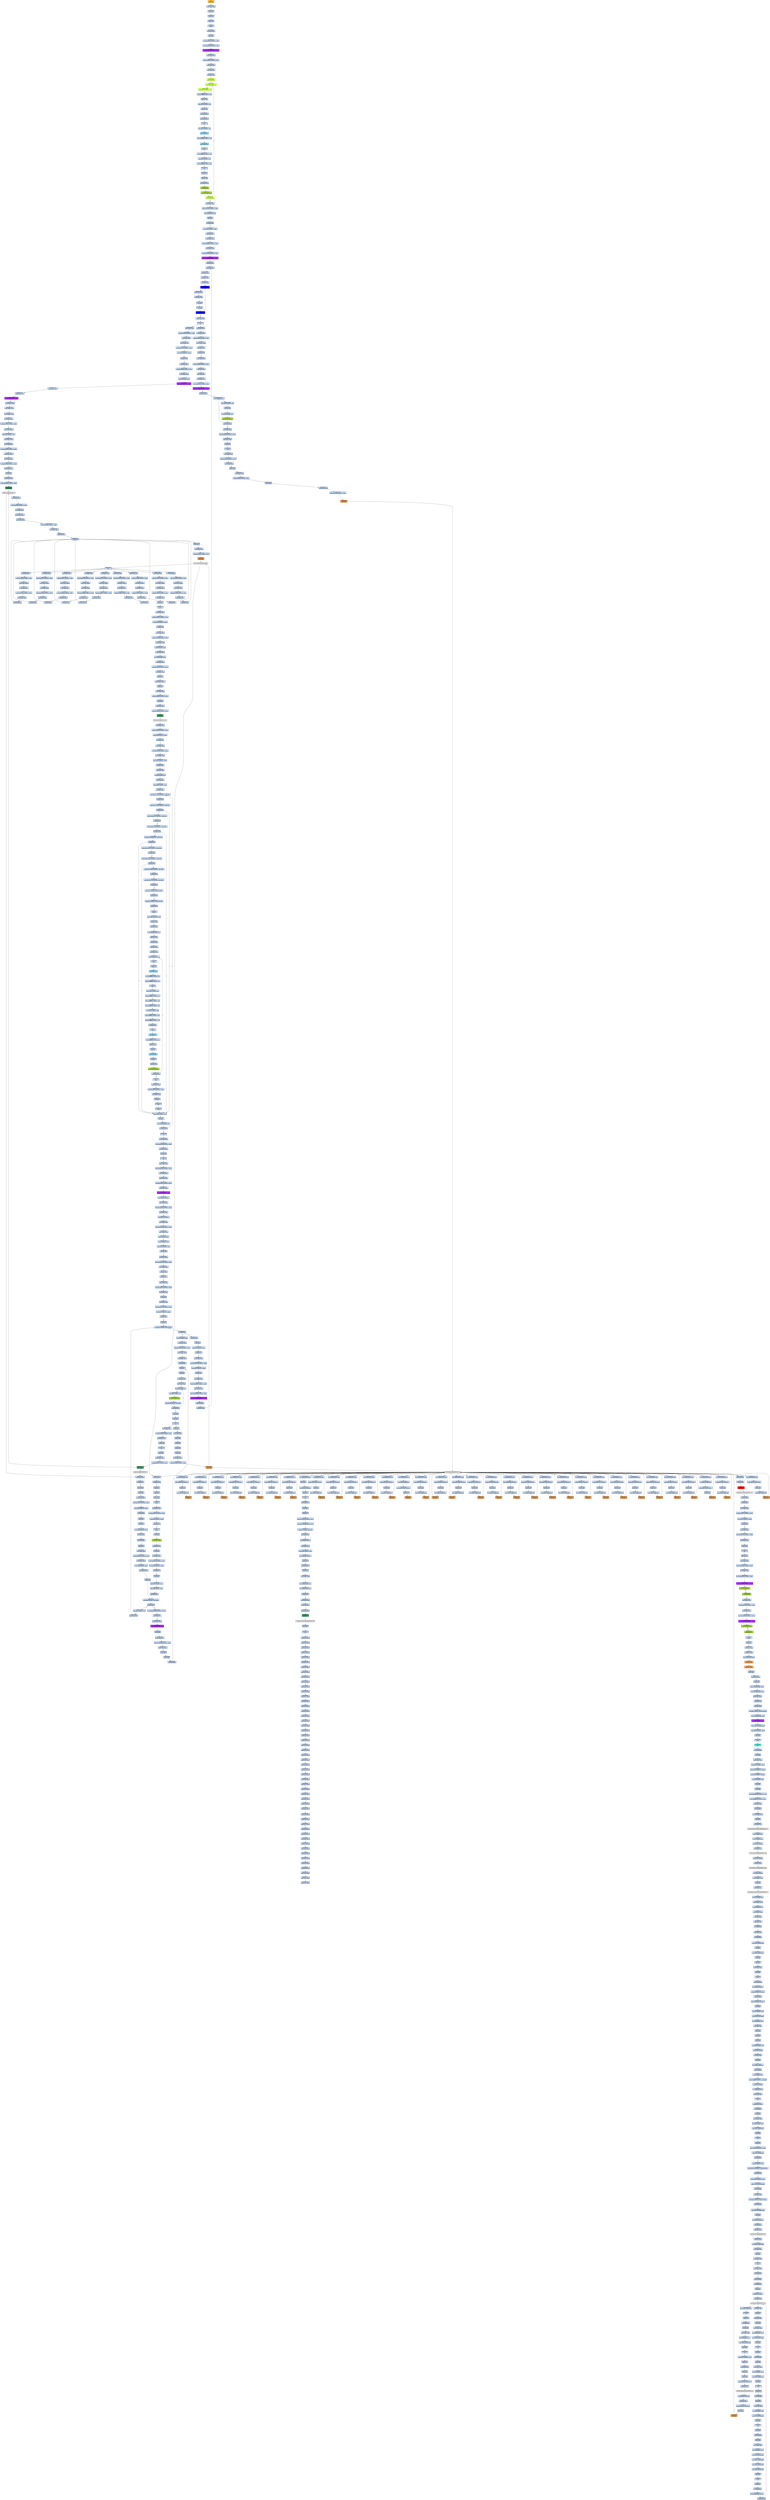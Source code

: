 strict digraph G {
	graph [bgcolor=transparent,
		name=G
	];
	node [color=lightsteelblue,
		fillcolor=lightsteelblue,
		shape=rectangle,
		style=filled
	];
	a0x00423060pushl_ebp	[color=lightgrey,
		fillcolor=orange,
		label="start\npushl %ebp"];
	a0x00423061movl_esp_ebp	[label="0x00423061\nmovl %esp, %ebp"];
	a0x00423060pushl_ebp -> a0x00423061movl_esp_ebp	[color="#000000"];
	a0x00423063pushl_ebx	[label="0x00423063\npushl %ebx"];
	a0x00423061movl_esp_ebp -> a0x00423063pushl_ebx	[color="#000000"];
	a0x00423064pushl_esi	[label="0x00423064\npushl %esi"];
	a0x00423063pushl_ebx -> a0x00423064pushl_esi	[color="#000000"];
	a0x00423065pushl_edi	[label="0x00423065\npushl %edi"];
	a0x00423064pushl_esi -> a0x00423065pushl_edi	[color="#000000"];
	a0x00423066pusha_	[label="0x00423066\npusha "];
	a0x00423065pushl_edi -> a0x00423066pusha_	[color="#000000"];
	a0x00423067call_0x0042306c	[label="0x00423067\ncall 0x0042306c"];
	a0x00423066pusha_ -> a0x00423067call_0x0042306c	[color="#000000"];
	a0x0042306cpopl_ebp	[label="0x0042306c\npopl %ebp"];
	a0x00423067call_0x0042306c -> a0x0042306cpopl_ebp	[color="#000000"];
	a0x0042306dsubl_0x40286cUINT32_ebp	[label="0x0042306d\nsubl $0x40286c<UINT32>, %ebp"];
	a0x0042306cpopl_ebp -> a0x0042306dsubl_0x40286cUINT32_ebp	[color="#000000"];
	a0x00423073movl_0x40345dUINT32_ecx	[label="0x00423073\nmovl $0x40345d<UINT32>, %ecx"];
	a0x0042306dsubl_0x40286cUINT32_ebp -> a0x00423073movl_0x40345dUINT32_ecx	[color="#000000"];
	a0x00423078subl_0x4028c6UINT32_ecx	[color=purple,
		fillcolor=purple,
		label="0x00423078\nsubl $0x4028c6<UINT32>, %ecx"];
	a0x00423073movl_0x40345dUINT32_ecx -> a0x00423078subl_0x4028c6UINT32_ecx	[color="#000000"];
	a0x0042307emovl_ebp_edx	[label="0x0042307e\nmovl %ebp, %edx"];
	a0x00423078subl_0x4028c6UINT32_ecx -> a0x0042307emovl_ebp_edx	[color="#000000"];
	a0x00423080addl_0x4028c6UINT32_edx	[label="0x00423080\naddl $0x4028c6<UINT32>, %edx"];
	a0x0042307emovl_ebp_edx -> a0x00423080addl_0x4028c6UINT32_edx	[color="#000000"];
	a0x00423086leal_edx__edi	[label="0x00423086\nleal (%edx), %edi"];
	a0x00423080addl_0x4028c6UINT32_edx -> a0x00423086leal_edx__edi	[color="#000000"];
	a0x00423088movl_edi_esi	[label="0x00423088\nmovl %edi, %esi"];
	a0x00423086leal_edx__edi -> a0x00423088movl_edi_esi	[color="#000000"];
	a0x0042308axorl_eax_eax	[label="0x0042308a\nxorl %eax, %eax"];
	a0x00423088movl_edi_esi -> a0x0042308axorl_eax_eax	[color="#000000"];
	a0x0042308cjmp_0x00423092	[color=olivedrab1,
		fillcolor=olivedrab1,
		label="0x0042308c\njmp 0x00423092"];
	a0x0042308axorl_eax_eax -> a0x0042308cjmp_0x00423092	[color="#000000"];
	a0x00423092lodsb_ds_esi__al	[color=olivedrab1,
		fillcolor=olivedrab1,
		label="0x00423092\nlodsb %ds:(%esi), %al"];
	a0x0042308cjmp_0x00423092 -> a0x00423092lodsb_ds_esi__al	[color="#000000"];
	a0x00423093addb_0x34UINT8_al	[color=olivedrab1,
		fillcolor=olivedrab1,
		label="0x00423093\naddb $0x34<UINT8>, %al"];
	a0x00423092lodsb_ds_esi__al -> a0x00423093addb_0x34UINT8_al	[color="#000000"];
	a0x00423095addb_0xffffff9fUINT8_al	[label="0x00423095\naddb $0xffffff9f<UINT8>, %al"];
	a0x00423093addb_0x34UINT8_al -> a0x00423095addb_0xffffff9fUINT8_al	[color="#000000"];
	a0x00423097addb_cl_al	[label="0x00423097\naddb %cl, %al"];
	a0x00423095addb_0xffffff9fUINT8_al -> a0x00423097addb_cl_al	[color="#000000"];
	a0x00423099addb_0x50UINT8_al	[label="0x00423099\naddb $0x50<UINT8>, %al"];
	a0x00423097addb_cl_al -> a0x00423099addb_0x50UINT8_al	[color="#000000"];
	a0x0042309baddb_cl_al	[label="0x0042309b\naddb %cl, %al"];
	a0x00423099addb_0x50UINT8_al -> a0x0042309baddb_cl_al	[color="#000000"];
	a0x0042309djmp_0x004230a0	[label="0x0042309d\njmp 0x004230a0"];
	a0x0042309baddb_cl_al -> a0x0042309djmp_0x004230a0	[color="#000000"];
	a0x004230a0jmp_0x004230a3	[label="0x004230a0\njmp 0x004230a3"];
	a0x0042309djmp_0x004230a0 -> a0x004230a0jmp_0x004230a3	[color="#000000"];
	a0x004230a3stc_	[label="0x004230a3\nstc "];
	a0x004230a0jmp_0x004230a3 -> a0x004230a3stc_	[color="#000000"];
	a0x004230a4rolb_0x78UINT8_al	[label="0x004230a4\nrolb $0x78<UINT8>, %al"];
	a0x004230a3stc_ -> a0x004230a4rolb_0x78UINT8_al	[color="#000000"];
	a0x004230a7jmp_0x004230aa	[color=skyblue,
		fillcolor=skyblue,
		label="0x004230a7\njmp 0x004230aa"];
	a0x004230a4rolb_0x78UINT8_al -> a0x004230a7jmp_0x004230aa	[color="#000000"];
	a0x004230aarorb_0xffffff90UINT8_al	[label="0x004230aa\nrorb $0xffffff90<UINT8>, %al"];
	a0x004230a7jmp_0x004230aa -> a0x004230aarorb_0xffffff90UINT8_al	[color="#000000"];
	a0x004230adjmp_0x004230b0	[color=skyblue,
		fillcolor=skyblue,
		label="0x004230ad\njmp 0x004230b0"];
	a0x004230aarorb_0xffffff90UINT8_al -> a0x004230adjmp_0x004230b0	[color="#000000"];
	a0x004230b0nop_	[label="0x004230b0\nnop "];
	a0x004230adjmp_0x004230b0 -> a0x004230b0nop_	[color="#000000"];
	a0x004230b1xorb_0xffffff87UINT8_al	[label="0x004230b1\nxorb $0xffffff87<UINT8>, %al"];
	a0x004230b0nop_ -> a0x004230b1xorb_0xffffff87UINT8_al	[color="#000000"];
	a0x004230b3rorb_0x39UINT8_al	[label="0x004230b3\nrorb $0x39<UINT8>, %al"];
	a0x004230b1xorb_0xffffff87UINT8_al -> a0x004230b3rorb_0x39UINT8_al	[color="#000000"];
	a0x004230b6addb_0xffffff91UINT8_al	[label="0x004230b6\naddb $0xffffff91<UINT8>, %al"];
	a0x004230b3rorb_0x39UINT8_al -> a0x004230b6addb_0xffffff91UINT8_al	[color="#000000"];
	a0x004230b8clc_	[label="0x004230b8\nclc "];
	a0x004230b6addb_0xffffff91UINT8_al -> a0x004230b8clc_	[color="#000000"];
	a0x004230b9decb_al	[label="0x004230b9\ndecb %al"];
	a0x004230b8clc_ -> a0x004230b9decb_al	[color="#000000"];
	a0x004230bbsubb_cl_al	[label="0x004230bb\nsubb %cl, %al"];
	a0x004230b9decb_al -> a0x004230bbsubb_cl_al	[color="#000000"];
	a0x004230bdjmp_0x004230c0	[label="0x004230bd\njmp 0x004230c0"];
	a0x004230bbsubb_cl_al -> a0x004230bdjmp_0x004230c0	[color="#000000"];
	a0x004230c0jmp_0x004230c3	[color=yellowgreen,
		fillcolor=yellowgreen,
		label="0x004230c0\njmp 0x004230c3"];
	a0x004230bdjmp_0x004230c0 -> a0x004230c0jmp_0x004230c3	[color="#000000"];
	a0x004230c3stosb_al_es_edi_	[color=yellowgreen,
		fillcolor=yellowgreen,
		label="0x004230c3\nstosb %al, %es:(%edi)"];
	a0x004230c0jmp_0x004230c3 -> a0x004230c3stosb_al_es_edi_	[color="#000000"];
	a0x004230c4loop_0x00423092	[color=olivedrab1,
		fillcolor=olivedrab1,
		label="0x004230c4\nloop 0x00423092"];
	a0x004230c3stosb_al_es_edi_ -> a0x004230c4loop_0x00423092	[color="#000000"];
	a0x004230c4loop_0x00423092 -> a0x00423092lodsb_ds_esi__al	[color="#000000",
		label=T];
	a0x004230c6movl_ebp_edx	[label="0x004230c6\nmovl %ebp, %edx"];
	a0x004230c4loop_0x00423092 -> a0x004230c6movl_ebp_edx	[color="#000000",
		label=F];
	a0x004230c8addl_0x40321fUINT32_edx	[label="0x004230c8\naddl $0x40321f<UINT32>, %edx"];
	a0x004230c6movl_ebp_edx -> a0x004230c8addl_0x40321fUINT32_edx	[color="#000000"];
	a0x004230cemovl_0x20esp__eax	[label="0x004230ce\nmovl 0x20(%esp), %eax"];
	a0x004230c8addl_0x40321fUINT32_edx -> a0x004230cemovl_0x20esp__eax	[color="#000000"];
	a0x004230d2incl_eax	[label="0x004230d2\nincl %eax"];
	a0x004230cemovl_0x20esp__eax -> a0x004230d2incl_eax	[color="#000000"];
	a0x004230d3js_0x004230dd	[label="0x004230d3\njs 0x004230dd"];
	a0x004230d2incl_eax -> a0x004230d3js_0x004230dd	[color="#000000"];
	a0x004230d5movl_0x1UINT32_edx_	[label="0x004230d5\nmovl $0x1<UINT32>, (%edx)"];
	a0x004230d3js_0x004230dd -> a0x004230d5movl_0x1UINT32_edx_	[color="#000000",
		label=F];
	a0x004230dbjmp_0x004230e3	[label="0x004230db\njmp 0x004230e3"];
	a0x004230d5movl_0x1UINT32_edx_ -> a0x004230dbjmp_0x004230e3	[color="#000000"];
	a0x004230e3movl_ebp_edx	[label="0x004230e3\nmovl %ebp, %edx"];
	a0x004230dbjmp_0x004230e3 -> a0x004230e3movl_ebp_edx	[color="#000000"];
	a0x004230e5addl_0x402866UINT32_edx	[label="0x004230e5\naddl $0x402866<UINT32>, %edx"];
	a0x004230e3movl_ebp_edx -> a0x004230e5addl_0x402866UINT32_edx	[color="#000000"];
	a0x004230ebleal_edx__eax	[label="0x004230eb\nleal (%edx), %eax"];
	a0x004230e5addl_0x402866UINT32_edx -> a0x004230ebleal_edx__eax	[color="#000000"];
	a0x004230edmovl_0x403065UINT32_ecx	[label="0x004230ed\nmovl $0x403065<UINT32>, %ecx"];
	a0x004230ebleal_edx__eax -> a0x004230edmovl_0x403065UINT32_ecx	[color="#000000"];
	a0x004230f2subl_0x402866UINT32_ecx	[color=purple,
		fillcolor=purple,
		label="0x004230f2\nsubl $0x402866<UINT32>, %ecx"];
	a0x004230edmovl_0x403065UINT32_ecx -> a0x004230f2subl_0x402866UINT32_ecx	[color="#000000"];
	a0x004230f8call_0x00423401	[label="0x004230f8\ncall 0x00423401"];
	a0x004230f2subl_0x402866UINT32_ecx -> a0x004230f8call_0x00423401	[color="#000000"];
	a0x00423401movl_eax_edi	[label="0x00423401\nmovl %eax, %edi"];
	a0x004230f8call_0x00423401 -> a0x00423401movl_eax_edi	[color="#000000"];
	a0x00423403xorl_eax_eax	[label="0x00423403\nxorl %eax, %eax"];
	a0x00423401movl_eax_edi -> a0x00423403xorl_eax_eax	[color="#000000"];
	a0x00423405xorl_ebx_ebx	[label="0x00423405\nxorl %ebx, %ebx"];
	a0x00423403xorl_eax_eax -> a0x00423405xorl_ebx_ebx	[color="#000000"];
	a0x00423407xorl_edx_edx	[label="0x00423407\nxorl %edx, %edx"];
	a0x00423405xorl_ebx_ebx -> a0x00423407xorl_edx_edx	[color="#000000"];
	a0x00423409movb_edi__al	[color=blue,
		fillcolor=blue,
		label="0x00423409\nmovb (%edi), %al"];
	a0x00423407xorl_edx_edx -> a0x00423409movb_edi__al	[color="#000000"];
	a0x0042340bmull_edx_eax	[label="0x0042340b\nmull %edx, %eax"];
	a0x00423409movb_edi__al -> a0x0042340bmull_edx_eax	[color="#000000"];
	a0x0042340daddl_eax_ebx	[label="0x0042340d\naddl %eax, %ebx"];
	a0x0042340bmull_edx_eax -> a0x0042340daddl_eax_ebx	[color="#000000"];
	a0x0042340fincl_edx	[label="0x0042340f\nincl %edx"];
	a0x0042340daddl_eax_ebx -> a0x0042340fincl_edx	[color="#000000"];
	a0x00423410incl_edi	[label="0x00423410\nincl %edi"];
	a0x0042340fincl_edx -> a0x00423410incl_edi	[color="#000000"];
	a0x00423411loop_0x00423409	[color=blue,
		fillcolor=blue,
		label="0x00423411\nloop 0x00423409"];
	a0x00423410incl_edi -> a0x00423411loop_0x00423409	[color="#000000"];
	a0x00423411loop_0x00423409 -> a0x00423409movb_edi__al	[color="#000000",
		label=T];
	a0x00423413xchgl_eax_ebx	[label="0x00423413\nxchgl %eax, %ebx"];
	a0x00423411loop_0x00423409 -> a0x00423413xchgl_eax_ebx	[color="#000000",
		label=F];
	a0x00423414ret	[label="0x00423414\nret"];
	a0x00423413xchgl_eax_ebx -> a0x00423414ret	[color="#000000"];
	a0x004230fdmovl_ebp_edx	[label="0x004230fd\nmovl %ebp, %edx"];
	a0x00423414ret -> a0x004230fdmovl_ebp_edx	[color="#000000"];
	a0x00423815jmp_0x00423819	[label="0x00423815\njmp 0x00423819"];
	a0x00423414ret -> a0x00423815jmp_0x00423819	[color="#000000"];
	a0x004230ffaddl_0x40321bUINT32_edx	[label="0x004230ff\naddl $0x40321b<UINT32>, %edx"];
	a0x004230fdmovl_ebp_edx -> a0x004230ffaddl_0x40321bUINT32_edx	[color="#000000"];
	a0x00423105movl_eax_edx_	[label="0x00423105\nmovl %eax, (%edx)"];
	a0x004230ffaddl_0x40321bUINT32_edx -> a0x00423105movl_eax_edx_	[color="#000000"];
	a0x00423107movl_ebp_edx	[label="0x00423107\nmovl %ebp, %edx"];
	a0x00423105movl_eax_edx_ -> a0x00423107movl_ebp_edx	[color="#000000"];
	a0x00423109addl_0x403213UINT32_edx	[label="0x00423109\naddl $0x403213<UINT32>, %edx"];
	a0x00423107movl_ebp_edx -> a0x00423109addl_0x403213UINT32_edx	[color="#000000"];
	a0x0042310ftestl_0x1UINT32_edx_	[label="0x0042310f\ntestl $0x1<UINT32>, (%edx)"];
	a0x00423109addl_0x403213UINT32_edx -> a0x0042310ftestl_0x1UINT32_edx_	[color="#000000"];
	a0x00423115je_0x0042315f	[label="0x00423115\nje 0x0042315f"];
	a0x0042310ftestl_0x1UINT32_edx_ -> a0x00423115je_0x0042315f	[color="#000000"];
	a0x0042315fmovl_ebp_edx	[label="0x0042315f\nmovl %ebp, %edx"];
	a0x00423115je_0x0042315f -> a0x0042315fmovl_ebp_edx	[color="#000000",
		label=T];
	a0x00423161addl_0x40320bUINT32_edx	[label="0x00423161\naddl $0x40320b<UINT32>, %edx"];
	a0x0042315fmovl_ebp_edx -> a0x00423161addl_0x40320bUINT32_edx	[color="#000000"];
	a0x00423167movl_edx__eax	[label="0x00423167\nmovl (%edx), %eax"];
	a0x00423161addl_0x40320bUINT32_edx -> a0x00423167movl_edx__eax	[color="#000000"];
	a0x00423169addl_0x3ceax__eax	[label="0x00423169\naddl 0x3c(%eax), %eax"];
	a0x00423167movl_edx__eax -> a0x00423169addl_0x3ceax__eax	[color="#000000"];
	a0x0042316caddl_0x80UINT32_eax	[color=purple,
		fillcolor=purple,
		label="0x0042316c\naddl $0x80<UINT32>, %eax"];
	a0x00423169addl_0x3ceax__eax -> a0x0042316caddl_0x80UINT32_eax	[color="#000000"];
	a0x00423171movl_eax__ecx	[label="0x00423171\nmovl (%eax), %ecx"];
	a0x0042316caddl_0x80UINT32_eax -> a0x00423171movl_eax__ecx	[color="#000000"];
	a0x00423173addl_edx__ecx	[label="0x00423173\naddl (%edx), %ecx"];
	a0x00423171movl_eax__ecx -> a0x00423173addl_edx__ecx	[color="#000000"];
	a0x00423175addl_0x10UINT8_ecx	[color=purple,
		fillcolor=purple,
		label="0x00423175\naddl $0x10<UINT8>, %ecx"];
	a0x00423173addl_edx__ecx -> a0x00423175addl_0x10UINT8_ecx	[color="#000000"];
	a0x00423178movl_ecx__eax	[label="0x00423178\nmovl (%ecx), %eax"];
	a0x00423175addl_0x10UINT8_ecx -> a0x00423178movl_ecx__eax	[color="#000000"];
	a0x0042317aaddl_edx__eax	[label="0x0042317a\naddl (%edx), %eax"];
	a0x00423178movl_ecx__eax -> a0x0042317aaddl_edx__eax	[color="#000000"];
	a0x0042317cmovl_eax__ebx	[label="0x0042317c\nmovl (%eax), %ebx"];
	a0x0042317aaddl_edx__eax -> a0x0042317cmovl_eax__ebx	[color="#000000"];
	a0x0042317emovl_ebp_edx	[label="0x0042317e\nmovl %ebp, %edx"];
	a0x0042317cmovl_eax__ebx -> a0x0042317emovl_ebp_edx	[color="#000000"];
	a0x00423180addl_0x403397UINT32_edx	[label="0x00423180\naddl $0x403397<UINT32>, %edx"];
	a0x0042317emovl_ebp_edx -> a0x00423180addl_0x403397UINT32_edx	[color="#000000"];
	a0x00423186movl_ebx_edx_	[label="0x00423186\nmovl %ebx, (%edx)"];
	a0x00423180addl_0x403397UINT32_edx -> a0x00423186movl_ebx_edx_	[color="#000000"];
	a0x00423188addl_0x4UINT8_eax	[label="0x00423188\naddl $0x4<UINT8>, %eax"];
	a0x00423186movl_ebx_edx_ -> a0x00423188addl_0x4UINT8_eax	[color="#000000"];
	a0x0042318bmovl_eax__ebx	[label="0x0042318b\nmovl (%eax), %ebx"];
	a0x00423188addl_0x4UINT8_eax -> a0x0042318bmovl_eax__ebx	[color="#000000"];
	a0x0042318dmovl_ebp_edx	[label="0x0042318d\nmovl %ebp, %edx"];
	a0x0042318bmovl_eax__ebx -> a0x0042318dmovl_ebp_edx	[color="#000000"];
	a0x0042318faddl_0x40339bUINT32_edx	[label="0x0042318f\naddl $0x40339b<UINT32>, %edx"];
	a0x0042318dmovl_ebp_edx -> a0x0042318faddl_0x40339bUINT32_edx	[color="#000000"];
	a0x00423195movl_ebx_edx_	[label="0x00423195\nmovl %ebx, (%edx)"];
	a0x0042318faddl_0x40339bUINT32_edx -> a0x00423195movl_ebx_edx_	[color="#000000"];
	a0x00423197movl_ebp_edx	[label="0x00423197\nmovl %ebp, %edx"];
	a0x00423195movl_ebx_edx_ -> a0x00423197movl_ebp_edx	[color="#000000"];
	a0x00423199addl_0x40339fUINT32_edx	[label="0x00423199\naddl $0x40339f<UINT32>, %edx"];
	a0x00423197movl_ebp_edx -> a0x00423199addl_0x40339fUINT32_edx	[color="#000000"];
	a0x0042319fleal_edx__eax	[label="0x0042319f\nleal (%edx), %eax"];
	a0x00423199addl_0x40339fUINT32_edx -> a0x0042319fleal_edx__eax	[color="#000000"];
	a0x004231a1pushl_eax	[label="0x004231a1\npushl %eax"];
	a0x0042319fleal_edx__eax -> a0x004231a1pushl_eax	[color="#000000"];
	a0x004231a2movl_ebp_edx	[label="0x004231a2\nmovl %ebp, %edx"];
	a0x004231a1pushl_eax -> a0x004231a2movl_ebp_edx	[color="#000000"];
	a0x004231a4addl_0x403397UINT32_edx	[label="0x004231a4\naddl $0x403397<UINT32>, %edx"];
	a0x004231a2movl_ebp_edx -> a0x004231a4addl_0x403397UINT32_edx	[color="#000000"];
	a0x004231aacall_edx_	[color=seagreen,
		fillcolor=seagreen,
		label="0x004231aa\ncall (%edx)"];
	a0x004231a4addl_0x403397UINT32_edx -> a0x004231aacall_edx_	[color="#000000"];
	LoadLibraryA_kernel32_dll	[color=lightgrey,
		fillcolor=lightgrey,
		label="LoadLibraryA@kernel32.dll"];
	a0x004231aacall_edx_ -> LoadLibraryA_kernel32_dll	[color="#000000"];
	a0x004231acmovl_ebp_edx	[label="0x004231ac\nmovl %ebp, %edx"];
	LoadLibraryA_kernel32_dll -> a0x004231acmovl_ebp_edx	[color="#000000"];
	a0x0042367atestl_eax_eax	[label="0x0042367a\ntestl %eax, %eax"];
	LoadLibraryA_kernel32_dll -> a0x0042367atestl_eax_eax	[color="#000000"];
	a0x004231aeaddl_0x4033acUINT32_edx	[label="0x004231ae\naddl $0x4033ac<UINT32>, %edx"];
	a0x004231acmovl_ebp_edx -> a0x004231aeaddl_0x4033acUINT32_edx	[color="#000000"];
	a0x004231b4movl_eax_esi	[label="0x004231b4\nmovl %eax, %esi"];
	a0x004231aeaddl_0x4033acUINT32_edx -> a0x004231b4movl_eax_esi	[color="#000000"];
	a0x004231b6movl_eax_edx_	[label="0x004231b6\nmovl %eax, (%edx)"];
	a0x004231b4movl_eax_esi -> a0x004231b6movl_eax_edx_	[color="#000000"];
	a0x004231b8movl_ebp_edx	[label="0x004231b8\nmovl %ebp, %edx"];
	a0x004231b6movl_eax_edx_ -> a0x004231b8movl_ebp_edx	[color="#000000"];
	a0x004231baaddl_0x4033b0UINT32_edx	[label="0x004231ba\naddl $0x4033b0<UINT32>, %edx"];
	a0x004231b8movl_ebp_edx -> a0x004231baaddl_0x4033b0UINT32_edx	[color="#000000"];
	a0x004231c0leal_edx__eax	[label="0x004231c0\nleal (%edx), %eax"];
	a0x004231baaddl_0x4033b0UINT32_edx -> a0x004231c0leal_edx__eax	[color="#000000"];
	a0x004231c2call_0x004232a5	[label="0x004231c2\ncall 0x004232a5"];
	a0x004231c0leal_edx__eax -> a0x004231c2call_0x004232a5	[color="#000000"];
	a0x004232a5pushl_eax	[label="0x004232a5\npushl %eax"];
	a0x004231c2call_0x004232a5 -> a0x004232a5pushl_eax	[color="#000000"];
	a0x004232a6pushl_esi	[label="0x004232a6\npushl %esi"];
	a0x004232a5pushl_eax -> a0x004232a6pushl_esi	[color="#000000"];
	a0x004232a7movl_ebp_edx	[label="0x004232a7\nmovl %ebp, %edx"];
	a0x004232a6pushl_esi -> a0x004232a7movl_ebp_edx	[color="#000000"];
	a0x004232a9addl_0x40339bUINT32_edx	[label="0x004232a9\naddl $0x40339b<UINT32>, %edx"];
	a0x004232a7movl_ebp_edx -> a0x004232a9addl_0x40339bUINT32_edx	[color="#000000"];
	a0x004232afcall_edx_	[color=peru,
		fillcolor=peru,
		label="0x004232af\ncall (%edx)"];
	a0x004232a9addl_0x40339bUINT32_edx -> a0x004232afcall_edx_	[color="#000000"];
	GetProcAddress_kernel32_dll	[color=lightgrey,
		fillcolor=lightgrey,
		label="GetProcAddress@kernel32.dll"];
	a0x004232afcall_edx_ -> GetProcAddress_kernel32_dll	[color="#000000"];
	a0x004232b1ret	[label="0x004232b1\nret"];
	GetProcAddress_kernel32_dll -> a0x004232b1ret	[color="#000000"];
	a0x00423700orl_eax_eax	[label="0x00423700\norl %eax, %eax"];
	GetProcAddress_kernel32_dll -> a0x00423700orl_eax_eax	[color="#000000"];
	a0x004231c7movl_ebp_edx	[label="0x004231c7\nmovl %ebp, %edx"];
	a0x004232b1ret -> a0x004231c7movl_ebp_edx	[color="#000000"];
	a0x004231e0movl_ebp_edx	[label="0x004231e0\nmovl %ebp, %edx"];
	a0x004232b1ret -> a0x004231e0movl_ebp_edx	[color="#000000"];
	a0x004231f9movl_ebp_edx	[label="0x004231f9\nmovl %ebp, %edx"];
	a0x004232b1ret -> a0x004231f9movl_ebp_edx	[color="#000000"];
	a0x00423212movl_ebp_edx	[label="0x00423212\nmovl %ebp, %edx"];
	a0x004232b1ret -> a0x00423212movl_ebp_edx	[color="#000000"];
	a0x0042322bmovl_ebp_edx	[label="0x0042322b\nmovl %ebp, %edx"];
	a0x004232b1ret -> a0x0042322bmovl_ebp_edx	[color="#000000"];
	a0x00423244movl_ebp_edx	[label="0x00423244\nmovl %ebp, %edx"];
	a0x004232b1ret -> a0x00423244movl_ebp_edx	[color="#000000"];
	a0x0042325dmovl_ebp_edx	[label="0x0042325d\nmovl %ebp, %edx"];
	a0x004232b1ret -> a0x0042325dmovl_ebp_edx	[color="#000000"];
	a0x00423276movl_ebp_edx	[label="0x00423276\nmovl %ebp, %edx"];
	a0x004232b1ret -> a0x00423276movl_ebp_edx	[color="#000000"];
	a0x0042328fmovl_ebp_edx	[label="0x0042328f\nmovl %ebp, %edx"];
	a0x004232b1ret -> a0x0042328fmovl_ebp_edx	[color="#000000"];
	a0x004231c9addl_0x4033c1UINT32_edx	[label="0x004231c9\naddl $0x4033c1<UINT32>, %edx"];
	a0x004231c7movl_ebp_edx -> a0x004231c9addl_0x4033c1UINT32_edx	[color="#000000"];
	a0x004231cfmovl_eax_edx_	[label="0x004231cf\nmovl %eax, (%edx)"];
	a0x004231c9addl_0x4033c1UINT32_edx -> a0x004231cfmovl_eax_edx_	[color="#000000"];
	a0x004231d1movl_ebp_edx	[label="0x004231d1\nmovl %ebp, %edx"];
	a0x004231cfmovl_eax_edx_ -> a0x004231d1movl_ebp_edx	[color="#000000"];
	a0x004231d3addl_0x4033c5UINT32_edx	[label="0x004231d3\naddl $0x4033c5<UINT32>, %edx"];
	a0x004231d1movl_ebp_edx -> a0x004231d3addl_0x4033c5UINT32_edx	[color="#000000"];
	a0x004231d9leal_edx__eax	[label="0x004231d9\nleal (%edx), %eax"];
	a0x004231d3addl_0x4033c5UINT32_edx -> a0x004231d9leal_edx__eax	[color="#000000"];
	a0x004231dbcall_0x004232a5	[label="0x004231db\ncall 0x004232a5"];
	a0x004231d9leal_edx__eax -> a0x004231dbcall_0x004232a5	[color="#000000"];
	a0x004231dbcall_0x004232a5 -> a0x004232a5pushl_eax	[color="#000000"];
	a0x004231e2addl_0x4033d4UINT32_edx	[label="0x004231e2\naddl $0x4033d4<UINT32>, %edx"];
	a0x004231e0movl_ebp_edx -> a0x004231e2addl_0x4033d4UINT32_edx	[color="#000000"];
	a0x004231e8movl_eax_edx_	[label="0x004231e8\nmovl %eax, (%edx)"];
	a0x004231e2addl_0x4033d4UINT32_edx -> a0x004231e8movl_eax_edx_	[color="#000000"];
	a0x004231eamovl_ebp_edx	[label="0x004231ea\nmovl %ebp, %edx"];
	a0x004231e8movl_eax_edx_ -> a0x004231eamovl_ebp_edx	[color="#000000"];
	a0x004231ecaddl_0x4033d8UINT32_edx	[label="0x004231ec\naddl $0x4033d8<UINT32>, %edx"];
	a0x004231eamovl_ebp_edx -> a0x004231ecaddl_0x4033d8UINT32_edx	[color="#000000"];
	a0x004231f2leal_edx__eax	[label="0x004231f2\nleal (%edx), %eax"];
	a0x004231ecaddl_0x4033d8UINT32_edx -> a0x004231f2leal_edx__eax	[color="#000000"];
	a0x004231f4call_0x004232a5	[label="0x004231f4\ncall 0x004232a5"];
	a0x004231f2leal_edx__eax -> a0x004231f4call_0x004232a5	[color="#000000"];
	a0x004231f4call_0x004232a5 -> a0x004232a5pushl_eax	[color="#000000"];
	a0x004231fbaddl_0x4033ebUINT32_edx	[label="0x004231fb\naddl $0x4033eb<UINT32>, %edx"];
	a0x004231f9movl_ebp_edx -> a0x004231fbaddl_0x4033ebUINT32_edx	[color="#000000"];
	a0x00423201movl_eax_edx_	[label="0x00423201\nmovl %eax, (%edx)"];
	a0x004231fbaddl_0x4033ebUINT32_edx -> a0x00423201movl_eax_edx_	[color="#000000"];
	a0x00423203movl_ebp_edx	[label="0x00423203\nmovl %ebp, %edx"];
	a0x00423201movl_eax_edx_ -> a0x00423203movl_ebp_edx	[color="#000000"];
	a0x00423205addl_0x4033efUINT32_edx	[label="0x00423205\naddl $0x4033ef<UINT32>, %edx"];
	a0x00423203movl_ebp_edx -> a0x00423205addl_0x4033efUINT32_edx	[color="#000000"];
	a0x0042320bleal_edx__eax	[label="0x0042320b\nleal (%edx), %eax"];
	a0x00423205addl_0x4033efUINT32_edx -> a0x0042320bleal_edx__eax	[color="#000000"];
	a0x0042320dcall_0x004232a5	[label="0x0042320d\ncall 0x004232a5"];
	a0x0042320bleal_edx__eax -> a0x0042320dcall_0x004232a5	[color="#000000"];
	a0x0042320dcall_0x004232a5 -> a0x004232a5pushl_eax	[color="#000000"];
	a0x00423214addl_0x4033fbUINT32_edx	[label="0x00423214\naddl $0x4033fb<UINT32>, %edx"];
	a0x00423212movl_ebp_edx -> a0x00423214addl_0x4033fbUINT32_edx	[color="#000000"];
	a0x0042321amovl_eax_edx_	[label="0x0042321a\nmovl %eax, (%edx)"];
	a0x00423214addl_0x4033fbUINT32_edx -> a0x0042321amovl_eax_edx_	[color="#000000"];
	a0x0042321cmovl_ebp_edx	[label="0x0042321c\nmovl %ebp, %edx"];
	a0x0042321amovl_eax_edx_ -> a0x0042321cmovl_ebp_edx	[color="#000000"];
	a0x0042321eaddl_0x4033ffUINT32_edx	[label="0x0042321e\naddl $0x4033ff<UINT32>, %edx"];
	a0x0042321cmovl_ebp_edx -> a0x0042321eaddl_0x4033ffUINT32_edx	[color="#000000"];
	a0x00423224leal_edx__eax	[label="0x00423224\nleal (%edx), %eax"];
	a0x0042321eaddl_0x4033ffUINT32_edx -> a0x00423224leal_edx__eax	[color="#000000"];
	a0x00423226call_0x004232a5	[label="0x00423226\ncall 0x004232a5"];
	a0x00423224leal_edx__eax -> a0x00423226call_0x004232a5	[color="#000000"];
	a0x00423226call_0x004232a5 -> a0x004232a5pushl_eax	[color="#000000"];
	a0x0042322daddl_0x40340bUINT32_edx	[label="0x0042322d\naddl $0x40340b<UINT32>, %edx"];
	a0x0042322bmovl_ebp_edx -> a0x0042322daddl_0x40340bUINT32_edx	[color="#000000"];
	a0x00423233movl_eax_edx_	[label="0x00423233\nmovl %eax, (%edx)"];
	a0x0042322daddl_0x40340bUINT32_edx -> a0x00423233movl_eax_edx_	[color="#000000"];
	a0x00423235movl_ebp_edx	[label="0x00423235\nmovl %ebp, %edx"];
	a0x00423233movl_eax_edx_ -> a0x00423235movl_ebp_edx	[color="#000000"];
	a0x00423237addl_0x40340fUINT32_edx	[label="0x00423237\naddl $0x40340f<UINT32>, %edx"];
	a0x00423235movl_ebp_edx -> a0x00423237addl_0x40340fUINT32_edx	[color="#000000"];
	a0x0042323dleal_edx__eax	[label="0x0042323d\nleal (%edx), %eax"];
	a0x00423237addl_0x40340fUINT32_edx -> a0x0042323dleal_edx__eax	[color="#000000"];
	a0x0042323fcall_0x004232a5	[label="0x0042323f\ncall 0x004232a5"];
	a0x0042323dleal_edx__eax -> a0x0042323fcall_0x004232a5	[color="#000000"];
	a0x0042323fcall_0x004232a5 -> a0x004232a5pushl_eax	[color="#000000"];
	a0x00423246addl_0x40341aUINT32_edx	[label="0x00423246\naddl $0x40341a<UINT32>, %edx"];
	a0x00423244movl_ebp_edx -> a0x00423246addl_0x40341aUINT32_edx	[color="#000000"];
	a0x0042324cmovl_eax_edx_	[label="0x0042324c\nmovl %eax, (%edx)"];
	a0x00423246addl_0x40341aUINT32_edx -> a0x0042324cmovl_eax_edx_	[color="#000000"];
	a0x0042324emovl_ebp_edx	[label="0x0042324e\nmovl %ebp, %edx"];
	a0x0042324cmovl_eax_edx_ -> a0x0042324emovl_ebp_edx	[color="#000000"];
	a0x00423250addl_0x40341eUINT32_edx	[label="0x00423250\naddl $0x40341e<UINT32>, %edx"];
	a0x0042324emovl_ebp_edx -> a0x00423250addl_0x40341eUINT32_edx	[color="#000000"];
	a0x00423256leal_edx__eax	[label="0x00423256\nleal (%edx), %eax"];
	a0x00423250addl_0x40341eUINT32_edx -> a0x00423256leal_edx__eax	[color="#000000"];
	a0x00423258call_0x004232a5	[label="0x00423258\ncall 0x004232a5"];
	a0x00423256leal_edx__eax -> a0x00423258call_0x004232a5	[color="#000000"];
	a0x00423258call_0x004232a5 -> a0x004232a5pushl_eax	[color="#000000"];
	a0x0042325faddl_0x403427UINT32_edx	[label="0x0042325f\naddl $0x403427<UINT32>, %edx"];
	a0x0042325dmovl_ebp_edx -> a0x0042325faddl_0x403427UINT32_edx	[color="#000000"];
	a0x00423265movl_eax_edx_	[label="0x00423265\nmovl %eax, (%edx)"];
	a0x0042325faddl_0x403427UINT32_edx -> a0x00423265movl_eax_edx_	[color="#000000"];
	a0x00423267movl_ebp_edx	[label="0x00423267\nmovl %ebp, %edx"];
	a0x00423265movl_eax_edx_ -> a0x00423267movl_ebp_edx	[color="#000000"];
	a0x00423269addl_0x40342bUINT32_edx	[label="0x00423269\naddl $0x40342b<UINT32>, %edx"];
	a0x00423267movl_ebp_edx -> a0x00423269addl_0x40342bUINT32_edx	[color="#000000"];
	a0x0042326fleal_edx__eax	[label="0x0042326f\nleal (%edx), %eax"];
	a0x00423269addl_0x40342bUINT32_edx -> a0x0042326fleal_edx__eax	[color="#000000"];
	a0x00423271call_0x004232a5	[label="0x00423271\ncall 0x004232a5"];
	a0x0042326fleal_edx__eax -> a0x00423271call_0x004232a5	[color="#000000"];
	a0x00423271call_0x004232a5 -> a0x004232a5pushl_eax	[color="#000000"];
	a0x00423278addl_0x403437UINT32_edx	[label="0x00423278\naddl $0x403437<UINT32>, %edx"];
	a0x00423276movl_ebp_edx -> a0x00423278addl_0x403437UINT32_edx	[color="#000000"];
	a0x0042327emovl_eax_edx_	[label="0x0042327e\nmovl %eax, (%edx)"];
	a0x00423278addl_0x403437UINT32_edx -> a0x0042327emovl_eax_edx_	[color="#000000"];
	a0x00423280movl_ebp_edx	[label="0x00423280\nmovl %ebp, %edx"];
	a0x0042327emovl_eax_edx_ -> a0x00423280movl_ebp_edx	[color="#000000"];
	a0x00423282addl_0x40343bUINT32_edx	[label="0x00423282\naddl $0x40343b<UINT32>, %edx"];
	a0x00423280movl_ebp_edx -> a0x00423282addl_0x40343bUINT32_edx	[color="#000000"];
	a0x00423288leal_edx__eax	[label="0x00423288\nleal (%edx), %eax"];
	a0x00423282addl_0x40343bUINT32_edx -> a0x00423288leal_edx__eax	[color="#000000"];
	a0x0042328acall_0x004232a5	[label="0x0042328a\ncall 0x004232a5"];
	a0x00423288leal_edx__eax -> a0x0042328acall_0x004232a5	[color="#000000"];
	a0x0042328acall_0x004232a5 -> a0x004232a5pushl_eax	[color="#000000"];
	a0x00423291addl_0x403447UINT32_edx	[label="0x00423291\naddl $0x403447<UINT32>, %edx"];
	a0x0042328fmovl_ebp_edx -> a0x00423291addl_0x403447UINT32_edx	[color="#000000"];
	a0x00423297movl_eax_edx_	[label="0x00423297\nmovl %eax, (%edx)"];
	a0x00423291addl_0x403447UINT32_edx -> a0x00423297movl_eax_edx_	[color="#000000"];
	a0x00423299movl_ebp_edx	[label="0x00423299\nmovl %ebp, %edx"];
	a0x00423297movl_eax_edx_ -> a0x00423299movl_ebp_edx	[color="#000000"];
	a0x0042329baddl_0x402ab2UINT32_edx	[label="0x0042329b\naddl $0x402ab2<UINT32>, %edx"];
	a0x00423299movl_ebp_edx -> a0x0042329baddl_0x402ab2UINT32_edx	[color="#000000"];
	a0x004232a1leal_edx__eax	[label="0x004232a1\nleal (%edx), %eax"];
	a0x0042329baddl_0x402ab2UINT32_edx -> a0x004232a1leal_edx__eax	[color="#000000"];
	a0x004232a3pushl_eax	[label="0x004232a3\npushl %eax"];
	a0x004232a1leal_edx__eax -> a0x004232a3pushl_eax	[color="#000000"];
	a0x004232a4ret	[label="0x004232a4\nret"];
	a0x004232a3pushl_eax -> a0x004232a4ret	[color="#000000"];
	a0x004232b2movl_ebp_edx	[label="0x004232b2\nmovl %ebp, %edx"];
	a0x004232a4ret -> a0x004232b2movl_ebp_edx	[color="#000000"];
	a0x004232b4addl_0x403213UINT32_edx	[label="0x004232b4\naddl $0x403213<UINT32>, %edx"];
	a0x004232b2movl_ebp_edx -> a0x004232b4addl_0x403213UINT32_edx	[color="#000000"];
	a0x004232batestl_0x10UINT32_edx_	[label="0x004232ba\ntestl $0x10<UINT32>, (%edx)"];
	a0x004232b4addl_0x403213UINT32_edx -> a0x004232batestl_0x10UINT32_edx_	[color="#000000"];
	a0x004232c0je_0x004232fd	[label="0x004232c0\nje 0x004232fd"];
	a0x004232batestl_0x10UINT32_edx_ -> a0x004232c0je_0x004232fd	[color="#000000"];
	a0x004232fdmovl_ebp_edx	[label="0x004232fd\nmovl %ebp, %edx"];
	a0x004232c0je_0x004232fd -> a0x004232fdmovl_ebp_edx	[color="#000000",
		label=T];
	a0x004232ffaddl_0x40320bUINT32_edx	[label="0x004232ff\naddl $0x40320b<UINT32>, %edx"];
	a0x004232fdmovl_ebp_edx -> a0x004232ffaddl_0x40320bUINT32_edx	[color="#000000"];
	a0x00423305movl_edx__edi	[label="0x00423305\nmovl (%edx), %edi"];
	a0x004232ffaddl_0x40320bUINT32_edx -> a0x00423305movl_edx__edi	[color="#000000"];
	a0x00423307addl_0x3cedi__edi	[label="0x00423307\naddl 0x3c(%edi), %edi"];
	a0x00423305movl_edx__edi -> a0x00423307addl_0x3cedi__edi	[color="#000000"];
	a0x0042330amovl_edx__esi	[label="0x0042330a\nmovl (%edx), %esi"];
	a0x00423307addl_0x3cedi__edi -> a0x0042330amovl_edx__esi	[color="#000000"];
	a0x0042330cmovl_0x54edi__ecx	[label="0x0042330c\nmovl 0x54(%edi), %ecx"];
	a0x0042330amovl_edx__esi -> a0x0042330cmovl_0x54edi__ecx	[color="#000000"];
	a0x0042330fmovl_ebp_edx	[label="0x0042330f\nmovl %ebp, %edx"];
	a0x0042330cmovl_0x54edi__ecx -> a0x0042330fmovl_ebp_edx	[color="#000000"];
	a0x00423311addl_0x403479UINT32_edx	[label="0x00423311\naddl $0x403479<UINT32>, %edx"];
	a0x0042330fmovl_ebp_edx -> a0x00423311addl_0x403479UINT32_edx	[color="#000000"];
	a0x00423317leal_edx__eax	[label="0x00423317\nleal (%edx), %eax"];
	a0x00423311addl_0x403479UINT32_edx -> a0x00423317leal_edx__eax	[color="#000000"];
	a0x00423319pushl_eax	[label="0x00423319\npushl %eax"];
	a0x00423317leal_edx__eax -> a0x00423319pushl_eax	[color="#000000"];
	a0x0042331apushl_0x4UINT8	[label="0x0042331a\npushl $0x4<UINT8>"];
	a0x00423319pushl_eax -> a0x0042331apushl_0x4UINT8	[color="#000000"];
	a0x0042331cpushl_ecx	[label="0x0042331c\npushl %ecx"];
	a0x0042331apushl_0x4UINT8 -> a0x0042331cpushl_ecx	[color="#000000"];
	a0x0042331dmovl_ebp_edx	[label="0x0042331d\nmovl %ebp, %edx"];
	a0x0042331cpushl_ecx -> a0x0042331dmovl_ebp_edx	[color="#000000"];
	a0x0042331faddl_0x40320bUINT32_edx	[label="0x0042331f\naddl $0x40320b<UINT32>, %edx"];
	a0x0042331dmovl_ebp_edx -> a0x0042331faddl_0x40320bUINT32_edx	[color="#000000"];
	a0x00423325pushl_edx_	[label="0x00423325\npushl (%edx)"];
	a0x0042331faddl_0x40320bUINT32_edx -> a0x00423325pushl_edx_	[color="#000000"];
	a0x00423327movl_ebp_edx	[label="0x00423327\nmovl %ebp, %edx"];
	a0x00423325pushl_edx_ -> a0x00423327movl_ebp_edx	[color="#000000"];
	a0x00423329addl_0x4033d4UINT32_edx	[label="0x00423329\naddl $0x4033d4<UINT32>, %edx"];
	a0x00423327movl_ebp_edx -> a0x00423329addl_0x4033d4UINT32_edx	[color="#000000"];
	a0x0042332fcall_edx_	[color=seagreen,
		fillcolor=seagreen,
		label="0x0042332f\ncall (%edx)"];
	a0x00423329addl_0x4033d4UINT32_edx -> a0x0042332fcall_edx_	[color="#000000"];
	VirtualProtect_Kernel32_dll	[color=lightgrey,
		fillcolor=lightgrey,
		label="VirtualProtect@Kernel32.dll"];
	a0x0042332fcall_edx_ -> VirtualProtect_Kernel32_dll	[color="#000000"];
	a0x00423331movl_ebp_edx	[label="0x00423331\nmovl %ebp, %edx"];
	VirtualProtect_Kernel32_dll -> a0x00423331movl_ebp_edx	[color="#000000"];
	a0x00423333addl_0x403213UINT32_edx	[label="0x00423333\naddl $0x403213<UINT32>, %edx"];
	a0x00423331movl_ebp_edx -> a0x00423333addl_0x403213UINT32_edx	[color="#000000"];
	a0x00423339testl_0x8UINT32_edx_	[label="0x00423339\ntestl $0x8<UINT32>, (%edx)"];
	a0x00423333addl_0x403213UINT32_edx -> a0x00423339testl_0x8UINT32_edx_	[color="#000000"];
	a0x0042333fje_0x0042342e	[label="0x0042333f\nje 0x0042342e"];
	a0x00423339testl_0x8UINT32_edx_ -> a0x0042333fje_0x0042342e	[color="#000000"];
	a0x0042342emovl_ebp_edx	[label="0x0042342e\nmovl %ebp, %edx"];
	a0x0042333fje_0x0042342e -> a0x0042342emovl_ebp_edx	[color="#000000",
		label=T];
	a0x00423430addl_0x40320bUINT32_edx	[label="0x00423430\naddl $0x40320b<UINT32>, %edx"];
	a0x0042342emovl_ebp_edx -> a0x00423430addl_0x40320bUINT32_edx	[color="#000000"];
	a0x00423436movl_edx__eax	[label="0x00423436\nmovl (%edx), %eax"];
	a0x00423430addl_0x40320bUINT32_edx -> a0x00423436movl_edx__eax	[color="#000000"];
	a0x00423438movl_0x1UINT32_ebx	[label="0x00423438\nmovl $0x1<UINT32>, %ebx"];
	a0x00423436movl_edx__eax -> a0x00423438movl_0x1UINT32_ebx	[color="#000000"];
	a0x0042343dcall_0x00423494	[label="0x0042343d\ncall 0x00423494"];
	a0x00423438movl_0x1UINT32_ebx -> a0x0042343dcall_0x00423494	[color="#000000"];
	a0x00423494movl_eax_edi	[label="0x00423494\nmovl %eax, %edi"];
	a0x0042343dcall_0x00423494 -> a0x00423494movl_eax_edi	[color="#000000"];
	a0x00423496addl_0x3cedi__edi	[label="0x00423496\naddl 0x3c(%edi), %edi"];
	a0x00423494movl_eax_edi -> a0x00423496addl_0x3cedi__edi	[color="#000000"];
	a0x00423499movl_edi_esi	[label="0x00423499\nmovl %edi, %esi"];
	a0x00423496addl_0x3cedi__edi -> a0x00423499movl_edi_esi	[color="#000000"];
	a0x0042349baddl_0xf8UINT32_esi	[label="0x0042349b\naddl $0xf8<UINT32>, %esi"];
	a0x00423499movl_edi_esi -> a0x0042349baddl_0xf8UINT32_esi	[color="#000000"];
	a0x004234a1xorl_edx_edx	[label="0x004234a1\nxorl %edx, %edx"];
	a0x0042349baddl_0xf8UINT32_esi -> a0x004234a1xorl_edx_edx	[color="#000000"];
	a0x004234a3cmpl_0x63727372UINT32_ds_esi_	[label="0x004234a3\ncmpl $0x63727372<UINT32>, %ds:(%esi)"];
	a0x004234a1xorl_edx_edx -> a0x004234a3cmpl_0x63727372UINT32_ds_esi_	[color="#000000"];
	a0x004234aaje_0x0042353f	[label="0x004234aa\nje 0x0042353f"];
	a0x004234a3cmpl_0x63727372UINT32_ds_esi_ -> a0x004234aaje_0x0042353f	[color="#000000"];
	a0x004234b0cmpl_0x7273722eUINT32_ds_esi_	[label="0x004234b0\ncmpl $0x7273722e<UINT32>, %ds:(%esi)"];
	a0x004234aaje_0x0042353f -> a0x004234b0cmpl_0x7273722eUINT32_ds_esi_	[color="#000000",
		label=F];
	a0x004234b7je_0x0042353f	[label="0x004234b7\nje 0x0042353f"];
	a0x004234b0cmpl_0x7273722eUINT32_ds_esi_ -> a0x004234b7je_0x0042353f	[color="#000000"];
	a0x004234bdcmpl_0x6f6c6572UINT32_ds_esi_	[label="0x004234bd\ncmpl $0x6f6c6572<UINT32>, %ds:(%esi)"];
	a0x004234b7je_0x0042353f -> a0x004234bdcmpl_0x6f6c6572UINT32_ds_esi_	[color="#000000",
		label=F];
	a0x0042353faddl_0x28UINT8_esi	[label="0x0042353f\naddl $0x28<UINT8>, %esi"];
	a0x004234b7je_0x0042353f -> a0x0042353faddl_0x28UINT8_esi	[color="#000000",
		label=T];
	a0x004234c4je_0x0042353f	[label="0x004234c4\nje 0x0042353f"];
	a0x004234bdcmpl_0x6f6c6572UINT32_ds_esi_ -> a0x004234c4je_0x0042353f	[color="#000000"];
	a0x004234c6cmpl_0x6c65722eUINT32_ds_esi_	[label="0x004234c6\ncmpl $0x6c65722e<UINT32>, %ds:(%esi)"];
	a0x004234c4je_0x0042353f -> a0x004234c6cmpl_0x6c65722eUINT32_ds_esi_	[color="#000000",
		label=F];
	a0x004234cdje_0x0042353f	[label="0x004234cd\nje 0x0042353f"];
	a0x004234c6cmpl_0x6c65722eUINT32_ds_esi_ -> a0x004234cdje_0x0042353f	[color="#000000"];
	a0x004234cfcmpl_0x4379UINT32_ds_esi_	[label="0x004234cf\ncmpl $0x4379<UINT32>, %ds:(%esi)"];
	a0x004234cdje_0x0042353f -> a0x004234cfcmpl_0x4379UINT32_ds_esi_	[color="#000000",
		label=F];
	a0x004234cdje_0x0042353f -> a0x0042353faddl_0x28UINT8_esi	[color="#000000",
		label=T];
	a0x004234d6je_0x0042353f	[label="0x004234d6\nje 0x0042353f"];
	a0x004234cfcmpl_0x4379UINT32_ds_esi_ -> a0x004234d6je_0x0042353f	[color="#000000"];
	a0x004234d8cmpl_0x6164652eUINT32_ds_esi_	[label="0x004234d8\ncmpl $0x6164652e<UINT32>, %ds:(%esi)"];
	a0x004234d6je_0x0042353f -> a0x004234d8cmpl_0x6164652eUINT32_ds_esi_	[color="#000000",
		label=F];
	a0x004234d6je_0x0042353f -> a0x0042353faddl_0x28UINT8_esi	[color="#000000",
		label=T];
	a0x004234dfje_0x0042353f	[label="0x004234df\nje 0x0042353f"];
	a0x004234d8cmpl_0x6164652eUINT32_ds_esi_ -> a0x004234dfje_0x0042353f	[color="#000000"];
	a0x004234e1cmpl_0x6164722eUINT32_ds_esi_	[label="0x004234e1\ncmpl $0x6164722e<UINT32>, %ds:(%esi)"];
	a0x004234dfje_0x0042353f -> a0x004234e1cmpl_0x6164722eUINT32_ds_esi_	[color="#000000",
		label=F];
	a0x004234e8je_0x0042353f	[label="0x004234e8\nje 0x0042353f"];
	a0x004234e1cmpl_0x6164722eUINT32_ds_esi_ -> a0x004234e8je_0x0042353f	[color="#000000"];
	a0x004234eacmpl_0x6164692eUINT32_ds_esi_	[label="0x004234ea\ncmpl $0x6164692e<UINT32>, %ds:(%esi)"];
	a0x004234e8je_0x0042353f -> a0x004234eacmpl_0x6164692eUINT32_ds_esi_	[color="#000000",
		label=F];
	a0x004234e8je_0x0042353f -> a0x0042353faddl_0x28UINT8_esi	[color="#000000",
		label=T];
	a0x004234f1je_0x0042353f	[label="0x004234f1\nje 0x0042353f"];
	a0x004234eacmpl_0x6164692eUINT32_ds_esi_ -> a0x004234f1je_0x0042353f	[color="#000000"];
	a0x004234f3cmpl_0x736c742eUINT32_ds_esi_	[label="0x004234f3\ncmpl $0x736c742e<UINT32>, %ds:(%esi)"];
	a0x004234f1je_0x0042353f -> a0x004234f3cmpl_0x736c742eUINT32_ds_esi_	[color="#000000",
		label=F];
	a0x004234faje_0x0042353f	[label="0x004234fa\nje 0x0042353f"];
	a0x004234f3cmpl_0x736c742eUINT32_ds_esi_ -> a0x004234faje_0x0042353f	[color="#000000"];
	a0x004234fccmpl_0x0UINT8_ds_0x14esi_	[label="0x004234fc\ncmpl $0x0<UINT8>, %ds:0x14(%esi)"];
	a0x004234faje_0x0042353f -> a0x004234fccmpl_0x0UINT8_ds_0x14esi_	[color="#000000",
		label=F];
	a0x00423501je_0x0042353f	[label="0x00423501\nje 0x0042353f"];
	a0x004234fccmpl_0x0UINT8_ds_0x14esi_ -> a0x00423501je_0x0042353f	[color="#000000"];
	a0x00423503cmpl_0x0UINT8_ds_0x10esi_	[label="0x00423503\ncmpl $0x0<UINT8>, %ds:0x10(%esi)"];
	a0x00423501je_0x0042353f -> a0x00423503cmpl_0x0UINT8_ds_0x10esi_	[color="#000000",
		label=F];
	a0x00423508je_0x0042353f	[label="0x00423508\nje 0x0042353f"];
	a0x00423503cmpl_0x0UINT8_ds_0x10esi_ -> a0x00423508je_0x0042353f	[color="#000000"];
	a0x0042350apusha_	[label="0x0042350a\npusha "];
	a0x00423508je_0x0042353f -> a0x0042350apusha_	[color="#000000",
		label=F];
	a0x0042350bmovl_ds_0x10esi__ecx	[label="0x0042350b\nmovl %ds:0x10(%esi), %ecx"];
	a0x0042350apusha_ -> a0x0042350bmovl_ds_0x10esi__ecx	[color="#000000"];
	a0x0042350forl_ebx_ebx	[label="0x0042350f\norl %ebx, %ebx"];
	a0x0042350bmovl_ds_0x10esi__ecx -> a0x0042350forl_ebx_ebx	[color="#000000"];
	a0x00423511jne_0x00423520	[label="0x00423511\njne 0x00423520"];
	a0x0042350forl_ebx_ebx -> a0x00423511jne_0x00423520	[color="#000000"];
	a0x00423520movl_ds_0xcesi__esi	[label="0x00423520\nmovl %ds:0xc(%esi), %esi"];
	a0x00423511jne_0x00423520 -> a0x00423520movl_ds_0xcesi__esi	[color="#000000",
		label=T];
	a0x00423524addl_eax_esi	[label="0x00423524\naddl %eax, %esi"];
	a0x00423520movl_ds_0xcesi__esi -> a0x00423524addl_eax_esi	[color="#000000"];
	a0x00423526call_0x0042344e	[label="0x00423526\ncall 0x0042344e"];
	a0x00423524addl_eax_esi -> a0x00423526call_0x0042344e	[color="#000000"];
	a0x0042344emovl_esi_edi	[label="0x0042344e\nmovl %esi, %edi"];
	a0x00423526call_0x0042344e -> a0x0042344emovl_esi_edi	[color="#000000"];
	a0x00423450jmp_0x00423456	[label="0x00423450\njmp 0x00423456"];
	a0x0042344emovl_esi_edi -> a0x00423450jmp_0x00423456	[color="#000000"];
	a0x00423456lodsb_ds_esi__al	[label="0x00423456\nlodsb %ds:(%esi), %al"];
	a0x00423450jmp_0x00423456 -> a0x00423456lodsb_ds_esi__al	[color="#000000"];
	a0x00423457nop_	[label="0x00423457\nnop "];
	a0x00423456lodsb_ds_esi__al -> a0x00423457nop_	[color="#000000"];
	a0x00423458decb_al	[label="0x00423458\ndecb %al"];
	a0x00423457nop_ -> a0x00423458decb_al	[color="#000000"];
	a0x0042345ajmp_0x0042345d	[color=skyblue,
		fillcolor=skyblue,
		label="0x0042345a\njmp 0x0042345d"];
	a0x00423458decb_al -> a0x0042345ajmp_0x0042345d	[color="#000000"];
	a0x0042345dxorb_0xffffffbfUINT8_al	[label="0x0042345d\nxorb $0xffffffbf<UINT8>, %al"];
	a0x0042345ajmp_0x0042345d -> a0x0042345dxorb_0xffffffbfUINT8_al	[color="#000000"];
	a0x0042345faddb_0xffffff8eUINT8_al	[label="0x0042345f\naddb $0xffffff8e<UINT8>, %al"];
	a0x0042345dxorb_0xffffffbfUINT8_al -> a0x0042345faddb_0xffffff8eUINT8_al	[color="#000000"];
	a0x00423461nop_	[label="0x00423461\nnop "];
	a0x0042345faddb_0xffffff8eUINT8_al -> a0x00423461nop_	[color="#000000"];
	a0x00423462xorb_0x2cUINT8_al	[label="0x00423462\nxorb $0x2c<UINT8>, %al"];
	a0x00423461nop_ -> a0x00423462xorb_0x2cUINT8_al	[color="#000000"];
	a0x00423464subb_0xffffff81UINT8_al	[label="0x00423464\nsubb $0xffffff81<UINT8>, %al"];
	a0x00423462xorb_0x2cUINT8_al -> a0x00423464subb_0xffffff81UINT8_al	[color="#000000"];
	a0x00423466rorb_0xffffffe5UINT8_al	[label="0x00423466\nrorb $0xffffffe5<UINT8>, %al"];
	a0x00423464subb_0xffffff81UINT8_al -> a0x00423466rorb_0xffffffe5UINT8_al	[color="#000000"];
	a0x00423469subb_0xffffffcdUINT8_al	[label="0x00423469\nsubb $0xffffffcd<UINT8>, %al"];
	a0x00423466rorb_0xffffffe5UINT8_al -> a0x00423469subb_0xffffffcdUINT8_al	[color="#000000"];
	a0x0042346bxorb_0x74UINT8_al	[label="0x0042346b\nxorb $0x74<UINT8>, %al"];
	a0x00423469subb_0xffffffcdUINT8_al -> a0x0042346bxorb_0x74UINT8_al	[color="#000000"];
	a0x0042346dsubb_0xffffffc3UINT8_al	[label="0x0042346d\nsubb $0xffffffc3<UINT8>, %al"];
	a0x0042346bxorb_0x74UINT8_al -> a0x0042346dsubb_0xffffffc3UINT8_al	[color="#000000"];
	a0x0042346frorb_0xffffffa8UINT8_al	[label="0x0042346f\nrorb $0xffffffa8<UINT8>, %al"];
	a0x0042346dsubb_0xffffffc3UINT8_al -> a0x0042346frorb_0xffffffa8UINT8_al	[color="#000000"];
	a0x00423472jmp_0x00423475	[label="0x00423472\njmp 0x00423475"];
	a0x0042346frorb_0xffffffa8UINT8_al -> a0x00423472jmp_0x00423475	[color="#000000"];
	a0x00423475clc_	[label="0x00423475\nclc "];
	a0x00423472jmp_0x00423475 -> a0x00423475clc_	[color="#000000"];
	a0x00423476jmp_0x00423479	[color=skyblue,
		fillcolor=skyblue,
		label="0x00423476\njmp 0x00423479"];
	a0x00423475clc_ -> a0x00423476jmp_0x00423479	[color="#000000"];
	a0x00423479rolb_0xffffffb6UINT8_al	[label="0x00423479\nrolb $0xffffffb6<UINT8>, %al"];
	a0x00423476jmp_0x00423479 -> a0x00423479rolb_0xffffffb6UINT8_al	[color="#000000"];
	a0x0042347csubb_cl_al	[label="0x0042347c\nsubb %cl, %al"];
	a0x00423479rolb_0xffffffb6UINT8_al -> a0x0042347csubb_cl_al	[color="#000000"];
	a0x0042347edecb_al	[label="0x0042347e\ndecb %al"];
	a0x0042347csubb_cl_al -> a0x0042347edecb_al	[color="#000000"];
	a0x00423480jmp_0x00423483	[color=skyblue,
		fillcolor=skyblue,
		label="0x00423480\njmp 0x00423483"];
	a0x0042347edecb_al -> a0x00423480jmp_0x00423483	[color="#000000"];
	a0x00423483decb_al	[label="0x00423483\ndecb %al"];
	a0x00423480jmp_0x00423483 -> a0x00423483decb_al	[color="#000000"];
	a0x00423485subb_cl_al	[label="0x00423485\nsubb %cl, %al"];
	a0x00423483decb_al -> a0x00423485subb_cl_al	[color="#000000"];
	a0x00423487stosb_al_es_edi_	[color=yellowgreen,
		fillcolor=yellowgreen,
		label="0x00423487\nstosb %al, %es:(%edi)"];
	a0x00423485subb_cl_al -> a0x00423487stosb_al_es_edi_	[color="#000000"];
	a0x00423488loop_0x00423456	[label="0x00423488\nloop 0x00423456"];
	a0x00423487stosb_al_es_edi_ -> a0x00423488loop_0x00423456	[color="#000000"];
	a0x00423488loop_0x00423456 -> a0x00423456lodsb_ds_esi__al	[color="#000000",
		label=T];
	a0x0042348aret	[label="0x0042348a\nret"];
	a0x00423488loop_0x00423456 -> a0x0042348aret	[color="#000000",
		label=F];
	a0x0042352bmovl_ebp_edx	[label="0x0042352b\nmovl %ebp, %edx"];
	a0x0042348aret -> a0x0042352bmovl_ebp_edx	[color="#000000"];
	a0x0042352daddl_0x402d3eUINT32_edx	[label="0x0042352d\naddl $0x402d3e<UINT32>, %edx"];
	a0x0042352bmovl_ebp_edx -> a0x0042352daddl_0x402d3eUINT32_edx	[color="#000000"];
	a0x00423533leal_edx__eax	[label="0x00423533\nleal (%edx), %eax"];
	a0x0042352daddl_0x402d3eUINT32_edx -> a0x00423533leal_edx__eax	[color="#000000"];
	a0x00423535pushl_eax	[label="0x00423535\npushl %eax"];
	a0x00423533leal_edx__eax -> a0x00423535pushl_eax	[color="#000000"];
	a0x00423536ret	[label="0x00423536\nret"];
	a0x00423535pushl_eax -> a0x00423536ret	[color="#000000"];
	a0x0042353epopa_	[label="0x0042353e\npopa "];
	a0x00423536ret -> a0x0042353epopa_	[color="#000000"];
	a0x0042353epopa_ -> a0x0042353faddl_0x28UINT8_esi	[color="#000000"];
	a0x00423542incl_edx	[label="0x00423542\nincl %edx"];
	a0x0042353faddl_0x28UINT8_esi -> a0x00423542incl_edx	[color="#000000"];
	a0x00423543cmpw_ds_0x6edi__dx	[label="0x00423543\ncmpw %ds:0x6(%edi), %dx"];
	a0x00423542incl_edx -> a0x00423543cmpw_ds_0x6edi__dx	[color="#000000"];
	a0x00423548jne_0x004234a3	[label="0x00423548\njne 0x004234a3"];
	a0x00423543cmpw_ds_0x6edi__dx -> a0x00423548jne_0x004234a3	[color="#000000"];
	a0x00423548jne_0x004234a3 -> a0x004234a3cmpl_0x63727372UINT32_ds_esi_	[color="#000000",
		label=T];
	a0x0042354eret	[label="0x0042354e\nret"];
	a0x00423548jne_0x004234a3 -> a0x0042354eret	[color="#000000",
		label=F];
	a0x00423442movl_ebp_edx	[label="0x00423442\nmovl %ebp, %edx"];
	a0x0042354eret -> a0x00423442movl_ebp_edx	[color="#000000"];
	a0x00423444addl_0x402d4fUINT32_edx	[label="0x00423444\naddl $0x402d4f<UINT32>, %edx"];
	a0x00423442movl_ebp_edx -> a0x00423444addl_0x402d4fUINT32_edx	[color="#000000"];
	a0x0042344aleal_edx__eax	[label="0x0042344a\nleal (%edx), %eax"];
	a0x00423444addl_0x402d4fUINT32_edx -> a0x0042344aleal_edx__eax	[color="#000000"];
	a0x0042344cpushl_eax	[label="0x0042344c\npushl %eax"];
	a0x0042344aleal_edx__eax -> a0x0042344cpushl_eax	[color="#000000"];
	a0x0042344dret	[label="0x0042344d\nret"];
	a0x0042344cpushl_eax -> a0x0042344dret	[color="#000000"];
	a0x0042354fmovl_ebp_edx	[label="0x0042354f\nmovl %ebp, %edx"];
	a0x0042344dret -> a0x0042354fmovl_ebp_edx	[color="#000000"];
	a0x00423551addl_0x40320bUINT32_edx	[label="0x00423551\naddl $0x40320b<UINT32>, %edx"];
	a0x0042354fmovl_ebp_edx -> a0x00423551addl_0x40320bUINT32_edx	[color="#000000"];
	a0x00423557movl_edx__ebx	[label="0x00423557\nmovl (%edx), %ebx"];
	a0x00423551addl_0x40320bUINT32_edx -> a0x00423557movl_edx__ebx	[color="#000000"];
	a0x00423559movl_ebp_edx	[label="0x00423559\nmovl %ebp, %edx"];
	a0x00423557movl_edx__ebx -> a0x00423559movl_ebp_edx	[color="#000000"];
	a0x0042355baddl_0x40320fUINT32_edx	[label="0x0042355b\naddl $0x40320f<UINT32>, %edx"];
	a0x00423559movl_ebp_edx -> a0x0042355baddl_0x40320fUINT32_edx	[color="#000000"];
	a0x00423561addl_edx__ebx	[label="0x00423561\naddl (%edx), %ebx"];
	a0x0042355baddl_0x40320fUINT32_edx -> a0x00423561addl_edx__ebx	[color="#000000"];
	a0x00423563rorl_0x7UINT8_ebx	[color=purple,
		fillcolor=purple,
		label="0x00423563\nrorl $0x7<UINT8>, %ebx"];
	a0x00423561addl_edx__ebx -> a0x00423563rorl_0x7UINT8_ebx	[color="#000000"];
	a0x00423566movl_ebx_0x10esp_	[label="0x00423566\nmovl %ebx, 0x10(%esp)"];
	a0x00423563rorl_0x7UINT8_ebx -> a0x00423566movl_ebx_0x10esp_	[color="#000000"];
	a0x0042356amovl_ebp_edx	[label="0x0042356a\nmovl %ebp, %edx"];
	a0x00423566movl_ebx_0x10esp_ -> a0x0042356amovl_ebp_edx	[color="#000000"];
	a0x0042356caddl_0x40310bUINT32_edx	[label="0x0042356c\naddl $0x40310b<UINT32>, %edx"];
	a0x0042356amovl_ebp_edx -> a0x0042356caddl_0x40310bUINT32_edx	[color="#000000"];
	a0x00423572leal_edx__ebx	[label="0x00423572\nleal (%edx), %ebx"];
	a0x0042356caddl_0x40310bUINT32_edx -> a0x00423572leal_edx__ebx	[color="#000000"];
	a0x00423574movl_ebx_0x1cesp_	[label="0x00423574\nmovl %ebx, 0x1c(%esp)"];
	a0x00423572leal_edx__ebx -> a0x00423574movl_ebx_0x1cesp_	[color="#000000"];
	a0x00423578movl_ebp_edx	[label="0x00423578\nmovl %ebp, %edx"];
	a0x00423574movl_ebx_0x1cesp_ -> a0x00423578movl_ebp_edx	[color="#000000"];
	a0x0042357aaddl_0x40320bUINT32_edx	[label="0x0042357a\naddl $0x40320b<UINT32>, %edx"];
	a0x00423578movl_ebp_edx -> a0x0042357aaddl_0x40320bUINT32_edx	[color="#000000"];
	a0x00423580movl_edx__edi	[label="0x00423580\nmovl (%edx), %edi"];
	a0x0042357aaddl_0x40320bUINT32_edx -> a0x00423580movl_edx__edi	[color="#000000"];
	a0x00423582addl_0x3cedi__edi	[label="0x00423582\naddl 0x3c(%edi), %edi"];
	a0x00423580movl_edx__edi -> a0x00423582addl_0x3cedi__edi	[color="#000000"];
	a0x00423585movl_0xc0edi__ebx	[label="0x00423585\nmovl 0xc0(%edi), %ebx"];
	a0x00423582addl_0x3cedi__edi -> a0x00423585movl_0xc0edi__ebx	[color="#000000"];
	a0x0042358bcmpl_0x0UINT8_ebx	[label="0x0042358b\ncmpl $0x0<UINT8>, %ebx"];
	a0x00423585movl_0xc0edi__ebx -> a0x0042358bcmpl_0x0UINT8_ebx	[color="#000000"];
	a0x0042358eje_0x0042359b	[label="0x0042358e\nje 0x0042359b"];
	a0x0042358bcmpl_0x0UINT8_ebx -> a0x0042358eje_0x0042359b	[color="#000000"];
	a0x0042359bmovl_ebp_edx	[label="0x0042359b\nmovl %ebp, %edx"];
	a0x0042358eje_0x0042359b -> a0x0042359bmovl_ebp_edx	[color="#000000",
		label=T];
	a0x0042359daddl_0x403217UINT32_edx	[label="0x0042359d\naddl $0x403217<UINT32>, %edx"];
	a0x0042359bmovl_ebp_edx -> a0x0042359daddl_0x403217UINT32_edx	[color="#000000"];
	a0x004235a3movl_edx__eax	[label="0x004235a3\nmovl (%edx), %eax"];
	a0x0042359daddl_0x403217UINT32_edx -> a0x004235a3movl_edx__eax	[color="#000000"];
	a0x004235a5orl_eax_eax	[label="0x004235a5\norl %eax, %eax"];
	a0x004235a3movl_edx__eax -> a0x004235a5orl_eax_eax	[color="#000000"];
	a0x004235a7je_0x004235ba	[label="0x004235a7\nje 0x004235ba"];
	a0x004235a5orl_eax_eax -> a0x004235a7je_0x004235ba	[color="#000000"];
	a0x004235bamovl_ebp_edx	[label="0x004235ba\nmovl %ebp, %edx"];
	a0x004235a7je_0x004235ba -> a0x004235bamovl_ebp_edx	[color="#000000",
		label=T];
	a0x004235bcaddl_0x403223UINT32_edx	[label="0x004235bc\naddl $0x403223<UINT32>, %edx"];
	a0x004235bamovl_ebp_edx -> a0x004235bcaddl_0x403223UINT32_edx	[color="#000000"];
	a0x004235c2leal_edx__esi	[label="0x004235c2\nleal (%edx), %esi"];
	a0x004235bcaddl_0x403223UINT32_edx -> a0x004235c2leal_edx__esi	[color="#000000"];
	a0x004235c4pushl_ebx	[label="0x004235c4\npushl %ebx"];
	a0x004235c2leal_edx__esi -> a0x004235c4pushl_ebx	[color="#000000"];
	a0x004235c5movl_ebp_ebx	[label="0x004235c5\nmovl %ebp, %ebx"];
	a0x004235c4pushl_ebx -> a0x004235c5movl_ebp_ebx	[color="#000000"];
	a0x004235c7addl_0x403213UINT32_ebx	[label="0x004235c7\naddl $0x403213<UINT32>, %ebx"];
	a0x004235c5movl_ebp_ebx -> a0x004235c7addl_0x403213UINT32_ebx	[color="#000000"];
	a0x004235cdtestl_0x20UINT32_ebx_	[label="0x004235cd\ntestl $0x20<UINT32>, (%ebx)"];
	a0x004235c7addl_0x403213UINT32_ebx -> a0x004235cdtestl_0x20UINT32_ebx_	[color="#000000"];
	a0x004235d3je_0x0042362f	[label="0x004235d3\nje 0x0042362f"];
	a0x004235cdtestl_0x20UINT32_ebx_ -> a0x004235d3je_0x0042362f	[color="#000000"];
	a0x0042362fpopl_ebx	[label="0x0042362f\npopl %ebx"];
	a0x004235d3je_0x0042362f -> a0x0042362fpopl_ebx	[color="#000000",
		label=T];
	a0x00423630cmpl_0x0UINT8_ds_0x4esi_	[label="0x00423630\ncmpl $0x0<UINT8>, %ds:0x4(%esi)"];
	a0x0042362fpopl_ebx -> a0x00423630cmpl_0x0UINT8_ds_0x4esi_	[color="#000000"];
	a0x00423635je_0x004237c5	[label="0x00423635\nje 0x004237c5"];
	a0x00423630cmpl_0x0UINT8_ds_0x4esi_ -> a0x00423635je_0x004237c5	[color="#000000"];
	a0x0042363bmovl_ds_esi__ebx	[label="0x0042363b\nmovl %ds:(%esi), %ebx"];
	a0x00423635je_0x004237c5 -> a0x0042363bmovl_ds_esi__ebx	[color="#000000",
		label=F];
	a0x004237c5xorl_eax_eax	[label="0x004237c5\nxorl %eax, %eax"];
	a0x00423635je_0x004237c5 -> a0x004237c5xorl_eax_eax	[color="#000000",
		label=T];
	a0x0042363emovl_ebp_edx	[label="0x0042363e\nmovl %ebp, %edx"];
	a0x0042363bmovl_ds_esi__ebx -> a0x0042363emovl_ebp_edx	[color="#000000"];
	a0x00423640addl_0x40320bUINT32_edx	[label="0x00423640\naddl $0x40320b<UINT32>, %edx"];
	a0x0042363emovl_ebp_edx -> a0x00423640addl_0x40320bUINT32_edx	[color="#000000"];
	a0x00423646addl_edx__ebx	[label="0x00423646\naddl (%edx), %ebx"];
	a0x00423640addl_0x40320bUINT32_edx -> a0x00423646addl_edx__ebx	[color="#000000"];
	a0x00423648movl_ebx_eax	[label="0x00423648\nmovl %ebx, %eax"];
	a0x00423646addl_edx__ebx -> a0x00423648movl_ebx_eax	[color="#000000"];
	a0x0042364acall_0x0042365b	[label="0x0042364a\ncall 0x0042365b"];
	a0x00423648movl_ebx_eax -> a0x0042364acall_0x0042365b	[color="#000000"];
	a0x0042365bpushl_esi	[label="0x0042365b\npushl %esi"];
	a0x0042364acall_0x0042365b -> a0x0042365bpushl_esi	[color="#000000"];
	a0x0042365cpushl_edi	[label="0x0042365c\npushl %edi"];
	a0x0042365bpushl_esi -> a0x0042365cpushl_edi	[color="#000000"];
	a0x0042365dmovl_eax_esi	[label="0x0042365d\nmovl %eax, %esi"];
	a0x0042365cpushl_edi -> a0x0042365dmovl_eax_esi	[color="#000000"];
	a0x0042365fmovl_eax_edi	[label="0x0042365f\nmovl %eax, %edi"];
	a0x0042365dmovl_eax_esi -> a0x0042365fmovl_eax_edi	[color="#000000"];
	a0x00423661lodsb_ds_esi__al	[label="0x00423661\nlodsb %ds:(%esi), %al"];
	a0x0042365fmovl_eax_edi -> a0x00423661lodsb_ds_esi__al	[color="#000000"];
	a0x00423662rorb_0x4UINT8_al	[label="0x00423662\nrorb $0x4<UINT8>, %al"];
	a0x00423661lodsb_ds_esi__al -> a0x00423662rorb_0x4UINT8_al	[color="#000000"];
	a0x00423665stosb_al_es_edi_	[color=yellowgreen,
		fillcolor=yellowgreen,
		label="0x00423665\nstosb %al, %es:(%edi)"];
	a0x00423662rorb_0x4UINT8_al -> a0x00423665stosb_al_es_edi_	[color="#000000"];
	a0x00423666cmpb_0x0UINT8_ds_edi_	[label="0x00423666\ncmpb $0x0<UINT8>, %ds:(%edi)"];
	a0x00423665stosb_al_es_edi_ -> a0x00423666cmpb_0x0UINT8_ds_edi_	[color="#000000"];
	a0x0042366ajne_0x00423661	[label="0x0042366a\njne 0x00423661"];
	a0x00423666cmpb_0x0UINT8_ds_edi_ -> a0x0042366ajne_0x00423661	[color="#000000"];
	a0x0042366ajne_0x00423661 -> a0x00423661lodsb_ds_esi__al	[color="#000000",
		label=T];
	a0x0042366cpopl_edi	[label="0x0042366c\npopl %edi"];
	a0x0042366ajne_0x00423661 -> a0x0042366cpopl_edi	[color="#000000",
		label=F];
	a0x0042366dpopl_esi	[label="0x0042366d\npopl %esi"];
	a0x0042366cpopl_edi -> a0x0042366dpopl_esi	[color="#000000"];
	a0x0042366eret	[label="0x0042366e\nret"];
	a0x0042366dpopl_esi -> a0x0042366eret	[color="#000000"];
	a0x0042364fmovl_ebp_edx	[label="0x0042364f\nmovl %ebp, %edx"];
	a0x0042366eret -> a0x0042364fmovl_ebp_edx	[color="#000000"];
	a0x004236efpopl_eax	[label="0x004236ef\npopl %eax"];
	a0x0042366eret -> a0x004236efpopl_eax	[color="#000000"];
	a0x00423651addl_0x402e6fUINT32_edx	[label="0x00423651\naddl $0x402e6f<UINT32>, %edx"];
	a0x0042364fmovl_ebp_edx -> a0x00423651addl_0x402e6fUINT32_edx	[color="#000000"];
	a0x00423657leal_edx__eax	[label="0x00423657\nleal (%edx), %eax"];
	a0x00423651addl_0x402e6fUINT32_edx -> a0x00423657leal_edx__eax	[color="#000000"];
	a0x00423659pushl_eax	[label="0x00423659\npushl %eax"];
	a0x00423657leal_edx__eax -> a0x00423659pushl_eax	[color="#000000"];
	a0x0042365aret	[label="0x0042365a\nret"];
	a0x00423659pushl_eax -> a0x0042365aret	[color="#000000"];
	a0x0042366fpushl_ebx	[label="0x0042366f\npushl %ebx"];
	a0x0042365aret -> a0x0042366fpushl_ebx	[color="#000000"];
	a0x00423670movl_ebp_edx	[label="0x00423670\nmovl %ebp, %edx"];
	a0x0042366fpushl_ebx -> a0x00423670movl_ebp_edx	[color="#000000"];
	a0x00423672addl_0x403397UINT32_edx	[label="0x00423672\naddl $0x403397<UINT32>, %edx"];
	a0x00423670movl_ebp_edx -> a0x00423672addl_0x403397UINT32_edx	[color="#000000"];
	a0x00423678call_edx_	[color=seagreen,
		fillcolor=seagreen,
		label="0x00423678\ncall (%edx)"];
	a0x00423672addl_0x403397UINT32_edx -> a0x00423678call_edx_	[color="#000000"];
	a0x00423678call_edx_ -> LoadLibraryA_kernel32_dll	[color="#000000"];
	LoadLibraryA_KERNEL32_dll	[color=lightgrey,
		fillcolor=lightgrey,
		label="LoadLibraryA@KERNEL32.dll"];
	a0x00423678call_edx_ -> LoadLibraryA_KERNEL32_dll	[color="#000000"];
	a0x0042367cje_0x004237c8	[label="0x0042367c\nje 0x004237c8"];
	a0x0042367atestl_eax_eax -> a0x0042367cje_0x004237c8	[color="#000000"];
	a0x00423682pushl_edx	[label="0x00423682\npushl %edx"];
	a0x0042367cje_0x004237c8 -> a0x00423682pushl_edx	[color="#000000",
		label=F];
	a0x00423683pushl_eax	[label="0x00423683\npushl %eax"];
	a0x00423682pushl_edx -> a0x00423683pushl_eax	[color="#000000"];
	a0x00423684movl_ebp_edx	[label="0x00423684\nmovl %ebp, %edx"];
	a0x00423683pushl_eax -> a0x00423684movl_ebp_edx	[color="#000000"];
	a0x00423686addl_0x403213UINT32_edx	[label="0x00423686\naddl $0x403213<UINT32>, %edx"];
	a0x00423684movl_ebp_edx -> a0x00423686addl_0x403213UINT32_edx	[color="#000000"];
	a0x0042368ctestl_0x4UINT32_edx_	[label="0x0042368c\ntestl $0x4<UINT32>, (%edx)"];
	a0x00423686addl_0x403213UINT32_edx -> a0x0042368ctestl_0x4UINT32_edx_	[color="#000000"];
	a0x00423692je_0x004236a6	[label="0x00423692\nje 0x004236a6"];
	a0x0042368ctestl_0x4UINT32_edx_ -> a0x00423692je_0x004236a6	[color="#000000"];
	a0x004236a6popl_ebx	[label="0x004236a6\npopl %ebx"];
	a0x00423692je_0x004236a6 -> a0x004236a6popl_ebx	[color="#000000",
		label=T];
	a0x004236a7popl_edx	[label="0x004236a7\npopl %edx"];
	a0x004236a6popl_ebx -> a0x004236a7popl_edx	[color="#000000"];
	a0x004236a8movl_ds_0x8esi__ecx	[label="0x004236a8\nmovl %ds:0x8(%esi), %ecx"];
	a0x004236a7popl_edx -> a0x004236a8movl_ds_0x8esi__ecx	[color="#000000"];
	a0x004236acorl_ecx_ecx	[label="0x004236ac\norl %ecx, %ecx"];
	a0x004236a8movl_ds_0x8esi__ecx -> a0x004236acorl_ecx_ecx	[color="#000000"];
	a0x004236aejne_0x004236b4	[label="0x004236ae\njne 0x004236b4"];
	a0x004236acorl_ecx_ecx -> a0x004236aejne_0x004236b4	[color="#000000"];
	a0x004236b4pushl_ebx	[label="0x004236b4\npushl %ebx"];
	a0x004236aejne_0x004236b4 -> a0x004236b4pushl_ebx	[color="#000000",
		label=T];
	a0x004236b5movl_ebp_ebx	[label="0x004236b5\nmovl %ebp, %ebx"];
	a0x004236b4pushl_ebx -> a0x004236b5movl_ebp_ebx	[color="#000000"];
	a0x004236b7addl_0x40320bUINT32_ebx	[label="0x004236b7\naddl $0x40320b<UINT32>, %ebx"];
	a0x004236b5movl_ebp_ebx -> a0x004236b7addl_0x40320bUINT32_ebx	[color="#000000"];
	a0x004236bdaddl_ebx__ecx	[label="0x004236bd\naddl (%ebx), %ecx"];
	a0x004236b7addl_0x40320bUINT32_ebx -> a0x004236bdaddl_ebx__ecx	[color="#000000"];
	a0x004236bfmovl_ds_0x4esi__edx	[label="0x004236bf\nmovl %ds:0x4(%esi), %edx"];
	a0x004236bdaddl_ebx__ecx -> a0x004236bfmovl_ds_0x4esi__edx	[color="#000000"];
	a0x004236c3addl_ebx__edx	[label="0x004236c3\naddl (%ebx), %edx"];
	a0x004236bfmovl_ds_0x4esi__edx -> a0x004236c3addl_ebx__edx	[color="#000000"];
	a0x004236c5popl_ebx	[label="0x004236c5\npopl %ebx"];
	a0x004236c3addl_ebx__edx -> a0x004236c5popl_ebx	[color="#000000"];
	a0x004236c6cmpl_0x0UINT8_ds_ecx_	[label="0x004236c6\ncmpl $0x0<UINT8>, %ds:(%ecx)"];
	a0x004236c5popl_ebx -> a0x004236c6cmpl_0x0UINT8_ds_ecx_	[color="#000000"];
	a0x004236caje_0x004237bd	[label="0x004236ca\nje 0x004237bd"];
	a0x004236c6cmpl_0x0UINT8_ds_ecx_ -> a0x004236caje_0x004237bd	[color="#000000"];
	a0x004236d0testl_0x80000000UINT32_ecx_	[label="0x004236d0\ntestl $0x80000000<UINT32>, (%ecx)"];
	a0x004236caje_0x004237bd -> a0x004236d0testl_0x80000000UINT32_ecx_	[color="#000000",
		label=F];
	a0x004237bdaddl_0xcUINT8_esi	[label="0x004237bd\naddl $0xc<UINT8>, %esi"];
	a0x004236caje_0x004237bd -> a0x004237bdaddl_0xcUINT8_esi	[color="#000000",
		label=T];
	a0x004236d6jne_0x00423734	[label="0x004236d6\njne 0x00423734"];
	a0x004236d0testl_0x80000000UINT32_ecx_ -> a0x004236d6jne_0x00423734	[color="#000000"];
	a0x004236d8movl_ecx__eax	[label="0x004236d8\nmovl (%ecx), %eax"];
	a0x004236d6jne_0x00423734 -> a0x004236d8movl_ecx__eax	[color="#000000",
		label=F];
	a0x004236daaddl_0x2UINT8_eax	[color=purple,
		fillcolor=purple,
		label="0x004236da\naddl $0x2<UINT8>, %eax"];
	a0x004236d8movl_ecx__eax -> a0x004236daaddl_0x2UINT8_eax	[color="#000000"];
	a0x004236ddpushl_ebx	[label="0x004236dd\npushl %ebx"];
	a0x004236daaddl_0x2UINT8_eax -> a0x004236ddpushl_ebx	[color="#000000"];
	a0x004236demovl_ebp_ebx	[label="0x004236de\nmovl %ebp, %ebx"];
	a0x004236ddpushl_ebx -> a0x004236demovl_ebp_ebx	[color="#000000"];
	a0x004236e0addl_0x40320bUINT32_ebx	[label="0x004236e0\naddl $0x40320b<UINT32>, %ebx"];
	a0x004236demovl_ebp_ebx -> a0x004236e0addl_0x40320bUINT32_ebx	[color="#000000"];
	a0x004236e6addl_ebx__eax	[label="0x004236e6\naddl (%ebx), %eax"];
	a0x004236e0addl_0x40320bUINT32_ebx -> a0x004236e6addl_ebx__eax	[color="#000000"];
	a0x004236e8popl_ebx	[label="0x004236e8\npopl %ebx"];
	a0x004236e6addl_ebx__eax -> a0x004236e8popl_ebx	[color="#000000"];
	a0x004236e9pushl_eax	[label="0x004236e9\npushl %eax"];
	a0x004236e8popl_ebx -> a0x004236e9pushl_eax	[color="#000000"];
	a0x004236eacall_0x0042365b	[label="0x004236ea\ncall 0x0042365b"];
	a0x004236e9pushl_eax -> a0x004236eacall_0x0042365b	[color="#000000"];
	a0x004236eacall_0x0042365b -> a0x0042365bpushl_esi	[color="#000000"];
	a0x004236f0movl_eax_edi	[label="0x004236f0\nmovl %eax, %edi"];
	a0x004236efpopl_eax -> a0x004236f0movl_eax_edi	[color="#000000"];
	a0x004236f2pushl_edx	[label="0x004236f2\npushl %edx"];
	a0x004236f0movl_eax_edi -> a0x004236f2pushl_edx	[color="#000000"];
	a0x004236f3pushl_ecx	[label="0x004236f3\npushl %ecx"];
	a0x004236f2pushl_edx -> a0x004236f3pushl_ecx	[color="#000000"];
	a0x004236f4pushl_eax	[label="0x004236f4\npushl %eax"];
	a0x004236f3pushl_ecx -> a0x004236f4pushl_eax	[color="#000000"];
	a0x004236f5pushl_ebx	[label="0x004236f5\npushl %ebx"];
	a0x004236f4pushl_eax -> a0x004236f5pushl_ebx	[color="#000000"];
	a0x004236f6movl_ebp_edx	[label="0x004236f6\nmovl %ebp, %edx"];
	a0x004236f5pushl_ebx -> a0x004236f6movl_ebp_edx	[color="#000000"];
	a0x004236f8addl_0x40339bUINT32_edx	[label="0x004236f8\naddl $0x40339b<UINT32>, %edx"];
	a0x004236f6movl_ebp_edx -> a0x004236f8addl_0x40339bUINT32_edx	[color="#000000"];
	a0x004236fecall_edx_	[color=peru,
		fillcolor=peru,
		label="0x004236fe\ncall (%edx)"];
	a0x004236f8addl_0x40339bUINT32_edx -> a0x004236fecall_edx_	[color="#000000"];
	a0x004236fecall_edx_ -> GetProcAddress_kernel32_dll	[color="#000000"];
	GetProcAddress_KERNEL32_dll	[color=lightgrey,
		fillcolor=lightgrey,
		label="GetProcAddress@KERNEL32.dll"];
	a0x004236fecall_edx_ -> GetProcAddress_KERNEL32_dll	[color="#000000"];
	a0x00423702jne_0x0042370b	[label="0x00423702\njne 0x0042370b"];
	a0x00423700orl_eax_eax -> a0x00423702jne_0x0042370b	[color="#000000"];
	a0x0042370bpopl_ecx	[label="0x0042370b\npopl %ecx"];
	a0x00423702jne_0x0042370b -> a0x0042370bpopl_ecx	[color="#000000",
		label=T];
	a0x0042370cpopl_edx	[label="0x0042370c\npopl %edx"];
	a0x0042370bpopl_ecx -> a0x0042370cpopl_edx	[color="#000000"];
	a0x0042370dpushl_edx	[label="0x0042370d\npushl %edx"];
	a0x0042370cpopl_edx -> a0x0042370dpushl_edx	[color="#000000"];
	a0x0042370epusha_	[label="0x0042370e\npusha "];
	a0x0042370dpushl_edx -> a0x0042370epusha_	[color="#000000"];
	a0x0042370fmovl_ebp_edx	[label="0x0042370f\nmovl %ebp, %edx"];
	a0x0042370epusha_ -> a0x0042370fmovl_ebp_edx	[color="#000000"];
	a0x00423711addl_0x403213UINT32_edx	[label="0x00423711\naddl $0x403213<UINT32>, %edx"];
	a0x0042370fmovl_ebp_edx -> a0x00423711addl_0x403213UINT32_edx	[color="#000000"];
	a0x00423717testb_0x4UINT8_edx_	[label="0x00423717\ntestb $0x4<UINT8>, (%edx)"];
	a0x00423711addl_0x403213UINT32_edx -> a0x00423717testb_0x4UINT8_edx_	[color="#000000"];
	a0x0042371aje_0x0042372e	[label="0x0042371a\nje 0x0042372e"];
	a0x00423717testb_0x4UINT8_edx_ -> a0x0042371aje_0x0042372e	[color="#000000"];
	a0x0042372epopa_	[label="0x0042372e\npopa "];
	a0x0042371aje_0x0042372e -> a0x0042372epopa_	[color="#000000",
		label=T];
	a0x0042372fpopl_edx	[label="0x0042372f\npopl %edx"];
	a0x0042372epopa_ -> a0x0042372fpopl_edx	[color="#000000"];
	a0x00423730movl_eax_edx_	[color=yellowgreen,
		fillcolor=yellowgreen,
		label="0x00423730\nmovl %eax, (%edx)"];
	a0x0042372fpopl_edx -> a0x00423730movl_eax_edx_	[color="#000000"];
	a0x00423732jmp_0x00423751	[label="0x00423732\njmp 0x00423751"];
	a0x00423730movl_eax_edx_ -> a0x00423732jmp_0x00423751	[color="#000000"];
	a0x00423751pushl_ecx	[label="0x00423751\npushl %ecx"];
	a0x00423732jmp_0x00423751 -> a0x00423751pushl_ecx	[color="#000000"];
	a0x00423752movl_ebp_ecx	[label="0x00423752\nmovl %ebp, %ecx"];
	a0x00423751pushl_ecx -> a0x00423752movl_ebp_ecx	[color="#000000"];
	a0x00423754addl_0x403213UINT32_ecx	[label="0x00423754\naddl $0x403213<UINT32>, %ecx"];
	a0x00423752movl_ebp_ecx -> a0x00423754addl_0x403213UINT32_ecx	[color="#000000"];
	a0x0042375atestl_0x20UINT32_ecx_	[label="0x0042375a\ntestl $0x20<UINT32>, (%ecx)"];
	a0x00423754addl_0x403213UINT32_ecx -> a0x0042375atestl_0x20UINT32_ecx_	[color="#000000"];
	a0x00423760je_0x004237b1	[label="0x00423760\nje 0x004237b1"];
	a0x0042375atestl_0x20UINT32_ecx_ -> a0x00423760je_0x004237b1	[color="#000000"];
	a0x004237b1popl_ecx	[label="0x004237b1\npopl %ecx"];
	a0x00423760je_0x004237b1 -> a0x004237b1popl_ecx	[color="#000000",
		label=T];
	a0x004237b2addl_0x4UINT8_ecx	[label="0x004237b2\naddl $0x4<UINT8>, %ecx"];
	a0x004237b1popl_ecx -> a0x004237b2addl_0x4UINT8_ecx	[color="#000000"];
	a0x004237b5addl_0x4UINT8_edx	[label="0x004237b5\naddl $0x4<UINT8>, %edx"];
	a0x004237b2addl_0x4UINT8_ecx -> a0x004237b5addl_0x4UINT8_edx	[color="#000000"];
	a0x004237b8jmp_0x004236c6	[label="0x004237b8\njmp 0x004236c6"];
	a0x004237b5addl_0x4UINT8_edx -> a0x004237b8jmp_0x004236c6	[color="#000000"];
	a0x004237b8jmp_0x004236c6 -> a0x004236c6cmpl_0x0UINT8_ds_ecx_	[color="#000000"];
	a0x004237c0jmp_0x00423630	[label="0x004237c0\njmp 0x00423630"];
	a0x004237bdaddl_0xcUINT8_esi -> a0x004237c0jmp_0x00423630	[color="#000000"];
	a0x004237c0jmp_0x00423630 -> a0x00423630cmpl_0x0UINT8_ds_0x4esi_	[color="#000000"];
	GetProcAddress_KERNEL32_dll -> a0x00423700orl_eax_eax	[color="#000000"];
	a0x00423884orl_eax_eax	[label="0x00423884\norl %eax, %eax"];
	GetProcAddress_KERNEL32_dll -> a0x00423884orl_eax_eax	[color="#000000"];
	a0x004073c6xorl_0x0041d348_eax	[label="0x004073c6\nxorl 0x0041d348, %eax"];
	GetProcAddress_KERNEL32_dll -> a0x004073c6xorl_0x0041d348_eax	[color="#000000"];
	a0x004073d9xorl_0x0041d348_eax	[label="0x004073d9\nxorl 0x0041d348, %eax"];
	GetProcAddress_KERNEL32_dll -> a0x004073d9xorl_0x0041d348_eax	[color="#000000"];
	a0x004073ecxorl_0x0041d348_eax	[label="0x004073ec\nxorl 0x0041d348, %eax"];
	GetProcAddress_KERNEL32_dll -> a0x004073ecxorl_0x0041d348_eax	[color="#000000"];
	a0x004073ffxorl_0x0041d348_eax	[label="0x004073ff\nxorl 0x0041d348, %eax"];
	GetProcAddress_KERNEL32_dll -> a0x004073ffxorl_0x0041d348_eax	[color="#000000"];
	a0x00407412xorl_0x0041d348_eax	[label="0x00407412\nxorl 0x0041d348, %eax"];
	GetProcAddress_KERNEL32_dll -> a0x00407412xorl_0x0041d348_eax	[color="#000000"];
	a0x00407425xorl_0x0041d348_eax	[label="0x00407425\nxorl 0x0041d348, %eax"];
	GetProcAddress_KERNEL32_dll -> a0x00407425xorl_0x0041d348_eax	[color="#000000"];
	a0x00407438xorl_0x0041d348_eax	[label="0x00407438\nxorl 0x0041d348, %eax"];
	GetProcAddress_KERNEL32_dll -> a0x00407438xorl_0x0041d348_eax	[color="#000000"];
	a0x0040744bxorl_0x0041d348_eax	[label="0x0040744b\nxorl 0x0041d348, %eax"];
	GetProcAddress_KERNEL32_dll -> a0x0040744bxorl_0x0041d348_eax	[color="#000000"];
	a0x0040745exorl_0x0041d348_eax	[label="0x0040745e\nxorl 0x0041d348, %eax"];
	GetProcAddress_KERNEL32_dll -> a0x0040745exorl_0x0041d348_eax	[color="#000000"];
	a0x00407471xorl_0x0041d348_eax	[label="0x00407471\nxorl 0x0041d348, %eax"];
	GetProcAddress_KERNEL32_dll -> a0x00407471xorl_0x0041d348_eax	[color="#000000"];
	a0x00407484xorl_0x0041d348_eax	[label="0x00407484\nxorl 0x0041d348, %eax"];
	GetProcAddress_KERNEL32_dll -> a0x00407484xorl_0x0041d348_eax	[color="#000000"];
	a0x00407497xorl_0x0041d348_eax	[label="0x00407497\nxorl 0x0041d348, %eax"];
	GetProcAddress_KERNEL32_dll -> a0x00407497xorl_0x0041d348_eax	[color="#000000"];
	a0x004074aaxorl_0x0041d348_eax	[label="0x004074aa\nxorl 0x0041d348, %eax"];
	GetProcAddress_KERNEL32_dll -> a0x004074aaxorl_0x0041d348_eax	[color="#000000"];
	a0x004074bdxorl_0x0041d348_eax	[label="0x004074bd\nxorl 0x0041d348, %eax"];
	GetProcAddress_KERNEL32_dll -> a0x004074bdxorl_0x0041d348_eax	[color="#000000"];
	a0x004074d0xorl_0x0041d348_eax	[label="0x004074d0\nxorl 0x0041d348, %eax"];
	GetProcAddress_KERNEL32_dll -> a0x004074d0xorl_0x0041d348_eax	[color="#000000"];
	a0x004074e3xorl_0x0041d348_eax	[label="0x004074e3\nxorl 0x0041d348, %eax"];
	GetProcAddress_KERNEL32_dll -> a0x004074e3xorl_0x0041d348_eax	[color="#000000"];
	a0x004074f6xorl_0x0041d348_eax	[label="0x004074f6\nxorl 0x0041d348, %eax"];
	GetProcAddress_KERNEL32_dll -> a0x004074f6xorl_0x0041d348_eax	[color="#000000"];
	a0x00407509xorl_0x0041d348_eax	[label="0x00407509\nxorl 0x0041d348, %eax"];
	GetProcAddress_KERNEL32_dll -> a0x00407509xorl_0x0041d348_eax	[color="#000000"];
	a0x0040751cxorl_0x0041d348_eax	[label="0x0040751c\nxorl 0x0041d348, %eax"];
	GetProcAddress_KERNEL32_dll -> a0x0040751cxorl_0x0041d348_eax	[color="#000000"];
	a0x0040752fxorl_0x0041d348_eax	[label="0x0040752f\nxorl 0x0041d348, %eax"];
	GetProcAddress_KERNEL32_dll -> a0x0040752fxorl_0x0041d348_eax	[color="#000000"];
	a0x00407542xorl_0x0041d348_eax	[label="0x00407542\nxorl 0x0041d348, %eax"];
	GetProcAddress_KERNEL32_dll -> a0x00407542xorl_0x0041d348_eax	[color="#000000"];
	a0x00407555xorl_0x0041d348_eax	[label="0x00407555\nxorl 0x0041d348, %eax"];
	GetProcAddress_KERNEL32_dll -> a0x00407555xorl_0x0041d348_eax	[color="#000000"];
	a0x00407568xorl_0x0041d348_eax	[label="0x00407568\nxorl 0x0041d348, %eax"];
	GetProcAddress_KERNEL32_dll -> a0x00407568xorl_0x0041d348_eax	[color="#000000"];
	a0x0040757bxorl_0x0041d348_eax	[label="0x0040757b\nxorl 0x0041d348, %eax"];
	GetProcAddress_KERNEL32_dll -> a0x0040757bxorl_0x0041d348_eax	[color="#000000"];
	a0x0040758exorl_0x0041d348_eax	[label="0x0040758e\nxorl 0x0041d348, %eax"];
	GetProcAddress_KERNEL32_dll -> a0x0040758exorl_0x0041d348_eax	[color="#000000"];
	a0x004075a1xorl_0x0041d348_eax	[label="0x004075a1\nxorl 0x0041d348, %eax"];
	GetProcAddress_KERNEL32_dll -> a0x004075a1xorl_0x0041d348_eax	[color="#000000"];
	a0x004075b4xorl_0x0041d348_eax	[label="0x004075b4\nxorl 0x0041d348, %eax"];
	GetProcAddress_KERNEL32_dll -> a0x004075b4xorl_0x0041d348_eax	[color="#000000"];
	a0x004075c7xorl_0x0041d348_eax	[label="0x004075c7\nxorl 0x0041d348, %eax"];
	GetProcAddress_KERNEL32_dll -> a0x004075c7xorl_0x0041d348_eax	[color="#000000"];
	a0x004075daxorl_0x0041d348_eax	[label="0x004075da\nxorl 0x0041d348, %eax"];
	GetProcAddress_KERNEL32_dll -> a0x004075daxorl_0x0041d348_eax	[color="#000000"];
	a0x004075edxorl_0x0041d348_eax	[label="0x004075ed\nxorl 0x0041d348, %eax"];
	GetProcAddress_KERNEL32_dll -> a0x004075edxorl_0x0041d348_eax	[color="#000000"];
	a0x00407600xorl_0x0041d348_eax	[label="0x00407600\nxorl 0x0041d348, %eax"];
	GetProcAddress_KERNEL32_dll -> a0x00407600xorl_0x0041d348_eax	[color="#000000"];
	a0x00407613xorl_0x0041d348_eax	[label="0x00407613\nxorl 0x0041d348, %eax"];
	GetProcAddress_KERNEL32_dll -> a0x00407613xorl_0x0041d348_eax	[color="#000000"];
	a0x00407626xorl_0x0041d348_eax	[label="0x00407626\nxorl 0x0041d348, %eax"];
	GetProcAddress_KERNEL32_dll -> a0x00407626xorl_0x0041d348_eax	[color="#000000"];
	LoadLibraryA_KERNEL32_dll -> a0x0042367atestl_eax_eax	[color="#000000"];
	a0x004237c7incl_eax	[label="0x004237c7\nincl %eax"];
	a0x004237c5xorl_eax_eax -> a0x004237c7incl_eax	[color="#000000"];
	a0x004237c8cmpl_0x1UINT8_eax	[label="0x004237c8\ncmpl $0x1<UINT8>, %eax"];
	a0x004237c7incl_eax -> a0x004237c8cmpl_0x1UINT8_eax	[color="#000000"];
	a0x004237cbje_0x004237cf	[label="0x004237cb\nje 0x004237cf"];
	a0x004237c8cmpl_0x1UINT8_eax -> a0x004237cbje_0x004237cf	[color="#000000"];
	a0x004237cfmovl_ebp_edx	[label="0x004237cf\nmovl %ebp, %edx"];
	a0x004237cbje_0x004237cf -> a0x004237cfmovl_ebp_edx	[color="#000000",
		label=T];
	a0x004237d1addl_0x403213UINT32_edx	[label="0x004237d1\naddl $0x403213<UINT32>, %edx"];
	a0x004237cfmovl_ebp_edx -> a0x004237d1addl_0x403213UINT32_edx	[color="#000000"];
	a0x004237d7testl_0x2UINT32_edx_	[label="0x004237d7\ntestl $0x2<UINT32>, (%edx)"];
	a0x004237d1addl_0x403213UINT32_edx -> a0x004237d7testl_0x2UINT32_edx_	[color="#000000"];
	a0x004237ddje_0x004237f7	[label="0x004237dd\nje 0x004237f7"];
	a0x004237d7testl_0x2UINT32_edx_ -> a0x004237ddje_0x004237f7	[color="#000000"];
	a0x004237f7movl_ebp_edx	[label="0x004237f7\nmovl %ebp, %edx"];
	a0x004237ddje_0x004237f7 -> a0x004237f7movl_ebp_edx	[color="#000000",
		label=T];
	a0x004237f9addl_0x402866UINT32_edx	[label="0x004237f9\naddl $0x402866<UINT32>, %edx"];
	a0x004237f7movl_ebp_edx -> a0x004237f9addl_0x402866UINT32_edx	[color="#000000"];
	a0x004237ffleal_edx__eax	[label="0x004237ff\nleal (%edx), %eax"];
	a0x004237f9addl_0x402866UINT32_edx -> a0x004237ffleal_edx__eax	[color="#000000"];
	a0x00423801movl_0x403065UINT32_ecx	[label="0x00423801\nmovl $0x403065<UINT32>, %ecx"];
	a0x004237ffleal_edx__eax -> a0x00423801movl_0x403065UINT32_ecx	[color="#000000"];
	a0x00423806subl_0x402866UINT32_ecx	[color=purple,
		fillcolor=purple,
		label="0x00423806\nsubl $0x402866<UINT32>, %ecx"];
	a0x00423801movl_0x403065UINT32_ecx -> a0x00423806subl_0x402866UINT32_ecx	[color="#000000"];
	a0x0042380cjmp_0x00423810	[label="0x0042380c\njmp 0x00423810"];
	a0x00423806subl_0x402866UINT32_ecx -> a0x0042380cjmp_0x00423810	[color="#000000"];
	a0x00423810call_0x00423401	[label="0x00423810\ncall 0x00423401"];
	a0x0042380cjmp_0x00423810 -> a0x00423810call_0x00423401	[color="#000000"];
	a0x00423810call_0x00423401 -> a0x00423401movl_eax_edi	[color="#000000"];
	a0x00423819movl_ebp_edx	[label="0x00423819\nmovl %ebp, %edx"];
	a0x00423815jmp_0x00423819 -> a0x00423819movl_ebp_edx	[color="#000000"];
	a0x0042381baddl_0x40321bUINT32_edx	[label="0x0042381b\naddl $0x40321b<UINT32>, %edx"];
	a0x00423819movl_ebp_edx -> a0x0042381baddl_0x40321bUINT32_edx	[color="#000000"];
	a0x00423821movl_edx__ebx	[label="0x00423821\nmovl (%edx), %ebx"];
	a0x0042381baddl_0x40321bUINT32_edx -> a0x00423821movl_edx__ebx	[color="#000000"];
	a0x00423823xorl_ebx_eax	[label="0x00423823\nxorl %ebx, %eax"];
	a0x00423821movl_edx__ebx -> a0x00423823xorl_ebx_eax	[color="#000000"];
	a0x00423825je_0x0042382f	[label="0x00423825\nje 0x0042382f"];
	a0x00423823xorl_ebx_eax -> a0x00423825je_0x0042382f	[color="#000000"];
	a0x0042382fmovl_ebp_edx	[label="0x0042382f\nmovl %ebp, %edx"];
	a0x00423825je_0x0042382f -> a0x0042382fmovl_ebp_edx	[color="#000000",
		label=T];
	a0x00423831addl_0x403065UINT32_edx	[label="0x00423831\naddl $0x403065<UINT32>, %edx"];
	a0x0042382fmovl_ebp_edx -> a0x00423831addl_0x403065UINT32_edx	[color="#000000"];
	a0x00423837leal_edx__edi	[label="0x00423837\nleal (%edx), %edi"];
	a0x00423831addl_0x403065UINT32_edx -> a0x00423837leal_edx__edi	[color="#000000"];
	a0x00423839movl_edi_esi	[label="0x00423839\nmovl %edi, %esi"];
	a0x00423837leal_edx__edi -> a0x00423839movl_edi_esi	[color="#000000"];
	a0x0042383bleal_edx__edi	[label="0x0042383b\nleal (%edx), %edi"];
	a0x00423839movl_edi_esi -> a0x0042383bleal_edx__edi	[color="#000000"];
	a0x0042383dmovl_0x403182UINT32_ecx	[label="0x0042383d\nmovl $0x403182<UINT32>, %ecx"];
	a0x0042383bleal_edx__edi -> a0x0042383dmovl_0x403182UINT32_ecx	[color="#000000"];
	a0x00423842subl_0x403065UINT32_ecx	[color=purple,
		fillcolor=purple,
		label="0x00423842\nsubl $0x403065<UINT32>, %ecx"];
	a0x0042383dmovl_0x403182UINT32_ecx -> a0x00423842subl_0x403065UINT32_ecx	[color="#000000"];
	a0x00423848xorl_eax_eax	[label="0x00423848\nxorl %eax, %eax"];
	a0x00423842subl_0x403065UINT32_ecx -> a0x00423848xorl_eax_eax	[color="#000000"];
	a0x0042384alodsb_ds_esi__al	[label="0x0042384a\nlodsb %ds:(%esi), %al"];
	a0x00423848xorl_eax_eax -> a0x0042384alodsb_ds_esi__al	[color="#000000"];
	a0x0042384bxorb_0x79UINT8_al	[label="0x0042384b\nxorb $0x79<UINT8>, %al"];
	a0x0042384alodsb_ds_esi__al -> a0x0042384bxorb_0x79UINT8_al	[color="#000000"];
	a0x0042384dsubb_cl_al	[label="0x0042384d\nsubb %cl, %al"];
	a0x0042384bxorb_0x79UINT8_al -> a0x0042384dsubb_cl_al	[color="#000000"];
	a0x0042384frolb_0x2UINT8_al	[label="0x0042384f\nrolb $0x2<UINT8>, %al"];
	a0x0042384dsubb_cl_al -> a0x0042384frolb_0x2UINT8_al	[color="#000000"];
	a0x00423852stosb_al_es_edi_	[color=yellowgreen,
		fillcolor=yellowgreen,
		label="0x00423852\nstosb %al, %es:(%edi)"];
	a0x0042384frolb_0x2UINT8_al -> a0x00423852stosb_al_es_edi_	[color="#000000"];
	a0x00423853loop_0x0042384a	[label="0x00423853\nloop 0x0042384a"];
	a0x00423852stosb_al_es_edi_ -> a0x00423853loop_0x0042384a	[color="#000000"];
	a0x00423853loop_0x0042384a -> a0x0042384alodsb_ds_esi__al	[color="#000000",
		label=T];
	a0x00423855movl_ebp_edx	[label="0x00423855\nmovl %ebp, %edx"];
	a0x00423853loop_0x0042384a -> a0x00423855movl_ebp_edx	[color="#000000",
		label=F];
	a0x00423857addl_0x403065UINT32_edx	[label="0x00423857\naddl $0x403065<UINT32>, %edx"];
	a0x00423855movl_ebp_edx -> a0x00423857addl_0x403065UINT32_edx	[color="#000000"];
	a0x0042385dleal_edx__eax	[label="0x0042385d\nleal (%edx), %eax"];
	a0x00423857addl_0x403065UINT32_edx -> a0x0042385dleal_edx__eax	[color="#000000"];
	a0x0042385fpushl_eax	[label="0x0042385f\npushl %eax"];
	a0x0042385dleal_edx__eax -> a0x0042385fpushl_eax	[color="#000000"];
	a0x00423860ret	[label="0x00423860\nret"];
	a0x0042385fpushl_eax -> a0x00423860ret	[color="#000000"];
	a0x00423865movl_ebp_edx	[label="0x00423865\nmovl %ebp, %edx"];
	a0x00423860ret -> a0x00423865movl_ebp_edx	[color="#000000"];
	a0x00423867addl_0x40344bUINT32_edx	[label="0x00423867\naddl $0x40344b<UINT32>, %edx"];
	a0x00423865movl_ebp_edx -> a0x00423867addl_0x40344bUINT32_edx	[color="#000000"];
	a0x0042386dleal_edx__eax	[label="0x0042386d\nleal (%edx), %eax"];
	a0x00423867addl_0x40344bUINT32_edx -> a0x0042386dleal_edx__eax	[color="#000000"];
	a0x0042386fpushl_eax	[label="0x0042386f\npushl %eax"];
	a0x0042386dleal_edx__eax -> a0x0042386fpushl_eax	[color="#000000"];
	a0x00423870movl_ebp_edx	[label="0x00423870\nmovl %ebp, %edx"];
	a0x0042386fpushl_eax -> a0x00423870movl_ebp_edx	[color="#000000"];
	a0x00423872addl_0x4033acUINT32_edx	[label="0x00423872\naddl $0x4033ac<UINT32>, %edx"];
	a0x00423870movl_ebp_edx -> a0x00423872addl_0x4033acUINT32_edx	[color="#000000"];
	a0x00423878pushl_edx_	[label="0x00423878\npushl (%edx)"];
	a0x00423872addl_0x4033acUINT32_edx -> a0x00423878pushl_edx_	[color="#000000"];
	a0x0042387amovl_ebp_edx	[label="0x0042387a\nmovl %ebp, %edx"];
	a0x00423878pushl_edx_ -> a0x0042387amovl_ebp_edx	[color="#000000"];
	a0x0042387caddl_0x40339bUINT32_edx	[label="0x0042387c\naddl $0x40339b<UINT32>, %edx"];
	a0x0042387amovl_ebp_edx -> a0x0042387caddl_0x40339bUINT32_edx	[color="#000000"];
	a0x00423882call_edx_	[color=peru,
		fillcolor=peru,
		label="0x00423882\ncall (%edx)"];
	a0x0042387caddl_0x40339bUINT32_edx -> a0x00423882call_edx_	[color="#000000"];
	a0x00423882call_edx_ -> GetProcAddress_KERNEL32_dll	[color="#000000"];
	a0x00423886je_0x00423890	[label="0x00423886\nje 0x00423890"];
	a0x00423884orl_eax_eax -> a0x00423886je_0x00423890	[color="#000000"];
	a0x00423888call_eax	[color=red,
		fillcolor=red,
		label="0x00423888\ncall %eax"];
	a0x00423886je_0x00423890 -> a0x00423888call_eax	[color="#000000",
		label=F];
	IsDebuggerPresent_KERNEL32_dll	[color=lightgrey,
		fillcolor=lightgrey,
		label="IsDebuggerPresent@KERNEL32.dll"];
	a0x00423888call_eax -> IsDebuggerPresent_KERNEL32_dll	[color="#000000"];
	a0x0042388aorl_eax_eax	[label="0x0042388a\norl %eax, %eax"];
	IsDebuggerPresent_KERNEL32_dll -> a0x0042388aorl_eax_eax	[color="#000000"];
	a0x0042388cje_0x00423890	[label="0x0042388c\nje 0x00423890"];
	a0x0042388aorl_eax_eax -> a0x0042388cje_0x00423890	[color="#000000"];
	a0x00423890movl_ebp_edx	[label="0x00423890\nmovl %ebp, %edx"];
	a0x0042388cje_0x00423890 -> a0x00423890movl_ebp_edx	[color="#000000",
		label=T];
	a0x00423892addl_0x403213UINT32_edx	[label="0x00423892\naddl $0x403213<UINT32>, %edx"];
	a0x00423890movl_ebp_edx -> a0x00423892addl_0x403213UINT32_edx	[color="#000000"];
	a0x00423898testl_0x1UINT32_edx_	[label="0x00423898\ntestl $0x1<UINT32>, (%edx)"];
	a0x00423892addl_0x403213UINT32_edx -> a0x00423898testl_0x1UINT32_edx_	[color="#000000"];
	a0x0042389eje_0x004238ff	[label="0x0042389e\nje 0x004238ff"];
	a0x00423898testl_0x1UINT32_edx_ -> a0x0042389eje_0x004238ff	[color="#000000"];
	a0x004238ffmovl_ebp_edx	[label="0x004238ff\nmovl %ebp, %edx"];
	a0x0042389eje_0x004238ff -> a0x004238ffmovl_ebp_edx	[color="#000000",
		label=T];
	a0x00423901addl_0x403143UINT32_edx	[label="0x00423901\naddl $0x403143<UINT32>, %edx"];
	a0x004238ffmovl_ebp_edx -> a0x00423901addl_0x403143UINT32_edx	[color="#000000"];
	a0x00423907leal_edx__eax	[label="0x00423907\nleal (%edx), %eax"];
	a0x00423901addl_0x403143UINT32_edx -> a0x00423907leal_edx__eax	[color="#000000"];
	a0x00423909pushl_eax	[label="0x00423909\npushl %eax"];
	a0x00423907leal_edx__eax -> a0x00423909pushl_eax	[color="#000000"];
	a0x0042390aret	[label="0x0042390a\nret"];
	a0x00423909pushl_eax -> a0x0042390aret	[color="#000000"];
	a0x00423943xorb_al_al	[label="0x00423943\nxorb %al, %al"];
	a0x0042390aret -> a0x00423943xorb_al_al	[color="#000000"];
	a0x00423945movl_ebp_edx	[label="0x00423945\nmovl %ebp, %edx"];
	a0x00423943xorb_al_al -> a0x00423945movl_ebp_edx	[color="#000000"];
	a0x00423947addl_0x402866UINT32_edx	[label="0x00423947\naddl $0x402866<UINT32>, %edx"];
	a0x00423945movl_ebp_edx -> a0x00423947addl_0x402866UINT32_edx	[color="#000000"];
	a0x0042394dleal_edx__edi	[label="0x0042394d\nleal (%edx), %edi"];
	a0x00423947addl_0x402866UINT32_edx -> a0x0042394dleal_edx__edi	[color="#000000"];
	a0x0042394fmovl_0x40310bUINT32_ecx	[label="0x0042394f\nmovl $0x40310b<UINT32>, %ecx"];
	a0x0042394dleal_edx__edi -> a0x0042394fmovl_0x40310bUINT32_ecx	[color="#000000"];
	a0x00423954subl_0x402866UINT32_ecx	[color=purple,
		fillcolor=purple,
		label="0x00423954\nsubl $0x402866<UINT32>, %ecx"];
	a0x0042394fmovl_0x40310bUINT32_ecx -> a0x00423954subl_0x402866UINT32_ecx	[color="#000000"];
	a0x0042395astosb_al_es_edi_	[color=yellowgreen,
		fillcolor=yellowgreen,
		label="0x0042395a\nstosb %al, %es:(%edi)"];
	a0x00423954subl_0x402866UINT32_ecx -> a0x0042395astosb_al_es_edi_	[color="#000000"];
	a0x0042395bloop_0x0042395a	[color=yellowgreen,
		fillcolor=yellowgreen,
		label="0x0042395b\nloop 0x0042395a"];
	a0x0042395astosb_al_es_edi_ -> a0x0042395bloop_0x0042395a	[color="#000000"];
	a0x0042395bloop_0x0042395a -> a0x0042395astosb_al_es_edi_	[color="#000000",
		label=T];
	a0x0042395dmovl_ebp_edx	[label="0x0042395d\nmovl %ebp, %edx"];
	a0x0042395bloop_0x0042395a -> a0x0042395dmovl_ebp_edx	[color="#000000",
		label=F];
	a0x0042395faddl_0x403182UINT32_edx	[label="0x0042395f\naddl $0x403182<UINT32>, %edx"];
	a0x0042395dmovl_ebp_edx -> a0x0042395faddl_0x403182UINT32_edx	[color="#000000"];
	a0x00423965leal_edx__edi	[label="0x00423965\nleal (%edx), %edi"];
	a0x0042395faddl_0x403182UINT32_edx -> a0x00423965leal_edx__edi	[color="#000000"];
	a0x00423967movl_0x40345dUINT32_ecx	[label="0x00423967\nmovl $0x40345d<UINT32>, %ecx"];
	a0x00423965leal_edx__edi -> a0x00423967movl_0x40345dUINT32_ecx	[color="#000000"];
	a0x0042396csubl_0x403182UINT32_ecx	[color=purple,
		fillcolor=purple,
		label="0x0042396c\nsubl $0x403182<UINT32>, %ecx"];
	a0x00423967movl_0x40345dUINT32_ecx -> a0x0042396csubl_0x403182UINT32_ecx	[color="#000000"];
	a0x00423972stosb_al_es_edi_	[color=yellowgreen,
		fillcolor=yellowgreen,
		label="0x00423972\nstosb %al, %es:(%edi)"];
	a0x0042396csubl_0x403182UINT32_ecx -> a0x00423972stosb_al_es_edi_	[color="#000000"];
	a0x00423973loop_0x00423972	[color=yellowgreen,
		fillcolor=yellowgreen,
		label="0x00423973\nloop 0x00423972"];
	a0x00423972stosb_al_es_edi_ -> a0x00423973loop_0x00423972	[color="#000000"];
	a0x00423973loop_0x00423972 -> a0x00423972stosb_al_es_edi_	[color="#000000",
		label=T];
	a0x00423975popa_	[label="0x00423975\npopa "];
	a0x00423973loop_0x00423972 -> a0x00423975popa_	[color="#000000",
		label=F];
	a0x00423976pushl_eax	[label="0x00423976\npushl %eax"];
	a0x00423975popa_ -> a0x00423976pushl_eax	[color="#000000"];
	a0x00423977xorl_eax_eax	[label="0x00423977\nxorl %eax, %eax"];
	a0x00423976pushl_eax -> a0x00423977xorl_eax_eax	[color="#000000"];
	a0x00423979pushl_fs_eax_	[label="0x00423979\npushl %fs:(%eax)"];
	a0x00423977xorl_eax_eax -> a0x00423979pushl_fs_eax_	[color="#000000"];
	a0x0042397cmovl_esp_fs_eax_	[label="0x0042397c\nmovl %esp, %fs:(%eax)"];
	a0x00423979pushl_fs_eax_ -> a0x0042397cmovl_esp_fs_eax_	[color="#000000"];
	a0x0042397fjmp_0x00423982	[color=tan2,
		fillcolor=tan2,
		label="0x0042397f\njmp 0x00423982"];
	a0x0042397cmovl_esp_fs_eax_ -> a0x0042397fjmp_0x00423982	[color="#000000"];
	a0x00423982addb_al_eax_	[color=tan2,
		fillcolor=tan2,
		label="0x00423982\naddb %al, (%eax)"];
	a0x0042397fjmp_0x00423982 -> a0x00423982addb_al_eax_	[color="#000000"];
	a0x0042390bpushl_ebp	[label="0x0042390b\npushl %ebp"];
	a0x00423982addb_al_eax_ -> a0x0042390bpushl_ebp	[color="#000000"];
	a0x0042390cmovl_esp_ebp	[label="0x0042390c\nmovl %esp, %ebp"];
	a0x0042390bpushl_ebp -> a0x0042390cmovl_esp_ebp	[color="#000000"];
	a0x0042390epushl_edi	[label="0x0042390e\npushl %edi"];
	a0x0042390cmovl_esp_ebp -> a0x0042390epushl_edi	[color="#000000"];
	a0x0042390fmovl_ss_0x10ebp__eax	[label="0x0042390f\nmovl %ss:0x10(%ebp), %eax"];
	a0x0042390epushl_edi -> a0x0042390fmovl_ss_0x10ebp__eax	[color="#000000"];
	a0x00423913movl_ds_0xc4eax__edi	[label="0x00423913\nmovl %ds:0xc4(%eax), %edi"];
	a0x0042390fmovl_ss_0x10ebp__eax -> a0x00423913movl_ds_0xc4eax__edi	[color="#000000"];
	a0x0042391apushl_ds_edi_	[label="0x0042391a\npushl %ds:(%edi)"];
	a0x00423913movl_ds_0xc4eax__edi -> a0x0042391apushl_ds_edi_	[color="#000000"];
	a0x0042391dxorl_edi_edi	[label="0x0042391d\nxorl %edi, %edi"];
	a0x0042391apushl_ds_edi_ -> a0x0042391dxorl_edi_edi	[color="#000000"];
	a0x0042391fpopl_fs_edi_	[label="0x0042391f\npopl %fs:(%edi)"];
	a0x0042391dxorl_edi_edi -> a0x0042391fpopl_fs_edi_	[color="#000000"];
	a0x00423922addl_0x8UINT8_ds_0xc4eax_	[label="0x00423922\naddl $0x8<UINT8>, %ds:0xc4(%eax)"];
	a0x0042391fpopl_fs_edi_ -> a0x00423922addl_0x8UINT8_ds_0xc4eax_	[color="#000000"];
	a0x0042392amovl_ds_0xa4eax__edi	[label="0x0042392a\nmovl %ds:0xa4(%eax), %edi"];
	a0x00423922addl_0x8UINT8_ds_0xc4eax_ -> a0x0042392amovl_ds_0xa4eax__edi	[color="#000000"];
	a0x00423931roll_0x7UINT8_edi	[color=purple,
		fillcolor=purple,
		label="0x00423931\nroll $0x7<UINT8>, %edi"];
	a0x0042392amovl_ds_0xa4eax__edi -> a0x00423931roll_0x7UINT8_edi	[color="#000000"];
	a0x00423934movl_edi_ds_0xb8eax_	[label="0x00423934\nmovl %edi, %ds:0xb8(%eax)"];
	a0x00423931roll_0x7UINT8_edi -> a0x00423934movl_edi_ds_0xb8eax_	[color="#000000"];
	a0x0042393bmovl_0x0UINT32_eax	[label="0x0042393b\nmovl $0x0<UINT32>, %eax"];
	a0x00423934movl_edi_ds_0xb8eax_ -> a0x0042393bmovl_0x0UINT32_eax	[color="#000000"];
	a0x00423940popl_edi	[label="0x00423940\npopl %edi"];
	a0x0042393bmovl_0x0UINT32_eax -> a0x00423940popl_edi	[color="#000000"];
	a0x00423941leave_	[label="0x00423941\nleave "];
	a0x00423940popl_edi -> a0x00423941leave_	[color="#000000"];
	a0x00423942ret	[color=turquoise,
		fillcolor=turquoise,
		label="0x00423942\nret"];
	a0x00423941leave_ -> a0x00423942ret	[color="#000000"];
	a0x00403f4bcall_0x00409a84	[label="0x00403f4b\ncall 0x00409a84"];
	a0x00423942ret -> a0x00403f4bcall_0x00409a84	[color="#000000"];
	a0x00409a84pushl_ebp	[label="0x00409a84\npushl %ebp"];
	a0x00403f4bcall_0x00409a84 -> a0x00409a84pushl_ebp	[color="#000000"];
	a0x00409a85movl_esp_ebp	[label="0x00409a85\nmovl %esp, %ebp"];
	a0x00409a84pushl_ebp -> a0x00409a85movl_esp_ebp	[color="#000000"];
	a0x00409a87subl_0x14UINT8_esp	[label="0x00409a87\nsubl $0x14<UINT8>, %esp"];
	a0x00409a85movl_esp_ebp -> a0x00409a87subl_0x14UINT8_esp	[color="#000000"];
	a0x00409a8aandl_0x0UINT8__12ebp_	[label="0x00409a8a\nandl $0x0<UINT8>, -12(%ebp)"];
	a0x00409a87subl_0x14UINT8_esp -> a0x00409a8aandl_0x0UINT8__12ebp_	[color="#000000"];
	a0x00409a8eandl_0x0UINT8__8ebp_	[label="0x00409a8e\nandl $0x0<UINT8>, -8(%ebp)"];
	a0x00409a8aandl_0x0UINT8__12ebp_ -> a0x00409a8eandl_0x0UINT8__8ebp_	[color="#000000"];
	a0x00409a92movl_0x0041d348_eax	[label="0x00409a92\nmovl 0x0041d348, %eax"];
	a0x00409a8eandl_0x0UINT8__8ebp_ -> a0x00409a92movl_0x0041d348_eax	[color="#000000"];
	a0x00409a97pushl_esi	[label="0x00409a97\npushl %esi"];
	a0x00409a92movl_0x0041d348_eax -> a0x00409a97pushl_esi	[color="#000000"];
	a0x00409a98pushl_edi	[label="0x00409a98\npushl %edi"];
	a0x00409a97pushl_esi -> a0x00409a98pushl_edi	[color="#000000"];
	a0x00409a99movl_0xbb40e64eUINT32_edi	[label="0x00409a99\nmovl $0xbb40e64e<UINT32>, %edi"];
	a0x00409a98pushl_edi -> a0x00409a99movl_0xbb40e64eUINT32_edi	[color="#000000"];
	a0x00409a9emovl_0xffff0000UINT32_esi	[label="0x00409a9e\nmovl $0xffff0000<UINT32>, %esi"];
	a0x00409a99movl_0xbb40e64eUINT32_edi -> a0x00409a9emovl_0xffff0000UINT32_esi	[color="#000000"];
	a0x00409aa3cmpl_edi_eax	[label="0x00409aa3\ncmpl %edi, %eax"];
	a0x00409a9emovl_0xffff0000UINT32_esi -> a0x00409aa3cmpl_edi_eax	[color="#000000"];
	a0x00409aa5je_0x00409ab4	[label="0x00409aa5\nje 0x00409ab4"];
	a0x00409aa3cmpl_edi_eax -> a0x00409aa5je_0x00409ab4	[color="#000000"];
	a0x00409ab4leal__12ebp__eax	[label="0x00409ab4\nleal -12(%ebp), %eax"];
	a0x00409aa5je_0x00409ab4 -> a0x00409ab4leal__12ebp__eax	[color="#000000",
		label=T];
	a0x00409ab7pushl_eax	[label="0x00409ab7\npushl %eax"];
	a0x00409ab4leal__12ebp__eax -> a0x00409ab7pushl_eax	[color="#000000"];
	a0x00409ab8call_0x0041114c	[label="0x00409ab8\ncall 0x0041114c"];
	a0x00409ab7pushl_eax -> a0x00409ab8call_0x0041114c	[color="#000000"];
	GetSystemTimeAsFileTime_KERNEL32_dll	[color=lightgrey,
		fillcolor=lightgrey,
		label="GetSystemTimeAsFileTime@KERNEL32.dll"];
	a0x00409ab8call_0x0041114c -> GetSystemTimeAsFileTime_KERNEL32_dll	[color="#000000"];
	a0x00409abemovl__8ebp__eax	[label="0x00409abe\nmovl -8(%ebp), %eax"];
	GetSystemTimeAsFileTime_KERNEL32_dll -> a0x00409abemovl__8ebp__eax	[color="#000000"];
	a0x00409ac1xorl__12ebp__eax	[label="0x00409ac1\nxorl -12(%ebp), %eax"];
	a0x00409abemovl__8ebp__eax -> a0x00409ac1xorl__12ebp__eax	[color="#000000"];
	a0x00409ac4movl_eax__4ebp_	[label="0x00409ac4\nmovl %eax, -4(%ebp)"];
	a0x00409ac1xorl__12ebp__eax -> a0x00409ac4movl_eax__4ebp_	[color="#000000"];
	a0x00409ac7call_0x00411134	[label="0x00409ac7\ncall 0x00411134"];
	a0x00409ac4movl_eax__4ebp_ -> a0x00409ac7call_0x00411134	[color="#000000"];
	GetCurrentThreadId_KERNEL32_dll	[color=lightgrey,
		fillcolor=lightgrey,
		label="GetCurrentThreadId@KERNEL32.dll"];
	a0x00409ac7call_0x00411134 -> GetCurrentThreadId_KERNEL32_dll	[color="#000000"];
	a0x00409acdxorl_eax__4ebp_	[label="0x00409acd\nxorl %eax, -4(%ebp)"];
	GetCurrentThreadId_KERNEL32_dll -> a0x00409acdxorl_eax__4ebp_	[color="#000000"];
	a0x00409ad0call_0x00411148	[label="0x00409ad0\ncall 0x00411148"];
	a0x00409acdxorl_eax__4ebp_ -> a0x00409ad0call_0x00411148	[color="#000000"];
	GetCurrentProcessId_KERNEL32_dll	[color=lightgrey,
		fillcolor=lightgrey,
		label="GetCurrentProcessId@KERNEL32.dll"];
	a0x00409ad0call_0x00411148 -> GetCurrentProcessId_KERNEL32_dll	[color="#000000"];
	a0x00409ad6xorl_eax__4ebp_	[label="0x00409ad6\nxorl %eax, -4(%ebp)"];
	GetCurrentProcessId_KERNEL32_dll -> a0x00409ad6xorl_eax__4ebp_	[color="#000000"];
	a0x00409ad9leal__20ebp__eax	[label="0x00409ad9\nleal -20(%ebp), %eax"];
	a0x00409ad6xorl_eax__4ebp_ -> a0x00409ad9leal__20ebp__eax	[color="#000000"];
	a0x00409adcpushl_eax	[label="0x00409adc\npushl %eax"];
	a0x00409ad9leal__20ebp__eax -> a0x00409adcpushl_eax	[color="#000000"];
	a0x00409addcall_0x00411144	[label="0x00409add\ncall 0x00411144"];
	a0x00409adcpushl_eax -> a0x00409addcall_0x00411144	[color="#000000"];
	QueryPerformanceCounter_KERNEL32_dll	[color=lightgrey,
		fillcolor=lightgrey,
		label="QueryPerformanceCounter@KERNEL32.dll"];
	a0x00409addcall_0x00411144 -> QueryPerformanceCounter_KERNEL32_dll	[color="#000000"];
	a0x00409ae3movl__16ebp__ecx	[label="0x00409ae3\nmovl -16(%ebp), %ecx"];
	QueryPerformanceCounter_KERNEL32_dll -> a0x00409ae3movl__16ebp__ecx	[color="#000000"];
	a0x00409ae6leal__4ebp__eax	[label="0x00409ae6\nleal -4(%ebp), %eax"];
	a0x00409ae3movl__16ebp__ecx -> a0x00409ae6leal__4ebp__eax	[color="#000000"];
	a0x00409ae9xorl__20ebp__ecx	[label="0x00409ae9\nxorl -20(%ebp), %ecx"];
	a0x00409ae6leal__4ebp__eax -> a0x00409ae9xorl__20ebp__ecx	[color="#000000"];
	a0x00409aecxorl__4ebp__ecx	[label="0x00409aec\nxorl -4(%ebp), %ecx"];
	a0x00409ae9xorl__20ebp__ecx -> a0x00409aecxorl__4ebp__ecx	[color="#000000"];
	a0x00409aefxorl_eax_ecx	[label="0x00409aef\nxorl %eax, %ecx"];
	a0x00409aecxorl__4ebp__ecx -> a0x00409aefxorl_eax_ecx	[color="#000000"];
	a0x00409af1cmpl_edi_ecx	[label="0x00409af1\ncmpl %edi, %ecx"];
	a0x00409aefxorl_eax_ecx -> a0x00409af1cmpl_edi_ecx	[color="#000000"];
	a0x00409af3jne_0x00409afc	[label="0x00409af3\njne 0x00409afc"];
	a0x00409af1cmpl_edi_ecx -> a0x00409af3jne_0x00409afc	[color="#000000"];
	a0x00409afctestl_ecx_esi	[label="0x00409afc\ntestl %ecx, %esi"];
	a0x00409af3jne_0x00409afc -> a0x00409afctestl_ecx_esi	[color="#000000",
		label=T];
	a0x00409afejne_0x00409b0c	[label="0x00409afe\njne 0x00409b0c"];
	a0x00409afctestl_ecx_esi -> a0x00409afejne_0x00409b0c	[color="#000000"];
	a0x00409b0cmovl_ecx_0x0041d348	[label="0x00409b0c\nmovl %ecx, 0x0041d348"];
	a0x00409afejne_0x00409b0c -> a0x00409b0cmovl_ecx_0x0041d348	[color="#000000",
		label=T];
	a0x00409b12notl_ecx	[label="0x00409b12\nnotl %ecx"];
	a0x00409b0cmovl_ecx_0x0041d348 -> a0x00409b12notl_ecx	[color="#000000"];
	a0x00409b14movl_ecx_0x0041d34c	[label="0x00409b14\nmovl %ecx, 0x0041d34c"];
	a0x00409b12notl_ecx -> a0x00409b14movl_ecx_0x0041d34c	[color="#000000"];
	a0x00409b1apopl_edi	[label="0x00409b1a\npopl %edi"];
	a0x00409b14movl_ecx_0x0041d34c -> a0x00409b1apopl_edi	[color="#000000"];
	a0x00409b1bpopl_esi	[label="0x00409b1b\npopl %esi"];
	a0x00409b1apopl_edi -> a0x00409b1bpopl_esi	[color="#000000"];
	a0x00409b1cmovl_ebp_esp	[label="0x00409b1c\nmovl %ebp, %esp"];
	a0x00409b1bpopl_esi -> a0x00409b1cmovl_ebp_esp	[color="#000000"];
	a0x00409b1epopl_ebp	[label="0x00409b1e\npopl %ebp"];
	a0x00409b1cmovl_ebp_esp -> a0x00409b1epopl_ebp	[color="#000000"];
	a0x00409b1fret	[label="0x00409b1f\nret"];
	a0x00409b1epopl_ebp -> a0x00409b1fret	[color="#000000"];
	a0x00403f50jmp_0x00403dd0	[label="0x00403f50\njmp 0x00403dd0"];
	a0x00409b1fret -> a0x00403f50jmp_0x00403dd0	[color="#000000"];
	a0x00403dd0pushl_0x14UINT8	[label="0x00403dd0\npushl $0x14<UINT8>"];
	a0x00403f50jmp_0x00403dd0 -> a0x00403dd0pushl_0x14UINT8	[color="#000000"];
	a0x00403dd2pushl_0x41b938UINT32	[label="0x00403dd2\npushl $0x41b938<UINT32>"];
	a0x00403dd0pushl_0x14UINT8 -> a0x00403dd2pushl_0x41b938UINT32	[color="#000000"];
	a0x00403dd7call_0x00404c90	[label="0x00403dd7\ncall 0x00404c90"];
	a0x00403dd2pushl_0x41b938UINT32 -> a0x00403dd7call_0x00404c90	[color="#000000"];
	a0x00404c90pushl_0x404cf0UINT32	[label="0x00404c90\npushl $0x404cf0<UINT32>"];
	a0x00403dd7call_0x00404c90 -> a0x00404c90pushl_0x404cf0UINT32	[color="#000000"];
	a0x00404c95pushl_fs_0	[label="0x00404c95\npushl %fs:0"];
	a0x00404c90pushl_0x404cf0UINT32 -> a0x00404c95pushl_fs_0	[color="#000000"];
	a0x00404c9cmovl_0x10esp__eax	[label="0x00404c9c\nmovl 0x10(%esp), %eax"];
	a0x00404c95pushl_fs_0 -> a0x00404c9cmovl_0x10esp__eax	[color="#000000"];
	a0x00404ca0movl_ebp_0x10esp_	[label="0x00404ca0\nmovl %ebp, 0x10(%esp)"];
	a0x00404c9cmovl_0x10esp__eax -> a0x00404ca0movl_ebp_0x10esp_	[color="#000000"];
	a0x00404ca4leal_0x10esp__ebp	[label="0x00404ca4\nleal 0x10(%esp), %ebp"];
	a0x00404ca0movl_ebp_0x10esp_ -> a0x00404ca4leal_0x10esp__ebp	[color="#000000"];
	a0x00404ca8subl_eax_esp	[label="0x00404ca8\nsubl %eax, %esp"];
	a0x00404ca4leal_0x10esp__ebp -> a0x00404ca8subl_eax_esp	[color="#000000"];
	a0x00404caapushl_ebx	[label="0x00404caa\npushl %ebx"];
	a0x00404ca8subl_eax_esp -> a0x00404caapushl_ebx	[color="#000000"];
	a0x00404cabpushl_esi	[label="0x00404cab\npushl %esi"];
	a0x00404caapushl_ebx -> a0x00404cabpushl_esi	[color="#000000"];
	a0x00404cacpushl_edi	[label="0x00404cac\npushl %edi"];
	a0x00404cabpushl_esi -> a0x00404cacpushl_edi	[color="#000000"];
	a0x00404cadmovl_0x0041d348_eax	[label="0x00404cad\nmovl 0x0041d348, %eax"];
	a0x00404cacpushl_edi -> a0x00404cadmovl_0x0041d348_eax	[color="#000000"];
	a0x00404cb2xorl_eax__4ebp_	[label="0x00404cb2\nxorl %eax, -4(%ebp)"];
	a0x00404cadmovl_0x0041d348_eax -> a0x00404cb2xorl_eax__4ebp_	[color="#000000"];
	a0x00404cb5xorl_ebp_eax	[label="0x00404cb5\nxorl %ebp, %eax"];
	a0x00404cb2xorl_eax__4ebp_ -> a0x00404cb5xorl_ebp_eax	[color="#000000"];
	a0x00404cb7pushl_eax	[label="0x00404cb7\npushl %eax"];
	a0x00404cb5xorl_ebp_eax -> a0x00404cb7pushl_eax	[color="#000000"];
	a0x00404cb8movl_esp__24ebp_	[label="0x00404cb8\nmovl %esp, -24(%ebp)"];
	a0x00404cb7pushl_eax -> a0x00404cb8movl_esp__24ebp_	[color="#000000"];
	a0x00404cbbpushl__8ebp_	[label="0x00404cbb\npushl -8(%ebp)"];
	a0x00404cb8movl_esp__24ebp_ -> a0x00404cbbpushl__8ebp_	[color="#000000"];
	a0x00404cbemovl__4ebp__eax	[label="0x00404cbe\nmovl -4(%ebp), %eax"];
	a0x00404cbbpushl__8ebp_ -> a0x00404cbemovl__4ebp__eax	[color="#000000"];
	a0x00404cc1movl_0xfffffffeUINT32__4ebp_	[label="0x00404cc1\nmovl $0xfffffffe<UINT32>, -4(%ebp)"];
	a0x00404cbemovl__4ebp__eax -> a0x00404cc1movl_0xfffffffeUINT32__4ebp_	[color="#000000"];
	a0x00404cc8movl_eax__8ebp_	[label="0x00404cc8\nmovl %eax, -8(%ebp)"];
	a0x00404cc1movl_0xfffffffeUINT32__4ebp_ -> a0x00404cc8movl_eax__8ebp_	[color="#000000"];
	a0x00404ccbleal__16ebp__eax	[label="0x00404ccb\nleal -16(%ebp), %eax"];
	a0x00404cc8movl_eax__8ebp_ -> a0x00404ccbleal__16ebp__eax	[color="#000000"];
	a0x00404ccemovl_eax_fs_0	[label="0x00404cce\nmovl %eax, %fs:0"];
	a0x00404ccbleal__16ebp__eax -> a0x00404ccemovl_eax_fs_0	[color="#000000"];
	a0x00404cd4ret	[label="0x00404cd4\nret"];
	a0x00404ccemovl_eax_fs_0 -> a0x00404cd4ret	[color="#000000"];
	a0x00403ddcpushl_0x1UINT8	[label="0x00403ddc\npushl $0x1<UINT8>"];
	a0x00404cd4ret -> a0x00403ddcpushl_0x1UINT8	[color="#000000"];
	a0x00403ddecall_0x00409a37	[label="0x00403dde\ncall 0x00409a37"];
	a0x00403ddcpushl_0x1UINT8 -> a0x00403ddecall_0x00409a37	[color="#000000"];
	a0x00409a37pushl_ebp	[label="0x00409a37\npushl %ebp"];
	a0x00403ddecall_0x00409a37 -> a0x00409a37pushl_ebp	[color="#000000"];
	a0x00409a38movl_esp_ebp	[label="0x00409a38\nmovl %esp, %ebp"];
	a0x00409a37pushl_ebp -> a0x00409a38movl_esp_ebp	[color="#000000"];
	a0x00409a3amovl_0x8ebp__eax	[label="0x00409a3a\nmovl 0x8(%ebp), %eax"];
	a0x00409a38movl_esp_ebp -> a0x00409a3amovl_0x8ebp__eax	[color="#000000"];
	a0x00409a3dmovl_eax_0x0041e550	[label="0x00409a3d\nmovl %eax, 0x0041e550"];
	a0x00409a3amovl_0x8ebp__eax -> a0x00409a3dmovl_eax_0x0041e550	[color="#000000"];
	a0x00409a42popl_ebp	[label="0x00409a42\npopl %ebp"];
	a0x00409a3dmovl_eax_0x0041e550 -> a0x00409a42popl_ebp	[color="#000000"];
	a0x00409a43ret	[label="0x00409a43\nret"];
	a0x00409a42popl_ebp -> a0x00409a43ret	[color="#000000"];
	a0x00403de3popl_ecx	[label="0x00403de3\npopl %ecx"];
	a0x00409a43ret -> a0x00403de3popl_ecx	[color="#000000"];
	a0x00403de4movl_0x5a4dUINT32_eax	[label="0x00403de4\nmovl $0x5a4d<UINT32>, %eax"];
	a0x00403de3popl_ecx -> a0x00403de4movl_0x5a4dUINT32_eax	[color="#000000"];
	a0x00403de9cmpw_ax_0x00400000	[label="0x00403de9\ncmpw %ax, 0x00400000"];
	a0x00403de4movl_0x5a4dUINT32_eax -> a0x00403de9cmpw_ax_0x00400000	[color="#000000"];
	a0x00403df0je_0x00403df6	[label="0x00403df0\nje 0x00403df6"];
	a0x00403de9cmpw_ax_0x00400000 -> a0x00403df0je_0x00403df6	[color="#000000"];
	a0x00403df6movl_0x0040003c_eax	[label="0x00403df6\nmovl 0x0040003c, %eax"];
	a0x00403df0je_0x00403df6 -> a0x00403df6movl_0x0040003c_eax	[color="#000000",
		label=T];
	a0x00403dfbcmpl_0x4550UINT32_0x400000eax_	[label="0x00403dfb\ncmpl $0x4550<UINT32>, 0x400000(%eax)"];
	a0x00403df6movl_0x0040003c_eax -> a0x00403dfbcmpl_0x4550UINT32_0x400000eax_	[color="#000000"];
	a0x00403e05jne_0x00403df2	[label="0x00403e05\njne 0x00403df2"];
	a0x00403dfbcmpl_0x4550UINT32_0x400000eax_ -> a0x00403e05jne_0x00403df2	[color="#000000"];
	a0x00403e07movl_0x10bUINT32_ecx	[label="0x00403e07\nmovl $0x10b<UINT32>, %ecx"];
	a0x00403e05jne_0x00403df2 -> a0x00403e07movl_0x10bUINT32_ecx	[color="#000000",
		label=F];
	a0x00403e0ccmpw_cx_0x400018eax_	[label="0x00403e0c\ncmpw %cx, 0x400018(%eax)"];
	a0x00403e07movl_0x10bUINT32_ecx -> a0x00403e0ccmpw_cx_0x400018eax_	[color="#000000"];
	a0x00403e13jne_0x00403df2	[label="0x00403e13\njne 0x00403df2"];
	a0x00403e0ccmpw_cx_0x400018eax_ -> a0x00403e13jne_0x00403df2	[color="#000000"];
	a0x00403e15xorl_ebx_ebx	[label="0x00403e15\nxorl %ebx, %ebx"];
	a0x00403e13jne_0x00403df2 -> a0x00403e15xorl_ebx_ebx	[color="#000000",
		label=F];
	a0x00403e17cmpl_0xeUINT8_0x400074eax_	[label="0x00403e17\ncmpl $0xe<UINT8>, 0x400074(%eax)"];
	a0x00403e15xorl_ebx_ebx -> a0x00403e17cmpl_0xeUINT8_0x400074eax_	[color="#000000"];
	a0x00403e1ejbe_0x00403e29	[label="0x00403e1e\njbe 0x00403e29"];
	a0x00403e17cmpl_0xeUINT8_0x400074eax_ -> a0x00403e1ejbe_0x00403e29	[color="#000000"];
	a0x00403e20cmpl_ebx_0x4000e8eax_	[label="0x00403e20\ncmpl %ebx, 0x4000e8(%eax)"];
	a0x00403e1ejbe_0x00403e29 -> a0x00403e20cmpl_ebx_0x4000e8eax_	[color="#000000",
		label=F];
	a0x00403e26setne_bl	[label="0x00403e26\nsetne %bl"];
	a0x00403e20cmpl_ebx_0x4000e8eax_ -> a0x00403e26setne_bl	[color="#000000"];
	a0x00403e29movl_ebx__28ebp_	[label="0x00403e29\nmovl %ebx, -28(%ebp)"];
	a0x00403e26setne_bl -> a0x00403e29movl_ebx__28ebp_	[color="#000000"];
	a0x00403e2ccall_0x004078c8	[label="0x00403e2c\ncall 0x004078c8"];
	a0x00403e29movl_ebx__28ebp_ -> a0x00403e2ccall_0x004078c8	[color="#000000"];
	a0x004078c8call_0x00411120	[label="0x004078c8\ncall 0x00411120"];
	a0x00403e2ccall_0x004078c8 -> a0x004078c8call_0x00411120	[color="#000000"];
	GetProcessHeap_KERNEL32_dll	[color=lightgrey,
		fillcolor=lightgrey,
		label="GetProcessHeap@KERNEL32.dll"];
	a0x004078c8call_0x00411120 -> GetProcessHeap_KERNEL32_dll	[color="#000000"];
	a0x004078cexorl_ecx_ecx	[label="0x004078ce\nxorl %ecx, %ecx"];
	GetProcessHeap_KERNEL32_dll -> a0x004078cexorl_ecx_ecx	[color="#000000"];
	a0x004078d0movl_eax_0x0041eb88	[label="0x004078d0\nmovl %eax, 0x0041eb88"];
	a0x004078cexorl_ecx_ecx -> a0x004078d0movl_eax_0x0041eb88	[color="#000000"];
	a0x004078d5testl_eax_eax	[label="0x004078d5\ntestl %eax, %eax"];
	a0x004078d0movl_eax_0x0041eb88 -> a0x004078d5testl_eax_eax	[color="#000000"];
	a0x004078d7setne_cl	[label="0x004078d7\nsetne %cl"];
	a0x004078d5testl_eax_eax -> a0x004078d7setne_cl	[color="#000000"];
	a0x004078damovl_ecx_eax	[label="0x004078da\nmovl %ecx, %eax"];
	a0x004078d7setne_cl -> a0x004078damovl_ecx_eax	[color="#000000"];
	a0x004078dcret	[label="0x004078dc\nret"];
	a0x004078damovl_ecx_eax -> a0x004078dcret	[color="#000000"];
	a0x00403e31testl_eax_eax	[label="0x00403e31\ntestl %eax, %eax"];
	a0x004078dcret -> a0x00403e31testl_eax_eax	[color="#000000"];
	a0x00403e33jne_0x00403e3d	[label="0x00403e33\njne 0x00403e3d"];
	a0x00403e31testl_eax_eax -> a0x00403e33jne_0x00403e3d	[color="#000000"];
	a0x00403e3dcall_0x004088ae	[label="0x00403e3d\ncall 0x004088ae"];
	a0x00403e33jne_0x00403e3d -> a0x00403e3dcall_0x004088ae	[color="#000000",
		label=T];
	a0x004088aecall_0x00403152	[label="0x004088ae\ncall 0x00403152"];
	a0x00403e3dcall_0x004088ae -> a0x004088aecall_0x00403152	[color="#000000"];
	a0x00403152pushl_esi	[label="0x00403152\npushl %esi"];
	a0x004088aecall_0x00403152 -> a0x00403152pushl_esi	[color="#000000"];
	a0x00403153pushl_0x0UINT8	[label="0x00403153\npushl $0x0<UINT8>"];
	a0x00403152pushl_esi -> a0x00403153pushl_0x0UINT8	[color="#000000"];
	a0x00403155call_0x004110a0	[label="0x00403155\ncall 0x004110a0"];
	a0x00403153pushl_0x0UINT8 -> a0x00403155call_0x004110a0	[color="#000000"];
	EncodePointer_KERNEL32_dll	[color=lightgrey,
		fillcolor=lightgrey,
		label="EncodePointer@KERNEL32.dll"];
	a0x00403155call_0x004110a0 -> EncodePointer_KERNEL32_dll	[color="#000000"];
	a0x0040315bmovl_eax_esi	[label="0x0040315b\nmovl %eax, %esi"];
	EncodePointer_KERNEL32_dll -> a0x0040315bmovl_eax_esi	[color="#000000"];
	a0x00408fefmovl_eax_0x0041eecc	[label="0x00408fef\nmovl %eax, 0x0041eecc"];
	EncodePointer_KERNEL32_dll -> a0x00408fefmovl_eax_0x0041eecc	[color="#000000"];
	a0x0040315dpushl_esi	[label="0x0040315d\npushl %esi"];
	a0x0040315bmovl_eax_esi -> a0x0040315dpushl_esi	[color="#000000"];
	a0x0040315ecall_0x004078bb	[label="0x0040315e\ncall 0x004078bb"];
	a0x0040315dpushl_esi -> a0x0040315ecall_0x004078bb	[color="#000000"];
	a0x004078bbpushl_ebp	[label="0x004078bb\npushl %ebp"];
	a0x0040315ecall_0x004078bb -> a0x004078bbpushl_ebp	[color="#000000"];
	a0x004078bcmovl_esp_ebp	[label="0x004078bc\nmovl %esp, %ebp"];
	a0x004078bbpushl_ebp -> a0x004078bcmovl_esp_ebp	[color="#000000"];
	a0x004078bemovl_0x8ebp__eax	[label="0x004078be\nmovl 0x8(%ebp), %eax"];
	a0x004078bcmovl_esp_ebp -> a0x004078bemovl_0x8ebp__eax	[color="#000000"];
	a0x004078c1movl_eax_0x0041eb80	[label="0x004078c1\nmovl %eax, 0x0041eb80"];
	a0x004078bemovl_0x8ebp__eax -> a0x004078c1movl_eax_0x0041eb80	[color="#000000"];
	a0x004078c6popl_ebp	[label="0x004078c6\npopl %ebp"];
	a0x004078c1movl_eax_0x0041eb80 -> a0x004078c6popl_ebp	[color="#000000"];
	a0x004078c7ret	[label="0x004078c7\nret"];
	a0x004078c6popl_ebp -> a0x004078c7ret	[color="#000000"];
	a0x00403163pushl_esi	[label="0x00403163\npushl %esi"];
	a0x004078c7ret -> a0x00403163pushl_esi	[color="#000000"];
	a0x00403164call_0x00404fa9	[label="0x00403164\ncall 0x00404fa9"];
	a0x00403163pushl_esi -> a0x00403164call_0x00404fa9	[color="#000000"];
	a0x00404fa9pushl_ebp	[label="0x00404fa9\npushl %ebp"];
	a0x00403164call_0x00404fa9 -> a0x00404fa9pushl_ebp	[color="#000000"];
	a0x00404faamovl_esp_ebp	[label="0x00404faa\nmovl %esp, %ebp"];
	a0x00404fa9pushl_ebp -> a0x00404faamovl_esp_ebp	[color="#000000"];
	a0x00404facmovl_0x8ebp__eax	[label="0x00404fac\nmovl 0x8(%ebp), %eax"];
	a0x00404faamovl_esp_ebp -> a0x00404facmovl_0x8ebp__eax	[color="#000000"];
	a0x00404fafmovl_eax_0x0041e43c	[label="0x00404faf\nmovl %eax, 0x0041e43c"];
	a0x00404facmovl_0x8ebp__eax -> a0x00404fafmovl_eax_0x0041e43c	[color="#000000"];
	a0x00404fb4popl_ebp	[label="0x00404fb4\npopl %ebp"];
	a0x00404fafmovl_eax_0x0041e43c -> a0x00404fb4popl_ebp	[color="#000000"];
	a0x00404fb5ret	[label="0x00404fb5\nret"];
	a0x00404fb4popl_ebp -> a0x00404fb5ret	[color="#000000"];
	a0x00403169pushl_esi	[label="0x00403169\npushl %esi"];
	a0x00404fb5ret -> a0x00403169pushl_esi	[color="#000000"];
	a0x0040316acall_0x00408ff5	[label="0x0040316a\ncall 0x00408ff5"];
	a0x00403169pushl_esi -> a0x0040316acall_0x00408ff5	[color="#000000"];
	a0x00408ff5pushl_ebp	[label="0x00408ff5\npushl %ebp"];
	a0x0040316acall_0x00408ff5 -> a0x00408ff5pushl_ebp	[color="#000000"];
	a0x00408ff6movl_esp_ebp	[label="0x00408ff6\nmovl %esp, %ebp"];
	a0x00408ff5pushl_ebp -> a0x00408ff6movl_esp_ebp	[color="#000000"];
	a0x00408ff8movl_0x8ebp__eax	[label="0x00408ff8\nmovl 0x8(%ebp), %eax"];
	a0x00408ff6movl_esp_ebp -> a0x00408ff8movl_0x8ebp__eax	[color="#000000"];
	a0x00408ffbmovl_eax_0x0041eed0	[label="0x00408ffb\nmovl %eax, 0x0041eed0"];
	a0x00408ff8movl_0x8ebp__eax -> a0x00408ffbmovl_eax_0x0041eed0	[color="#000000"];
	a0x00409000popl_ebp	[label="0x00409000\npopl %ebp"];
	a0x00408ffbmovl_eax_0x0041eed0 -> a0x00409000popl_ebp	[color="#000000"];
	a0x00409001ret	[label="0x00409001\nret"];
	a0x00409000popl_ebp -> a0x00409001ret	[color="#000000"];
	a0x0040316fpushl_esi	[label="0x0040316f\npushl %esi"];
	a0x00409001ret -> a0x0040316fpushl_esi	[color="#000000"];
	a0x00403170call_0x0040900f	[label="0x00403170\ncall 0x0040900f"];
	a0x0040316fpushl_esi -> a0x00403170call_0x0040900f	[color="#000000"];
	a0x0040900fpushl_ebp	[label="0x0040900f\npushl %ebp"];
	a0x00403170call_0x0040900f -> a0x0040900fpushl_ebp	[color="#000000"];
	a0x00409010movl_esp_ebp	[label="0x00409010\nmovl %esp, %ebp"];
	a0x0040900fpushl_ebp -> a0x00409010movl_esp_ebp	[color="#000000"];
	a0x00409012movl_0x8ebp__eax	[label="0x00409012\nmovl 0x8(%ebp), %eax"];
	a0x00409010movl_esp_ebp -> a0x00409012movl_0x8ebp__eax	[color="#000000"];
	a0x00409015movl_eax_0x0041eed4	[label="0x00409015\nmovl %eax, 0x0041eed4"];
	a0x00409012movl_0x8ebp__eax -> a0x00409015movl_eax_0x0041eed4	[color="#000000"];
	a0x0040901amovl_eax_0x0041eed8	[label="0x0040901a\nmovl %eax, 0x0041eed8"];
	a0x00409015movl_eax_0x0041eed4 -> a0x0040901amovl_eax_0x0041eed8	[color="#000000"];
	a0x0040901fmovl_eax_0x0041eedc	[label="0x0040901f\nmovl %eax, 0x0041eedc"];
	a0x0040901amovl_eax_0x0041eed8 -> a0x0040901fmovl_eax_0x0041eedc	[color="#000000"];
	a0x00409024movl_eax_0x0041eee0	[label="0x00409024\nmovl %eax, 0x0041eee0"];
	a0x0040901fmovl_eax_0x0041eedc -> a0x00409024movl_eax_0x0041eee0	[color="#000000"];
	a0x00409029popl_ebp	[label="0x00409029\npopl %ebp"];
	a0x00409024movl_eax_0x0041eee0 -> a0x00409029popl_ebp	[color="#000000"];
	a0x0040902aret	[label="0x0040902a\nret"];
	a0x00409029popl_ebp -> a0x0040902aret	[color="#000000"];
	a0x00403175pushl_esi	[label="0x00403175\npushl %esi"];
	a0x0040902aret -> a0x00403175pushl_esi	[color="#000000"];
	a0x00403176call_0x00408fe4	[label="0x00403176\ncall 0x00408fe4"];
	a0x00403175pushl_esi -> a0x00403176call_0x00408fe4	[color="#000000"];
	a0x00408fe4pushl_0x408fb0UINT32	[label="0x00408fe4\npushl $0x408fb0<UINT32>"];
	a0x00403176call_0x00408fe4 -> a0x00408fe4pushl_0x408fb0UINT32	[color="#000000"];
	a0x00408fe9call_0x004110a0	[label="0x00408fe9\ncall 0x004110a0"];
	a0x00408fe4pushl_0x408fb0UINT32 -> a0x00408fe9call_0x004110a0	[color="#000000"];
	a0x00408fe9call_0x004110a0 -> EncodePointer_KERNEL32_dll	[color="#000000"];
	a0x00408ff4ret	[label="0x00408ff4\nret"];
	a0x00408fefmovl_eax_0x0041eecc -> a0x00408ff4ret	[color="#000000"];
	a0x0040317bpushl_esi	[label="0x0040317b\npushl %esi"];
	a0x00408ff4ret -> a0x0040317bpushl_esi	[color="#000000"];
	a0x0040317ccall_0x00409220	[label="0x0040317c\ncall 0x00409220"];
	a0x0040317bpushl_esi -> a0x0040317ccall_0x00409220	[color="#000000"];
	a0x00409220pushl_ebp	[label="0x00409220\npushl %ebp"];
	a0x0040317ccall_0x00409220 -> a0x00409220pushl_ebp	[color="#000000"];
	a0x00409221movl_esp_ebp	[label="0x00409221\nmovl %esp, %ebp"];
	a0x00409220pushl_ebp -> a0x00409221movl_esp_ebp	[color="#000000"];
	a0x00409223movl_0x8ebp__eax	[label="0x00409223\nmovl 0x8(%ebp), %eax"];
	a0x00409221movl_esp_ebp -> a0x00409223movl_0x8ebp__eax	[color="#000000"];
	a0x00409226movl_eax_0x0041eee8	[label="0x00409226\nmovl %eax, 0x0041eee8"];
	a0x00409223movl_0x8ebp__eax -> a0x00409226movl_eax_0x0041eee8	[color="#000000"];
	a0x0040922bpopl_ebp	[label="0x0040922b\npopl %ebp"];
	a0x00409226movl_eax_0x0041eee8 -> a0x0040922bpopl_ebp	[color="#000000"];
	a0x0040922cret	[label="0x0040922c\nret"];
	a0x0040922bpopl_ebp -> a0x0040922cret	[color="#000000"];
	a0x00403181addl_0x18UINT8_esp	[label="0x00403181\naddl $0x18<UINT8>, %esp"];
	a0x0040922cret -> a0x00403181addl_0x18UINT8_esp	[color="#000000"];
	a0x00403184popl_esi	[label="0x00403184\npopl %esi"];
	a0x00403181addl_0x18UINT8_esp -> a0x00403184popl_esi	[color="#000000"];
	a0x00403185jmp_0x004073a9	[label="0x00403185\njmp 0x004073a9"];
	a0x00403184popl_esi -> a0x00403185jmp_0x004073a9	[color="#000000"];
	a0x004073a9pushl_esi	[label="0x004073a9\npushl %esi"];
	a0x00403185jmp_0x004073a9 -> a0x004073a9pushl_esi	[color="#000000"];
	a0x004073aapushl_edi	[label="0x004073aa\npushl %edi"];
	a0x004073a9pushl_esi -> a0x004073aapushl_edi	[color="#000000"];
	a0x004073abpushl_0x417becUINT32	[label="0x004073ab\npushl $0x417bec<UINT32>"];
	a0x004073aapushl_edi -> a0x004073abpushl_0x417becUINT32	[color="#000000"];
	a0x004073b0call_0x0041111c	[label="0x004073b0\ncall 0x0041111c"];
	a0x004073abpushl_0x417becUINT32 -> a0x004073b0call_0x0041111c	[color="#000000"];
	GetModuleHandleW_KERNEL32_dll	[color=lightgrey,
		fillcolor=lightgrey,
		label="GetModuleHandleW@KERNEL32.dll"];
	a0x004073b0call_0x0041111c -> GetModuleHandleW_KERNEL32_dll	[color="#000000"];
	a0x004073b6movl_0x00411078_esi	[label="0x004073b6\nmovl 0x00411078, %esi"];
	GetModuleHandleW_KERNEL32_dll -> a0x004073b6movl_0x00411078_esi	[color="#000000"];
	a0x004073bcmovl_eax_edi	[label="0x004073bc\nmovl %eax, %edi"];
	a0x004073b6movl_0x00411078_esi -> a0x004073bcmovl_eax_edi	[color="#000000"];
	a0x004073bepushl_0x417c08UINT32	[label="0x004073be\npushl $0x417c08<UINT32>"];
	a0x004073bcmovl_eax_edi -> a0x004073bepushl_0x417c08UINT32	[color="#000000"];
	a0x004073c3pushl_edi	[label="0x004073c3\npushl %edi"];
	a0x004073bepushl_0x417c08UINT32 -> a0x004073c3pushl_edi	[color="#000000"];
	a0x004073c4call_esi	[color=peru,
		fillcolor=peru,
		label="0x004073c4\ncall %esi"];
	a0x004073c3pushl_edi -> a0x004073c4call_esi	[color="#000000"];
	a0x004073c4call_esi -> GetProcAddress_KERNEL32_dll	[color="#000000"];
	a0x004073ccpushl_0x417c14UINT32	[label="0x004073cc\npushl $0x417c14<UINT32>"];
	a0x004073c6xorl_0x0041d348_eax -> a0x004073ccpushl_0x417c14UINT32	[color="#000000"];
	a0x004073d1pushl_edi	[label="0x004073d1\npushl %edi"];
	a0x004073ccpushl_0x417c14UINT32 -> a0x004073d1pushl_edi	[color="#000000"];
	a0x004073d2movl_eax_0x0041f040	[label="0x004073d2\nmovl %eax, 0x0041f040"];
	a0x004073d1pushl_edi -> a0x004073d2movl_eax_0x0041f040	[color="#000000"];
	a0x004073d7call_esi	[color=peru,
		fillcolor=peru,
		label="0x004073d7\ncall %esi"];
	a0x004073d2movl_eax_0x0041f040 -> a0x004073d7call_esi	[color="#000000"];
	a0x004073d7call_esi -> GetProcAddress_KERNEL32_dll	[color="#000000"];
	a0x004073dfpushl_0x417c1cUINT32	[label="0x004073df\npushl $0x417c1c<UINT32>"];
	a0x004073d9xorl_0x0041d348_eax -> a0x004073dfpushl_0x417c1cUINT32	[color="#000000"];
	a0x004073e4pushl_edi	[label="0x004073e4\npushl %edi"];
	a0x004073dfpushl_0x417c1cUINT32 -> a0x004073e4pushl_edi	[color="#000000"];
	a0x004073e5movl_eax_0x0041f044	[label="0x004073e5\nmovl %eax, 0x0041f044"];
	a0x004073e4pushl_edi -> a0x004073e5movl_eax_0x0041f044	[color="#000000"];
	a0x004073eacall_esi	[color=peru,
		fillcolor=peru,
		label="0x004073ea\ncall %esi"];
	a0x004073e5movl_eax_0x0041f044 -> a0x004073eacall_esi	[color="#000000"];
	a0x004073eacall_esi -> GetProcAddress_KERNEL32_dll	[color="#000000"];
	a0x004073f2pushl_0x417c28UINT32	[label="0x004073f2\npushl $0x417c28<UINT32>"];
	a0x004073ecxorl_0x0041d348_eax -> a0x004073f2pushl_0x417c28UINT32	[color="#000000"];
	a0x004073f7pushl_edi	[label="0x004073f7\npushl %edi"];
	a0x004073f2pushl_0x417c28UINT32 -> a0x004073f7pushl_edi	[color="#000000"];
	a0x004073f8movl_eax_0x0041f048	[label="0x004073f8\nmovl %eax, 0x0041f048"];
	a0x004073f7pushl_edi -> a0x004073f8movl_eax_0x0041f048	[color="#000000"];
	a0x004073fdcall_esi	[color=peru,
		fillcolor=peru,
		label="0x004073fd\ncall %esi"];
	a0x004073f8movl_eax_0x0041f048 -> a0x004073fdcall_esi	[color="#000000"];
	a0x004073fdcall_esi -> GetProcAddress_KERNEL32_dll	[color="#000000"];
	a0x00407405pushl_0x417c34UINT32	[label="0x00407405\npushl $0x417c34<UINT32>"];
	a0x004073ffxorl_0x0041d348_eax -> a0x00407405pushl_0x417c34UINT32	[color="#000000"];
	a0x0040740apushl_edi	[label="0x0040740a\npushl %edi"];
	a0x00407405pushl_0x417c34UINT32 -> a0x0040740apushl_edi	[color="#000000"];
	a0x0040740bmovl_eax_0x0041f04c	[label="0x0040740b\nmovl %eax, 0x0041f04c"];
	a0x0040740apushl_edi -> a0x0040740bmovl_eax_0x0041f04c	[color="#000000"];
	a0x00407410call_esi	[color=peru,
		fillcolor=peru,
		label="0x00407410\ncall %esi"];
	a0x0040740bmovl_eax_0x0041f04c -> a0x00407410call_esi	[color="#000000"];
	a0x00407410call_esi -> GetProcAddress_KERNEL32_dll	[color="#000000"];
	a0x00407418pushl_0x417c50UINT32	[label="0x00407418\npushl $0x417c50<UINT32>"];
	a0x00407412xorl_0x0041d348_eax -> a0x00407418pushl_0x417c50UINT32	[color="#000000"];
	a0x0040741dpushl_edi	[label="0x0040741d\npushl %edi"];
	a0x00407418pushl_0x417c50UINT32 -> a0x0040741dpushl_edi	[color="#000000"];
	a0x0040741emovl_eax_0x0041f050	[label="0x0040741e\nmovl %eax, 0x0041f050"];
	a0x0040741dpushl_edi -> a0x0040741emovl_eax_0x0041f050	[color="#000000"];
	a0x00407423call_esi	[color=peru,
		fillcolor=peru,
		label="0x00407423\ncall %esi"];
	a0x0040741emovl_eax_0x0041f050 -> a0x00407423call_esi	[color="#000000"];
	a0x00407423call_esi -> GetProcAddress_KERNEL32_dll	[color="#000000"];
	a0x0040742bpushl_0x417c60UINT32	[label="0x0040742b\npushl $0x417c60<UINT32>"];
	a0x00407425xorl_0x0041d348_eax -> a0x0040742bpushl_0x417c60UINT32	[color="#000000"];
	a0x00407430pushl_edi	[label="0x00407430\npushl %edi"];
	a0x0040742bpushl_0x417c60UINT32 -> a0x00407430pushl_edi	[color="#000000"];
	a0x00407431movl_eax_0x0041f054	[label="0x00407431\nmovl %eax, 0x0041f054"];
	a0x00407430pushl_edi -> a0x00407431movl_eax_0x0041f054	[color="#000000"];
	a0x00407436call_esi	[color=peru,
		fillcolor=peru,
		label="0x00407436\ncall %esi"];
	a0x00407431movl_eax_0x0041f054 -> a0x00407436call_esi	[color="#000000"];
	a0x00407436call_esi -> GetProcAddress_KERNEL32_dll	[color="#000000"];
	a0x0040743epushl_0x417c74UINT32	[label="0x0040743e\npushl $0x417c74<UINT32>"];
	a0x00407438xorl_0x0041d348_eax -> a0x0040743epushl_0x417c74UINT32	[color="#000000"];
	a0x00407443pushl_edi	[label="0x00407443\npushl %edi"];
	a0x0040743epushl_0x417c74UINT32 -> a0x00407443pushl_edi	[color="#000000"];
	a0x00407444movl_eax_0x0041f058	[label="0x00407444\nmovl %eax, 0x0041f058"];
	a0x00407443pushl_edi -> a0x00407444movl_eax_0x0041f058	[color="#000000"];
	a0x00407449call_esi	[color=peru,
		fillcolor=peru,
		label="0x00407449\ncall %esi"];
	a0x00407444movl_eax_0x0041f058 -> a0x00407449call_esi	[color="#000000"];
	a0x00407449call_esi -> GetProcAddress_KERNEL32_dll	[color="#000000"];
	a0x00407451pushl_0x417c8cUINT32	[label="0x00407451\npushl $0x417c8c<UINT32>"];
	a0x0040744bxorl_0x0041d348_eax -> a0x00407451pushl_0x417c8cUINT32	[color="#000000"];
	a0x00407456pushl_edi	[label="0x00407456\npushl %edi"];
	a0x00407451pushl_0x417c8cUINT32 -> a0x00407456pushl_edi	[color="#000000"];
	a0x00407457movl_eax_0x0041f05c	[label="0x00407457\nmovl %eax, 0x0041f05c"];
	a0x00407456pushl_edi -> a0x00407457movl_eax_0x0041f05c	[color="#000000"];
	a0x0040745ccall_esi	[color=peru,
		fillcolor=peru,
		label="0x0040745c\ncall %esi"];
	a0x00407457movl_eax_0x0041f05c -> a0x0040745ccall_esi	[color="#000000"];
	a0x0040745ccall_esi -> GetProcAddress_KERNEL32_dll	[color="#000000"];
	a0x00407464pushl_0x417ca4UINT32	[label="0x00407464\npushl $0x417ca4<UINT32>"];
	a0x0040745exorl_0x0041d348_eax -> a0x00407464pushl_0x417ca4UINT32	[color="#000000"];
	a0x00407469pushl_edi	[label="0x00407469\npushl %edi"];
	a0x00407464pushl_0x417ca4UINT32 -> a0x00407469pushl_edi	[color="#000000"];
	a0x0040746amovl_eax_0x0041f060	[label="0x0040746a\nmovl %eax, 0x0041f060"];
	a0x00407469pushl_edi -> a0x0040746amovl_eax_0x0041f060	[color="#000000"];
	a0x0040746fcall_esi	[color=peru,
		fillcolor=peru,
		label="0x0040746f\ncall %esi"];
	a0x0040746amovl_eax_0x0041f060 -> a0x0040746fcall_esi	[color="#000000"];
	a0x0040746fcall_esi -> GetProcAddress_KERNEL32_dll	[color="#000000"];
	a0x00407477pushl_0x417cb8UINT32	[label="0x00407477\npushl $0x417cb8<UINT32>"];
	a0x00407471xorl_0x0041d348_eax -> a0x00407477pushl_0x417cb8UINT32	[color="#000000"];
	a0x0040747cpushl_edi	[label="0x0040747c\npushl %edi"];
	a0x00407477pushl_0x417cb8UINT32 -> a0x0040747cpushl_edi	[color="#000000"];
	a0x0040747dmovl_eax_0x0041f064	[label="0x0040747d\nmovl %eax, 0x0041f064"];
	a0x0040747cpushl_edi -> a0x0040747dmovl_eax_0x0041f064	[color="#000000"];
	a0x00407482call_esi	[color=peru,
		fillcolor=peru,
		label="0x00407482\ncall %esi"];
	a0x0040747dmovl_eax_0x0041f064 -> a0x00407482call_esi	[color="#000000"];
	a0x00407482call_esi -> GetProcAddress_KERNEL32_dll	[color="#000000"];
	a0x0040748apushl_0x417cd8UINT32	[label="0x0040748a\npushl $0x417cd8<UINT32>"];
	a0x00407484xorl_0x0041d348_eax -> a0x0040748apushl_0x417cd8UINT32	[color="#000000"];
	a0x0040748fpushl_edi	[label="0x0040748f\npushl %edi"];
	a0x0040748apushl_0x417cd8UINT32 -> a0x0040748fpushl_edi	[color="#000000"];
	a0x00407490movl_eax_0x0041f068	[label="0x00407490\nmovl %eax, 0x0041f068"];
	a0x0040748fpushl_edi -> a0x00407490movl_eax_0x0041f068	[color="#000000"];
	a0x00407495call_esi	[color=peru,
		fillcolor=peru,
		label="0x00407495\ncall %esi"];
	a0x00407490movl_eax_0x0041f068 -> a0x00407495call_esi	[color="#000000"];
	a0x00407495call_esi -> GetProcAddress_KERNEL32_dll	[color="#000000"];
	a0x0040749dpushl_0x417cf0UINT32	[label="0x0040749d\npushl $0x417cf0<UINT32>"];
	a0x00407497xorl_0x0041d348_eax -> a0x0040749dpushl_0x417cf0UINT32	[color="#000000"];
	a0x004074a2pushl_edi	[label="0x004074a2\npushl %edi"];
	a0x0040749dpushl_0x417cf0UINT32 -> a0x004074a2pushl_edi	[color="#000000"];
	a0x004074a3movl_eax_0x0041f06c	[label="0x004074a3\nmovl %eax, 0x0041f06c"];
	a0x004074a2pushl_edi -> a0x004074a3movl_eax_0x0041f06c	[color="#000000"];
	a0x004074a8call_esi	[color=peru,
		fillcolor=peru,
		label="0x004074a8\ncall %esi"];
	a0x004074a3movl_eax_0x0041f06c -> a0x004074a8call_esi	[color="#000000"];
	a0x004074a8call_esi -> GetProcAddress_KERNEL32_dll	[color="#000000"];
	a0x004074b0pushl_0x417d08UINT32	[label="0x004074b0\npushl $0x417d08<UINT32>"];
	a0x004074aaxorl_0x0041d348_eax -> a0x004074b0pushl_0x417d08UINT32	[color="#000000"];
	a0x004074b5pushl_edi	[label="0x004074b5\npushl %edi"];
	a0x004074b0pushl_0x417d08UINT32 -> a0x004074b5pushl_edi	[color="#000000"];
	a0x004074b6movl_eax_0x0041f070	[label="0x004074b6\nmovl %eax, 0x0041f070"];
	a0x004074b5pushl_edi -> a0x004074b6movl_eax_0x0041f070	[color="#000000"];
	a0x004074bbcall_esi	[color=peru,
		fillcolor=peru,
		label="0x004074bb\ncall %esi"];
	a0x004074b6movl_eax_0x0041f070 -> a0x004074bbcall_esi	[color="#000000"];
	a0x004074bbcall_esi -> GetProcAddress_KERNEL32_dll	[color="#000000"];
	a0x004074c3pushl_0x417d1cUINT32	[label="0x004074c3\npushl $0x417d1c<UINT32>"];
	a0x004074bdxorl_0x0041d348_eax -> a0x004074c3pushl_0x417d1cUINT32	[color="#000000"];
	a0x004074c8pushl_edi	[label="0x004074c8\npushl %edi"];
	a0x004074c3pushl_0x417d1cUINT32 -> a0x004074c8pushl_edi	[color="#000000"];
	a0x004074c9movl_eax_0x0041f074	[label="0x004074c9\nmovl %eax, 0x0041f074"];
	a0x004074c8pushl_edi -> a0x004074c9movl_eax_0x0041f074	[color="#000000"];
	a0x004074cecall_esi	[color=peru,
		fillcolor=peru,
		label="0x004074ce\ncall %esi"];
	a0x004074c9movl_eax_0x0041f074 -> a0x004074cecall_esi	[color="#000000"];
	a0x004074cecall_esi -> GetProcAddress_KERNEL32_dll	[color="#000000"];
	a0x004074d6movl_eax_0x0041f078	[label="0x004074d6\nmovl %eax, 0x0041f078"];
	a0x004074d0xorl_0x0041d348_eax -> a0x004074d6movl_eax_0x0041f078	[color="#000000"];
	a0x004074dbpushl_0x417d30UINT32	[label="0x004074db\npushl $0x417d30<UINT32>"];
	a0x004074d6movl_eax_0x0041f078 -> a0x004074dbpushl_0x417d30UINT32	[color="#000000"];
	a0x004074e0pushl_edi	[label="0x004074e0\npushl %edi"];
	a0x004074dbpushl_0x417d30UINT32 -> a0x004074e0pushl_edi	[color="#000000"];
	a0x004074e1call_esi	[color=peru,
		fillcolor=peru,
		label="0x004074e1\ncall %esi"];
	a0x004074e0pushl_edi -> a0x004074e1call_esi	[color="#000000"];
	a0x004074e1call_esi -> GetProcAddress_KERNEL32_dll	[color="#000000"];
	a0x004074e9pushl_0x417d4cUINT32	[label="0x004074e9\npushl $0x417d4c<UINT32>"];
	a0x004074e3xorl_0x0041d348_eax -> a0x004074e9pushl_0x417d4cUINT32	[color="#000000"];
	a0x004074eepushl_edi	[label="0x004074ee\npushl %edi"];
	a0x004074e9pushl_0x417d4cUINT32 -> a0x004074eepushl_edi	[color="#000000"];
	a0x004074efmovl_eax_0x0041f07c	[label="0x004074ef\nmovl %eax, 0x0041f07c"];
	a0x004074eepushl_edi -> a0x004074efmovl_eax_0x0041f07c	[color="#000000"];
	a0x004074f4call_esi	[color=peru,
		fillcolor=peru,
		label="0x004074f4\ncall %esi"];
	a0x004074efmovl_eax_0x0041f07c -> a0x004074f4call_esi	[color="#000000"];
	a0x004074f4call_esi -> GetProcAddress_KERNEL32_dll	[color="#000000"];
	a0x004074fcpushl_0x417d6cUINT32	[label="0x004074fc\npushl $0x417d6c<UINT32>"];
	a0x004074f6xorl_0x0041d348_eax -> a0x004074fcpushl_0x417d6cUINT32	[color="#000000"];
	a0x00407501pushl_edi	[label="0x00407501\npushl %edi"];
	a0x004074fcpushl_0x417d6cUINT32 -> a0x00407501pushl_edi	[color="#000000"];
	a0x00407502movl_eax_0x0041f080	[label="0x00407502\nmovl %eax, 0x0041f080"];
	a0x00407501pushl_edi -> a0x00407502movl_eax_0x0041f080	[color="#000000"];
	a0x00407507call_esi	[color=peru,
		fillcolor=peru,
		label="0x00407507\ncall %esi"];
	a0x00407502movl_eax_0x0041f080 -> a0x00407507call_esi	[color="#000000"];
	a0x00407507call_esi -> GetProcAddress_KERNEL32_dll	[color="#000000"];
	a0x0040750fpushl_0x417d88UINT32	[label="0x0040750f\npushl $0x417d88<UINT32>"];
	a0x00407509xorl_0x0041d348_eax -> a0x0040750fpushl_0x417d88UINT32	[color="#000000"];
	a0x00407514pushl_edi	[label="0x00407514\npushl %edi"];
	a0x0040750fpushl_0x417d88UINT32 -> a0x00407514pushl_edi	[color="#000000"];
	a0x00407515movl_eax_0x0041f084	[label="0x00407515\nmovl %eax, 0x0041f084"];
	a0x00407514pushl_edi -> a0x00407515movl_eax_0x0041f084	[color="#000000"];
	a0x0040751acall_esi	[color=peru,
		fillcolor=peru,
		label="0x0040751a\ncall %esi"];
	a0x00407515movl_eax_0x0041f084 -> a0x0040751acall_esi	[color="#000000"];
	a0x0040751acall_esi -> GetProcAddress_KERNEL32_dll	[color="#000000"];
	a0x00407522pushl_0x417da8UINT32	[label="0x00407522\npushl $0x417da8<UINT32>"];
	a0x0040751cxorl_0x0041d348_eax -> a0x00407522pushl_0x417da8UINT32	[color="#000000"];
	a0x00407527pushl_edi	[label="0x00407527\npushl %edi"];
	a0x00407522pushl_0x417da8UINT32 -> a0x00407527pushl_edi	[color="#000000"];
	a0x00407528movl_eax_0x0041f088	[label="0x00407528\nmovl %eax, 0x0041f088"];
	a0x00407527pushl_edi -> a0x00407528movl_eax_0x0041f088	[color="#000000"];
	a0x0040752dcall_esi	[color=peru,
		fillcolor=peru,
		label="0x0040752d\ncall %esi"];
	a0x00407528movl_eax_0x0041f088 -> a0x0040752dcall_esi	[color="#000000"];
	a0x0040752dcall_esi -> GetProcAddress_KERNEL32_dll	[color="#000000"];
	a0x00407535pushl_0x417dbcUINT32	[label="0x00407535\npushl $0x417dbc<UINT32>"];
	a0x0040752fxorl_0x0041d348_eax -> a0x00407535pushl_0x417dbcUINT32	[color="#000000"];
	a0x0040753apushl_edi	[label="0x0040753a\npushl %edi"];
	a0x00407535pushl_0x417dbcUINT32 -> a0x0040753apushl_edi	[color="#000000"];
	a0x0040753bmovl_eax_0x0041f08c	[label="0x0040753b\nmovl %eax, 0x0041f08c"];
	a0x0040753apushl_edi -> a0x0040753bmovl_eax_0x0041f08c	[color="#000000"];
	a0x00407540call_esi	[color=peru,
		fillcolor=peru,
		label="0x00407540\ncall %esi"];
	a0x0040753bmovl_eax_0x0041f08c -> a0x00407540call_esi	[color="#000000"];
	a0x00407540call_esi -> GetProcAddress_KERNEL32_dll	[color="#000000"];
	a0x00407548pushl_0x417dd8UINT32	[label="0x00407548\npushl $0x417dd8<UINT32>"];
	a0x00407542xorl_0x0041d348_eax -> a0x00407548pushl_0x417dd8UINT32	[color="#000000"];
	a0x0040754dpushl_edi	[label="0x0040754d\npushl %edi"];
	a0x00407548pushl_0x417dd8UINT32 -> a0x0040754dpushl_edi	[color="#000000"];
	a0x0040754emovl_eax_0x0041f090	[label="0x0040754e\nmovl %eax, 0x0041f090"];
	a0x0040754dpushl_edi -> a0x0040754emovl_eax_0x0041f090	[color="#000000"];
	a0x00407553call_esi	[color=peru,
		fillcolor=peru,
		label="0x00407553\ncall %esi"];
	a0x0040754emovl_eax_0x0041f090 -> a0x00407553call_esi	[color="#000000"];
	a0x00407553call_esi -> GetProcAddress_KERNEL32_dll	[color="#000000"];
	a0x0040755bpushl_0x417decUINT32	[label="0x0040755b\npushl $0x417dec<UINT32>"];
	a0x00407555xorl_0x0041d348_eax -> a0x0040755bpushl_0x417decUINT32	[color="#000000"];
	a0x00407560pushl_edi	[label="0x00407560\npushl %edi"];
	a0x0040755bpushl_0x417decUINT32 -> a0x00407560pushl_edi	[color="#000000"];
	a0x00407561movl_eax_0x0041f098	[label="0x00407561\nmovl %eax, 0x0041f098"];
	a0x00407560pushl_edi -> a0x00407561movl_eax_0x0041f098	[color="#000000"];
	a0x00407566call_esi	[color=peru,
		fillcolor=peru,
		label="0x00407566\ncall %esi"];
	a0x00407561movl_eax_0x0041f098 -> a0x00407566call_esi	[color="#000000"];
	a0x00407566call_esi -> GetProcAddress_KERNEL32_dll	[color="#000000"];
	a0x0040756epushl_0x417dfcUINT32	[label="0x0040756e\npushl $0x417dfc<UINT32>"];
	a0x00407568xorl_0x0041d348_eax -> a0x0040756epushl_0x417dfcUINT32	[color="#000000"];
	a0x00407573pushl_edi	[label="0x00407573\npushl %edi"];
	a0x0040756epushl_0x417dfcUINT32 -> a0x00407573pushl_edi	[color="#000000"];
	a0x00407574movl_eax_0x0041f094	[label="0x00407574\nmovl %eax, 0x0041f094"];
	a0x00407573pushl_edi -> a0x00407574movl_eax_0x0041f094	[color="#000000"];
	a0x00407579call_esi	[color=peru,
		fillcolor=peru,
		label="0x00407579\ncall %esi"];
	a0x00407574movl_eax_0x0041f094 -> a0x00407579call_esi	[color="#000000"];
	a0x00407579call_esi -> GetProcAddress_KERNEL32_dll	[color="#000000"];
	a0x00407581pushl_0x417e0cUINT32	[label="0x00407581\npushl $0x417e0c<UINT32>"];
	a0x0040757bxorl_0x0041d348_eax -> a0x00407581pushl_0x417e0cUINT32	[color="#000000"];
	a0x00407586pushl_edi	[label="0x00407586\npushl %edi"];
	a0x00407581pushl_0x417e0cUINT32 -> a0x00407586pushl_edi	[color="#000000"];
	a0x00407587movl_eax_0x0041f09c	[label="0x00407587\nmovl %eax, 0x0041f09c"];
	a0x00407586pushl_edi -> a0x00407587movl_eax_0x0041f09c	[color="#000000"];
	a0x0040758ccall_esi	[color=peru,
		fillcolor=peru,
		label="0x0040758c\ncall %esi"];
	a0x00407587movl_eax_0x0041f09c -> a0x0040758ccall_esi	[color="#000000"];
	a0x0040758ccall_esi -> GetProcAddress_KERNEL32_dll	[color="#000000"];
	a0x00407594pushl_0x417e1cUINT32	[label="0x00407594\npushl $0x417e1c<UINT32>"];
	a0x0040758exorl_0x0041d348_eax -> a0x00407594pushl_0x417e1cUINT32	[color="#000000"];
	a0x00407599pushl_edi	[label="0x00407599\npushl %edi"];
	a0x00407594pushl_0x417e1cUINT32 -> a0x00407599pushl_edi	[color="#000000"];
	a0x0040759amovl_eax_0x0041f0a0	[label="0x0040759a\nmovl %eax, 0x0041f0a0"];
	a0x00407599pushl_edi -> a0x0040759amovl_eax_0x0041f0a0	[color="#000000"];
	a0x0040759fcall_esi	[color=peru,
		fillcolor=peru,
		label="0x0040759f\ncall %esi"];
	a0x0040759amovl_eax_0x0041f0a0 -> a0x0040759fcall_esi	[color="#000000"];
	a0x0040759fcall_esi -> GetProcAddress_KERNEL32_dll	[color="#000000"];
	a0x004075a7pushl_0x417e2cUINT32	[label="0x004075a7\npushl $0x417e2c<UINT32>"];
	a0x004075a1xorl_0x0041d348_eax -> a0x004075a7pushl_0x417e2cUINT32	[color="#000000"];
	a0x004075acpushl_edi	[label="0x004075ac\npushl %edi"];
	a0x004075a7pushl_0x417e2cUINT32 -> a0x004075acpushl_edi	[color="#000000"];
	a0x004075admovl_eax_0x0041f0a4	[label="0x004075ad\nmovl %eax, 0x0041f0a4"];
	a0x004075acpushl_edi -> a0x004075admovl_eax_0x0041f0a4	[color="#000000"];
	a0x004075b2call_esi	[color=peru,
		fillcolor=peru,
		label="0x004075b2\ncall %esi"];
	a0x004075admovl_eax_0x0041f0a4 -> a0x004075b2call_esi	[color="#000000"];
	a0x004075b2call_esi -> GetProcAddress_KERNEL32_dll	[color="#000000"];
	a0x004075bapushl_0x417e48UINT32	[label="0x004075ba\npushl $0x417e48<UINT32>"];
	a0x004075b4xorl_0x0041d348_eax -> a0x004075bapushl_0x417e48UINT32	[color="#000000"];
	a0x004075bfpushl_edi	[label="0x004075bf\npushl %edi"];
	a0x004075bapushl_0x417e48UINT32 -> a0x004075bfpushl_edi	[color="#000000"];
	a0x004075c0movl_eax_0x0041f0a8	[label="0x004075c0\nmovl %eax, 0x0041f0a8"];
	a0x004075bfpushl_edi -> a0x004075c0movl_eax_0x0041f0a8	[color="#000000"];
	a0x004075c5call_esi	[color=peru,
		fillcolor=peru,
		label="0x004075c5\ncall %esi"];
	a0x004075c0movl_eax_0x0041f0a8 -> a0x004075c5call_esi	[color="#000000"];
	a0x004075c5call_esi -> GetProcAddress_KERNEL32_dll	[color="#000000"];
	a0x004075cdpushl_0x417e5cUINT32	[label="0x004075cd\npushl $0x417e5c<UINT32>"];
	a0x004075c7xorl_0x0041d348_eax -> a0x004075cdpushl_0x417e5cUINT32	[color="#000000"];
	a0x004075d2pushl_edi	[label="0x004075d2\npushl %edi"];
	a0x004075cdpushl_0x417e5cUINT32 -> a0x004075d2pushl_edi	[color="#000000"];
	a0x004075d3movl_eax_0x0041f0ac	[label="0x004075d3\nmovl %eax, 0x0041f0ac"];
	a0x004075d2pushl_edi -> a0x004075d3movl_eax_0x0041f0ac	[color="#000000"];
	a0x004075d8call_esi	[color=peru,
		fillcolor=peru,
		label="0x004075d8\ncall %esi"];
	a0x004075d3movl_eax_0x0041f0ac -> a0x004075d8call_esi	[color="#000000"];
	a0x004075d8call_esi -> GetProcAddress_KERNEL32_dll	[color="#000000"];
	a0x004075e0pushl_0x417e6cUINT32	[label="0x004075e0\npushl $0x417e6c<UINT32>"];
	a0x004075daxorl_0x0041d348_eax -> a0x004075e0pushl_0x417e6cUINT32	[color="#000000"];
	a0x004075e5pushl_edi	[label="0x004075e5\npushl %edi"];
	a0x004075e0pushl_0x417e6cUINT32 -> a0x004075e5pushl_edi	[color="#000000"];
	a0x004075e6movl_eax_0x0041f0b0	[label="0x004075e6\nmovl %eax, 0x0041f0b0"];
	a0x004075e5pushl_edi -> a0x004075e6movl_eax_0x0041f0b0	[color="#000000"];
	a0x004075ebcall_esi	[color=peru,
		fillcolor=peru,
		label="0x004075eb\ncall %esi"];
	a0x004075e6movl_eax_0x0041f0b0 -> a0x004075ebcall_esi	[color="#000000"];
	a0x004075ebcall_esi -> GetProcAddress_KERNEL32_dll	[color="#000000"];
	a0x004075f3pushl_0x417e80UINT32	[label="0x004075f3\npushl $0x417e80<UINT32>"];
	a0x004075edxorl_0x0041d348_eax -> a0x004075f3pushl_0x417e80UINT32	[color="#000000"];
	a0x004075f8pushl_edi	[label="0x004075f8\npushl %edi"];
	a0x004075f3pushl_0x417e80UINT32 -> a0x004075f8pushl_edi	[color="#000000"];
	a0x004075f9movl_eax_0x0041f0b4	[label="0x004075f9\nmovl %eax, 0x0041f0b4"];
	a0x004075f8pushl_edi -> a0x004075f9movl_eax_0x0041f0b4	[color="#000000"];
	a0x004075fecall_esi	[color=peru,
		fillcolor=peru,
		label="0x004075fe\ncall %esi"];
	a0x004075f9movl_eax_0x0041f0b4 -> a0x004075fecall_esi	[color="#000000"];
	a0x004075fecall_esi -> GetProcAddress_KERNEL32_dll	[color="#000000"];
	a0x00407606movl_eax_0x0041f0b8	[label="0x00407606\nmovl %eax, 0x0041f0b8"];
	a0x00407600xorl_0x0041d348_eax -> a0x00407606movl_eax_0x0041f0b8	[color="#000000"];
	a0x0040760bpushl_0x417e90UINT32	[label="0x0040760b\npushl $0x417e90<UINT32>"];
	a0x00407606movl_eax_0x0041f0b8 -> a0x0040760bpushl_0x417e90UINT32	[color="#000000"];
	a0x00407610pushl_edi	[label="0x00407610\npushl %edi"];
	a0x0040760bpushl_0x417e90UINT32 -> a0x00407610pushl_edi	[color="#000000"];
	a0x00407611call_esi	[color=peru,
		fillcolor=peru,
		label="0x00407611\ncall %esi"];
	a0x00407610pushl_edi -> a0x00407611call_esi	[color="#000000"];
	a0x00407611call_esi -> GetProcAddress_KERNEL32_dll	[color="#000000"];
	a0x00407619pushl_0x417eb0UINT32	[label="0x00407619\npushl $0x417eb0<UINT32>"];
	a0x00407613xorl_0x0041d348_eax -> a0x00407619pushl_0x417eb0UINT32	[color="#000000"];
	a0x0040761epushl_edi	[label="0x0040761e\npushl %edi"];
	a0x00407619pushl_0x417eb0UINT32 -> a0x0040761epushl_edi	[color="#000000"];
	a0x0040761fmovl_eax_0x0041f0bc	[label="0x0040761f\nmovl %eax, 0x0041f0bc"];
	a0x0040761epushl_edi -> a0x0040761fmovl_eax_0x0041f0bc	[color="#000000"];
	a0x00407624call_esi	[color=peru,
		fillcolor=peru,
		label="0x00407624\ncall %esi"];
	a0x0040761fmovl_eax_0x0041f0bc -> a0x00407624call_esi	[color="#000000"];
	a0x00407624call_esi -> GetProcAddress_KERNEL32_dll	[color="#000000"];
	a0x0040762cpopl_edi	[label="0x0040762c\npopl %edi"];
	a0x00407626xorl_0x0041d348_eax -> a0x0040762cpopl_edi	[color="#000000"];
	a0x0040762dmovl_eax_0x0041f0c0	[label="0x0040762d\nmovl %eax, 0x0041f0c0"];
	a0x0040762cpopl_edi -> a0x0040762dmovl_eax_0x0041f0c0	[color="#000000"];
	a0x00407632popl_esi	[label="0x00407632\npopl %esi"];
	a0x0040762dmovl_eax_0x0041f0c0 -> a0x00407632popl_esi	[color="#000000"];
	a0x00407633ret	[label="0x00407633\nret"];
	a0x00407632popl_esi -> a0x00407633ret	[color="#000000"];
	a0x004088b3call_0x00404123	[label="0x004088b3\ncall 0x00404123"];
	a0x00407633ret -> a0x004088b3call_0x00404123	[color="#000000"];
	a0x00404123pushl_esi	[label="0x00404123\npushl %esi"];
	a0x004088b3call_0x00404123 -> a0x00404123pushl_esi	[color="#000000"];
	a0x00404124pushl_edi	[label="0x00404124\npushl %edi"];
	a0x00404123pushl_esi -> a0x00404124pushl_edi	[color="#000000"];
	a0x00404125movl_0x41d360UINT32_esi	[label="0x00404125\nmovl $0x41d360<UINT32>, %esi"];
	a0x00404124pushl_edi -> a0x00404125movl_0x41d360UINT32_esi	[color="#000000"];
	a0x0040412amovl_0x41e2e8UINT32_edi	[label="0x0040412a\nmovl $0x41e2e8<UINT32>, %edi"];
	a0x00404125movl_0x41d360UINT32_esi -> a0x0040412amovl_0x41e2e8UINT32_edi	[color="#000000"];
	a0x0040412fcmpl_0x1UINT8_0x4esi_	[label="0x0040412f\ncmpl $0x1<UINT8>, 0x4(%esi)"];
	a0x0040412amovl_0x41e2e8UINT32_edi -> a0x0040412fcmpl_0x1UINT8_0x4esi_	[color="#000000"];
	a0x00404133jne_0x0040414b	[label="0x00404133\njne 0x0040414b"];
	a0x0040412fcmpl_0x1UINT8_0x4esi_ -> a0x00404133jne_0x0040414b	[color="#000000"];
	a0x00404135pushl_0x0UINT8	[label="0x00404135\npushl $0x0<UINT8>"];
	a0x00404133jne_0x0040414b -> a0x00404135pushl_0x0UINT8	[color="#000000",
		label=F];
	a0x00404137movl_edi_esi_	[label="0x00404137\nmovl %edi, (%esi)"];
	a0x00404135pushl_0x0UINT8 -> a0x00404137movl_edi_esi_	[color="#000000"];
	a0x00404139addl_0x18UINT8_edi	[label="0x00404139\naddl $0x18<UINT8>, %edi"];
	a0x00404137movl_edi_esi_ -> a0x00404139addl_0x18UINT8_edi	[color="#000000"];
	a0x0040413cpushl_0xfa0UINT32	[label="0x0040413c\npushl $0xfa0<UINT32>"];
	a0x00404139addl_0x18UINT8_edi -> a0x0040413cpushl_0xfa0UINT32	[color="#000000"];
	a0x00404141pushl_esi_	[label="0x00404141\npushl (%esi)"];
	a0x0040413cpushl_0xfa0UINT32 -> a0x00404141pushl_esi_	[color="#000000"];
	a0x00404143call_0x0040733b	[label="0x00404143\ncall 0x0040733b"];
	a0x00404141pushl_esi_ -> a0x00404143call_0x0040733b	[color="#000000"];
	a0x0040733bpushl_ebp	[label="0x0040733b\npushl %ebp"];
	a0x00404143call_0x0040733b -> a0x0040733bpushl_ebp	[color="#000000"];
	a0x0040733cmovl_esp_ebp	[label="0x0040733c\nmovl %esp, %ebp"];
	a0x0040733bpushl_ebp -> a0x0040733cmovl_esp_ebp	[color="#000000"];
	a0x0040733emovl_0x0041f050_eax	[label="0x0040733e\nmovl 0x0041f050, %eax"];
	a0x0040733cmovl_esp_ebp -> a0x0040733emovl_0x0041f050_eax	[color="#000000"];
	a0x00407343xorl_0x0041d348_eax	[label="0x00407343\nxorl 0x0041d348, %eax"];
	a0x0040733emovl_0x0041f050_eax -> a0x00407343xorl_0x0041d348_eax	[color="#000000"];
	a0x00407349je_0x00407358	[label="0x00407349\nje 0x00407358"];
	a0x00407343xorl_0x0041d348_eax -> a0x00407349je_0x00407358	[color="#000000"];
	a0x0040734bpushl_0x10ebp_	[label="0x0040734b\npushl 0x10(%ebp)"];
	a0x00407349je_0x00407358 -> a0x0040734bpushl_0x10ebp_	[color="#000000",
		label=F];
	a0x0040734epushl_0xcebp_	[label="0x0040734e\npushl 0xc(%ebp)"];
	a0x0040734bpushl_0x10ebp_ -> a0x0040734epushl_0xcebp_	[color="#000000"];
	a0x00407351pushl_0x8ebp_	[label="0x00407351\npushl 0x8(%ebp)"];
	a0x0040734epushl_0xcebp_ -> a0x00407351pushl_0x8ebp_	[color="#000000"];
	a0x00407354call_eax	[color=seagreen,
		fillcolor=seagreen,
		label="0x00407354\ncall %eax"];
	a0x00407351pushl_0x8ebp_ -> a0x00407354call_eax	[color="#000000"];
	InitializeCriticalSectionEx_kernel32_dll	[color=lightgrey,
		fillcolor=lightgrey,
		label="InitializeCriticalSectionEx@kernel32.dll"];
	a0x00407354call_eax -> InitializeCriticalSectionEx_kernel32_dll	[color="#000000"];
	a0x00407356popl_ebp	[label="0x00407356\npopl %ebp"];
	InitializeCriticalSectionEx_kernel32_dll -> a0x00407356popl_ebp	[color="#000000"];
	a0x00407357ret	[label="0x00407357\nret"];
	a0x00407356popl_ebp -> a0x00407357ret	[color="#000000"];
	a0x00000fa0addb_al_eax_	[label="0x00000fa0\naddb %al, (%eax)"];
	a0x00407357ret -> a0x00000fa0addb_al_eax_	[color="#000000"];
	a0x00000fa2addb_al_eax_	[label="0x00000fa2\naddb %al, (%eax)"];
	a0x00000fa0addb_al_eax_ -> a0x00000fa2addb_al_eax_	[color="#000000"];
	a0x00000fa4addb_al_eax_	[label="0x00000fa4\naddb %al, (%eax)"];
	a0x00000fa2addb_al_eax_ -> a0x00000fa4addb_al_eax_	[color="#000000"];
	a0x00000fa6addb_al_eax_	[label="0x00000fa6\naddb %al, (%eax)"];
	a0x00000fa4addb_al_eax_ -> a0x00000fa6addb_al_eax_	[color="#000000"];
	a0x00000fa8addb_al_eax_	[label="0x00000fa8\naddb %al, (%eax)"];
	a0x00000fa6addb_al_eax_ -> a0x00000fa8addb_al_eax_	[color="#000000"];
	a0x00000faaaddb_al_eax_	[label="0x00000faa\naddb %al, (%eax)"];
	a0x00000fa8addb_al_eax_ -> a0x00000faaaddb_al_eax_	[color="#000000"];
	a0x00000facaddb_al_eax_	[label="0x00000fac\naddb %al, (%eax)"];
	a0x00000faaaddb_al_eax_ -> a0x00000facaddb_al_eax_	[color="#000000"];
	a0x00000faeaddb_al_eax_	[label="0x00000fae\naddb %al, (%eax)"];
	a0x00000facaddb_al_eax_ -> a0x00000faeaddb_al_eax_	[color="#000000"];
	a0x00000fb0addb_al_eax_	[label="0x00000fb0\naddb %al, (%eax)"];
	a0x00000faeaddb_al_eax_ -> a0x00000fb0addb_al_eax_	[color="#000000"];
	a0x00000fb2addb_al_eax_	[label="0x00000fb2\naddb %al, (%eax)"];
	a0x00000fb0addb_al_eax_ -> a0x00000fb2addb_al_eax_	[color="#000000"];
	a0x00000fb4addb_al_eax_	[label="0x00000fb4\naddb %al, (%eax)"];
	a0x00000fb2addb_al_eax_ -> a0x00000fb4addb_al_eax_	[color="#000000"];
	a0x00000fb6addb_al_eax_	[label="0x00000fb6\naddb %al, (%eax)"];
	a0x00000fb4addb_al_eax_ -> a0x00000fb6addb_al_eax_	[color="#000000"];
	a0x00000fb8addb_al_eax_	[label="0x00000fb8\naddb %al, (%eax)"];
	a0x00000fb6addb_al_eax_ -> a0x00000fb8addb_al_eax_	[color="#000000"];
	a0x00000fbaaddb_al_eax_	[label="0x00000fba\naddb %al, (%eax)"];
	a0x00000fb8addb_al_eax_ -> a0x00000fbaaddb_al_eax_	[color="#000000"];
	a0x00000fbcaddb_al_eax_	[label="0x00000fbc\naddb %al, (%eax)"];
	a0x00000fbaaddb_al_eax_ -> a0x00000fbcaddb_al_eax_	[color="#000000"];
	a0x00000fbeaddb_al_eax_	[label="0x00000fbe\naddb %al, (%eax)"];
	a0x00000fbcaddb_al_eax_ -> a0x00000fbeaddb_al_eax_	[color="#000000"];
	a0x00000fc0addb_al_eax_	[label="0x00000fc0\naddb %al, (%eax)"];
	a0x00000fbeaddb_al_eax_ -> a0x00000fc0addb_al_eax_	[color="#000000"];
	a0x00000fc2addb_al_eax_	[label="0x00000fc2\naddb %al, (%eax)"];
	a0x00000fc0addb_al_eax_ -> a0x00000fc2addb_al_eax_	[color="#000000"];
	a0x00000fc4addb_al_eax_	[label="0x00000fc4\naddb %al, (%eax)"];
	a0x00000fc2addb_al_eax_ -> a0x00000fc4addb_al_eax_	[color="#000000"];
	a0x00000fc6addb_al_eax_	[label="0x00000fc6\naddb %al, (%eax)"];
	a0x00000fc4addb_al_eax_ -> a0x00000fc6addb_al_eax_	[color="#000000"];
	a0x00000fc8addb_al_eax_	[label="0x00000fc8\naddb %al, (%eax)"];
	a0x00000fc6addb_al_eax_ -> a0x00000fc8addb_al_eax_	[color="#000000"];
	a0x00000fcaaddb_al_eax_	[label="0x00000fca\naddb %al, (%eax)"];
	a0x00000fc8addb_al_eax_ -> a0x00000fcaaddb_al_eax_	[color="#000000"];
	a0x00000fccaddb_al_eax_	[label="0x00000fcc\naddb %al, (%eax)"];
	a0x00000fcaaddb_al_eax_ -> a0x00000fccaddb_al_eax_	[color="#000000"];
	a0x00000fceaddb_al_eax_	[label="0x00000fce\naddb %al, (%eax)"];
	a0x00000fccaddb_al_eax_ -> a0x00000fceaddb_al_eax_	[color="#000000"];
	a0x00000fd0addb_al_eax_	[label="0x00000fd0\naddb %al, (%eax)"];
	a0x00000fceaddb_al_eax_ -> a0x00000fd0addb_al_eax_	[color="#000000"];
	a0x00000fd2addb_al_eax_	[label="0x00000fd2\naddb %al, (%eax)"];
	a0x00000fd0addb_al_eax_ -> a0x00000fd2addb_al_eax_	[color="#000000"];
	a0x00000fd4addb_al_eax_	[label="0x00000fd4\naddb %al, (%eax)"];
	a0x00000fd2addb_al_eax_ -> a0x00000fd4addb_al_eax_	[color="#000000"];
	a0x00000fd6addb_al_eax_	[label="0x00000fd6\naddb %al, (%eax)"];
	a0x00000fd4addb_al_eax_ -> a0x00000fd6addb_al_eax_	[color="#000000"];
	a0x00000fd8addb_al_eax_	[label="0x00000fd8\naddb %al, (%eax)"];
	a0x00000fd6addb_al_eax_ -> a0x00000fd8addb_al_eax_	[color="#000000"];
	a0x00000fdaaddb_al_eax_	[label="0x00000fda\naddb %al, (%eax)"];
	a0x00000fd8addb_al_eax_ -> a0x00000fdaaddb_al_eax_	[color="#000000"];
	a0x00000fdcaddb_al_eax_	[label="0x00000fdc\naddb %al, (%eax)"];
	a0x00000fdaaddb_al_eax_ -> a0x00000fdcaddb_al_eax_	[color="#000000"];
	a0x00000fdeaddb_al_eax_	[label="0x00000fde\naddb %al, (%eax)"];
	a0x00000fdcaddb_al_eax_ -> a0x00000fdeaddb_al_eax_	[color="#000000"];
	a0x00000fe0addb_al_eax_	[label="0x00000fe0\naddb %al, (%eax)"];
	a0x00000fdeaddb_al_eax_ -> a0x00000fe0addb_al_eax_	[color="#000000"];
	a0x00000fe2addb_al_eax_	[label="0x00000fe2\naddb %al, (%eax)"];
	a0x00000fe0addb_al_eax_ -> a0x00000fe2addb_al_eax_	[color="#000000"];
	a0x00000fe4addb_al_eax_	[label="0x00000fe4\naddb %al, (%eax)"];
	a0x00000fe2addb_al_eax_ -> a0x00000fe4addb_al_eax_	[color="#000000"];
	a0x00000fe6addb_al_eax_	[label="0x00000fe6\naddb %al, (%eax)"];
	a0x00000fe4addb_al_eax_ -> a0x00000fe6addb_al_eax_	[color="#000000"];
	a0x00000fe8addb_al_eax_	[label="0x00000fe8\naddb %al, (%eax)"];
	a0x00000fe6addb_al_eax_ -> a0x00000fe8addb_al_eax_	[color="#000000"];
	a0x00000feaaddb_al_eax_	[label="0x00000fea\naddb %al, (%eax)"];
	a0x00000fe8addb_al_eax_ -> a0x00000feaaddb_al_eax_	[color="#000000"];
	a0x00000fecaddb_al_eax_	[label="0x00000fec\naddb %al, (%eax)"];
	a0x00000feaaddb_al_eax_ -> a0x00000fecaddb_al_eax_	[color="#000000"];
	a0x00000feeaddb_al_eax_	[label="0x00000fee\naddb %al, (%eax)"];
	a0x00000fecaddb_al_eax_ -> a0x00000feeaddb_al_eax_	[color="#000000"];
	a0x00000ff0addb_al_eax_	[label="0x00000ff0\naddb %al, (%eax)"];
	a0x00000feeaddb_al_eax_ -> a0x00000ff0addb_al_eax_	[color="#000000"];
	a0x00000ff2addb_al_eax_	[label="0x00000ff2\naddb %al, (%eax)"];
	a0x00000ff0addb_al_eax_ -> a0x00000ff2addb_al_eax_	[color="#000000"];
	a0x00000ff4addb_al_eax_	[label="0x00000ff4\naddb %al, (%eax)"];
	a0x00000ff2addb_al_eax_ -> a0x00000ff4addb_al_eax_	[color="#000000"];
	a0x00000ff6addb_al_eax_	[label="0x00000ff6\naddb %al, (%eax)"];
	a0x00000ff4addb_al_eax_ -> a0x00000ff6addb_al_eax_	[color="#000000"];
	a0x00000ff8addb_al_eax_	[label="0x00000ff8\naddb %al, (%eax)"];
	a0x00000ff6addb_al_eax_ -> a0x00000ff8addb_al_eax_	[color="#000000"];
	a0x00000ffaaddb_al_eax_	[label="0x00000ffa\naddb %al, (%eax)"];
	a0x00000ff8addb_al_eax_ -> a0x00000ffaaddb_al_eax_	[color="#000000"];
	a0x00000ffcaddb_al_eax_	[label="0x00000ffc\naddb %al, (%eax)"];
	a0x00000ffaaddb_al_eax_ -> a0x00000ffcaddb_al_eax_	[color="#000000"];
	a0x00000ffeaddb_al_eax_	[label="0x00000ffe\naddb %al, (%eax)"];
	a0x00000ffcaddb_al_eax_ -> a0x00000ffeaddb_al_eax_	[color="#000000"];
	a0x00001000addb_al_eax_	[label="0x00001000\naddb %al, (%eax)"];
	a0x00000ffeaddb_al_eax_ -> a0x00001000addb_al_eax_	[color="#000000"];
	a0x00001002addb_al_eax_	[label="0x00001002\naddb %al, (%eax)"];
	a0x00001000addb_al_eax_ -> a0x00001002addb_al_eax_	[color="#000000"];
	a0x00001004addb_al_eax_	[label="0x00001004\naddb %al, (%eax)"];
	a0x00001002addb_al_eax_ -> a0x00001004addb_al_eax_	[color="#000000"];
}
